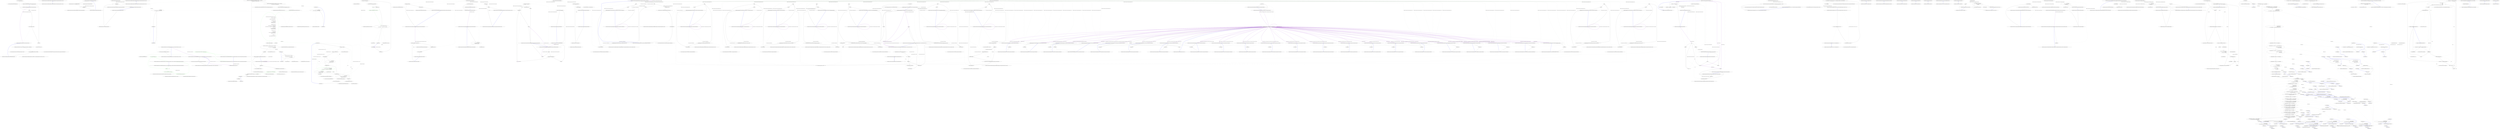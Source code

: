 digraph  {
m0_6 [cluster="System.ArgumentNullException.ArgumentNullException(string)", file="CachedExpressionCompiler.cs", label="Entry System.ArgumentNullException.ArgumentNullException(string)", span="0-0"];
m0_13 [cluster="System.Linq.Expressions.Expression.Lambda<TDelegate>(System.Linq.Expressions.Expression, params System.Linq.Expressions.ParameterExpression[])", file="CachedExpressionCompiler.cs", label="Entry System.Linq.Expressions.Expression.Lambda<TDelegate>(System.Linq.Expressions.Expression, params System.Linq.Expressions.ParameterExpression[])", span="0-0"];
m0_8 [cluster="System.Func<T, TResult>.Invoke(T)", file="CachedExpressionCompiler.cs", label="Entry System.Func<T, TResult>.Invoke(T)", span="0-0"];
m0_14 [cluster="HangFire.Common.ExpressionUtil.CachedExpressionCompiler.Process<TModel, TValue>(System.Linq.Expressions.Expression<System.Func<TModel, TValue>>)", file="CachedExpressionCompiler.cs", label="Entry HangFire.Common.ExpressionUtil.CachedExpressionCompiler.Process<TModel, TValue>(System.Linq.Expressions.Expression<System.Func<TModel, TValue>>)", span="17-17"];
m0_0 [cluster="HangFire.Common.CachedExpressionCompiler.Evaluate(System.Linq.Expressions.Expression)", file="CachedExpressionCompiler.cs", label="Entry HangFire.Common.CachedExpressionCompiler.Evaluate(System.Linq.Expressions.Expression)", span="24-24"];
m0_1 [cluster="HangFire.Common.CachedExpressionCompiler.Evaluate(System.Linq.Expressions.Expression)", file="CachedExpressionCompiler.cs", label="arg == null", span="26-26"];
m0_3 [cluster="HangFire.Common.CachedExpressionCompiler.Evaluate(System.Linq.Expressions.Expression)", file="CachedExpressionCompiler.cs", label="Func<object, object> func = Wrap(arg)", span="31-31"];
m0_2 [cluster="HangFire.Common.CachedExpressionCompiler.Evaluate(System.Linq.Expressions.Expression)", file="CachedExpressionCompiler.cs", label="throw new ArgumentNullException(''arg'');", span="28-28"];
m0_4 [cluster="HangFire.Common.CachedExpressionCompiler.Evaluate(System.Linq.Expressions.Expression)", file="CachedExpressionCompiler.cs", label="return func(null);", span="32-32"];
m0_5 [cluster="HangFire.Common.CachedExpressionCompiler.Evaluate(System.Linq.Expressions.Expression)", file="CachedExpressionCompiler.cs", label="Exit HangFire.Common.CachedExpressionCompiler.Evaluate(System.Linq.Expressions.Expression)", span="24-24"];
m0_7 [cluster="HangFire.Common.CachedExpressionCompiler.Wrap(System.Linq.Expressions.Expression)", file="CachedExpressionCompiler.cs", label="Entry HangFire.Common.CachedExpressionCompiler.Wrap(System.Linq.Expressions.Expression)", span="35-35"];
m0_9 [cluster="HangFire.Common.CachedExpressionCompiler.Wrap(System.Linq.Expressions.Expression)", file="CachedExpressionCompiler.cs", label="var lambdaExpr = Expression.Lambda<Func<object, object>>(Expression.Convert(arg, typeof(object)), UnusedParameterExpr)", span="37-37"];
m0_10 [cluster="HangFire.Common.CachedExpressionCompiler.Wrap(System.Linq.Expressions.Expression)", file="CachedExpressionCompiler.cs", label="return ExpressionUtil.CachedExpressionCompiler.Process(lambdaExpr);", span="38-38"];
m0_11 [cluster="HangFire.Common.CachedExpressionCompiler.Wrap(System.Linq.Expressions.Expression)", file="CachedExpressionCompiler.cs", label="Exit HangFire.Common.CachedExpressionCompiler.Wrap(System.Linq.Expressions.Expression)", span="35-35"];
m0_12 [cluster="System.Linq.Expressions.Expression.Convert(System.Linq.Expressions.Expression, System.Type)", file="CachedExpressionCompiler.cs", label="Entry System.Linq.Expressions.Expression.Convert(System.Linq.Expressions.Expression, System.Type)", span="0-0"];
m2_0 [cluster="HangFire.Common.ExpressionUtil.ConstantExpressionFingerprint.ConstantExpressionFingerprint(System.Linq.Expressions.ExpressionType, System.Type)", file="ConstantExpressionFingerprint.cs", label="Entry HangFire.Common.ExpressionUtil.ConstantExpressionFingerprint.ConstantExpressionFingerprint(System.Linq.Expressions.ExpressionType, System.Type)", span="20-20"];
m2_1 [cluster="HangFire.Common.ExpressionUtil.ConstantExpressionFingerprint.ConstantExpressionFingerprint(System.Linq.Expressions.ExpressionType, System.Type)", file="ConstantExpressionFingerprint.cs", label="Exit HangFire.Common.ExpressionUtil.ConstantExpressionFingerprint.ConstantExpressionFingerprint(System.Linq.Expressions.ExpressionType, System.Type)", span="20-20"];
m2_2 [cluster="HangFire.Common.ExpressionUtil.ConstantExpressionFingerprint.Equals(object)", file="ConstantExpressionFingerprint.cs", label="Entry HangFire.Common.ExpressionUtil.ConstantExpressionFingerprint.Equals(object)", span="27-27"];
m2_3 [cluster="HangFire.Common.ExpressionUtil.ConstantExpressionFingerprint.Equals(object)", file="ConstantExpressionFingerprint.cs", label="ConstantExpressionFingerprint other = obj as ConstantExpressionFingerprint", span="29-29"];
m2_4 [cluster="HangFire.Common.ExpressionUtil.ConstantExpressionFingerprint.Equals(object)", file="ConstantExpressionFingerprint.cs", label="return (other != null)\r\n                   && this.Equals(other);", span="30-31"];
m2_5 [cluster="HangFire.Common.ExpressionUtil.ConstantExpressionFingerprint.Equals(object)", file="ConstantExpressionFingerprint.cs", label="Exit HangFire.Common.ExpressionUtil.ConstantExpressionFingerprint.Equals(object)", span="27-27"];
m2_6 [cluster="HangFire.Common.ExpressionUtil.ExpressionFingerprint.Equals(HangFire.Common.ExpressionUtil.ExpressionFingerprint)", file="ConstantExpressionFingerprint.cs", label="Entry HangFire.Common.ExpressionUtil.ExpressionFingerprint.Equals(HangFire.Common.ExpressionUtil.ExpressionFingerprint)", span="30-30"];
m2_7 [file="ConstantExpressionFingerprint.cs", label="HangFire.Common.ExpressionUtil.ConstantExpressionFingerprint", span=""];
m3_6 [cluster="HangFire.Common.ExpressionUtil.ExpressionFingerprint.Equals(HangFire.Common.ExpressionUtil.ExpressionFingerprint)", file="DefaultExpressionFingerprint.cs", label="Entry HangFire.Common.ExpressionUtil.ExpressionFingerprint.Equals(HangFire.Common.ExpressionUtil.ExpressionFingerprint)", span="30-30"];
m3_2 [cluster="HangFire.Common.ExpressionUtil.DefaultExpressionFingerprint.Equals(object)", file="DefaultExpressionFingerprint.cs", label="Entry HangFire.Common.ExpressionUtil.DefaultExpressionFingerprint.Equals(object)", span="23-23"];
m3_3 [cluster="HangFire.Common.ExpressionUtil.DefaultExpressionFingerprint.Equals(object)", file="DefaultExpressionFingerprint.cs", label="DefaultExpressionFingerprint other = obj as DefaultExpressionFingerprint", span="25-25"];
m3_4 [cluster="HangFire.Common.ExpressionUtil.DefaultExpressionFingerprint.Equals(object)", file="DefaultExpressionFingerprint.cs", label="return (other != null)\r\n                   && this.Equals(other);", span="26-27"];
m3_5 [cluster="HangFire.Common.ExpressionUtil.DefaultExpressionFingerprint.Equals(object)", file="DefaultExpressionFingerprint.cs", label="Exit HangFire.Common.ExpressionUtil.DefaultExpressionFingerprint.Equals(object)", span="23-23"];
m3_0 [cluster="HangFire.Common.ExpressionUtil.DefaultExpressionFingerprint.DefaultExpressionFingerprint(System.Linq.Expressions.ExpressionType, System.Type)", file="DefaultExpressionFingerprint.cs", label="Entry HangFire.Common.ExpressionUtil.DefaultExpressionFingerprint.DefaultExpressionFingerprint(System.Linq.Expressions.ExpressionType, System.Type)", span="16-16"];
m3_1 [cluster="HangFire.Common.ExpressionUtil.DefaultExpressionFingerprint.DefaultExpressionFingerprint(System.Linq.Expressions.ExpressionType, System.Type)", file="DefaultExpressionFingerprint.cs", label="Exit HangFire.Common.ExpressionUtil.DefaultExpressionFingerprint.DefaultExpressionFingerprint(System.Linq.Expressions.ExpressionType, System.Type)", span="16-16"];
m3_7 [file="DefaultExpressionFingerprint.cs", label="HangFire.Common.ExpressionUtil.DefaultExpressionFingerprint", span=""];
m5_15 [cluster="System.ArgumentNullException.ArgumentNullException(string)", file="ElectStateContextFacts.cs", label="Entry System.ArgumentNullException.ArgumentNullException(string)", span="0-0"];
m5_89 [cluster="Hangfire.ContinuationExtensions.ContinueWith(Hangfire.IBackgroundJobClient, string, System.Linq.Expressions.Expression<System.Action>, Hangfire.Continuations.JobContinuationOptions)", file="ElectStateContextFacts.cs", label="Entry Hangfire.ContinuationExtensions.ContinueWith(Hangfire.IBackgroundJobClient, string, System.Linq.Expressions.Expression<System.Action>, Hangfire.Continuations.JobContinuationOptions)", span="130-130"];
m5_90 [cluster="Hangfire.ContinuationExtensions.ContinueWith(Hangfire.IBackgroundJobClient, string, System.Linq.Expressions.Expression<System.Action>, Hangfire.Continuations.JobContinuationOptions)", color=green, community=0, file="ElectStateContextFacts.cs", label="0: return ContinueWith(client, parentId, methodCall, new EnqueuedState(), options);", span="136-136"];
m5_91 [cluster="Hangfire.ContinuationExtensions.ContinueWith(Hangfire.IBackgroundJobClient, string, System.Linq.Expressions.Expression<System.Action>, Hangfire.Continuations.JobContinuationOptions)", file="ElectStateContextFacts.cs", label="Exit Hangfire.ContinuationExtensions.ContinueWith(Hangfire.IBackgroundJobClient, string, System.Linq.Expressions.Expression<System.Action>, Hangfire.Continuations.JobContinuationOptions)", span="130-130"];
m5_19 [cluster="System.Collections.Generic.ICollection<T>.Add(T)", file="ElectStateContextFacts.cs", label="Entry System.Collections.Generic.ICollection<T>.Add(T)", span="0-0"];
m5_30 [cluster="Hangfire.Continuations.AwaitingJobsPage.AwaitingJobsPage()", file="ElectStateContextFacts.cs", label="Entry Hangfire.Continuations.AwaitingJobsPage.AwaitingJobsPage()", span="53-53"];
m5_78 [cluster="Hangfire.JobStorage.GetConnection()", file="ElectStateContextFacts.cs", label="Entry Hangfire.JobStorage.GetConnection()", span="56-56"];
m5_85 [cluster="Hangfire.ContinuationExtensions.ContinueWith(Hangfire.IBackgroundJobClient, string, System.Linq.Expressions.Expression<System.Action>, Hangfire.States.IState)", file="ElectStateContextFacts.cs", label="Entry Hangfire.ContinuationExtensions.ContinueWith(Hangfire.IBackgroundJobClient, string, System.Linq.Expressions.Expression<System.Action>, Hangfire.States.IState)", span="121-121"];
m5_86 [cluster="Hangfire.ContinuationExtensions.ContinueWith(Hangfire.IBackgroundJobClient, string, System.Linq.Expressions.Expression<System.Action>, Hangfire.States.IState)", file="ElectStateContextFacts.cs", label="return ContinueWith(client, parentId, methodCall, nextState, JobContinuationOptions.OnlyOnSucceededState);", span="127-127"];
m5_87 [cluster="Hangfire.ContinuationExtensions.ContinueWith(Hangfire.IBackgroundJobClient, string, System.Linq.Expressions.Expression<System.Action>, Hangfire.States.IState)", file="ElectStateContextFacts.cs", label="Exit Hangfire.ContinuationExtensions.ContinueWith(Hangfire.IBackgroundJobClient, string, System.Linq.Expressions.Expression<System.Action>, Hangfire.States.IState)", span="121-121"];
m5_69 [cluster="string.StartsWith(string)", file="ElectStateContextFacts.cs", label="Entry string.StartsWith(string)", span="0-0"];
m5_80 [cluster="Hangfire.Dashboard.Metric.Metric(string)", file="ElectStateContextFacts.cs", label="Entry Hangfire.Dashboard.Metric.Metric(string)", span="20-20"];
m5_34 [cluster="Hangfire.States.EnqueuedState.EnqueuedState()", file="ElectStateContextFacts.cs", label="Entry Hangfire.States.EnqueuedState.EnqueuedState()", span="31-31"];
m5_54 [cluster="System.Text.StringBuilder.Append(string)", file="ElectStateContextFacts.cs", label="Entry System.Text.StringBuilder.Append(string)", span="0-0"];
m5_24 [cluster="Unk.Register", file="ElectStateContextFacts.cs", label="Entry Unk.Register", span=""];
m5_58 [cluster="JsonSerializerSettings.cstr", file="ElectStateContextFacts.cs", label="Entry JsonSerializerSettings.cstr", span=""];
m5_22 [cluster="Hangfire.Dashboard.JobHistoryRenderer.AddBackgroundStateColor(string, string)", file="ElectStateContextFacts.cs", label="Entry Hangfire.Dashboard.JobHistoryRenderer.AddBackgroundStateColor(string, string)", span="59-59"];
m5_68 [cluster="Hangfire.Dashboard.UrlHelper.To(string)", file="ElectStateContextFacts.cs", label="Entry Hangfire.Dashboard.UrlHelper.To(string)", span="33-33"];
m5_59 [cluster="Unk.>", file="ElectStateContextFacts.cs", label="Entry Unk.>", span=""];
m5_99 [cluster="Hangfire.IBackgroundJobClient.Create(Hangfire.Common.Job, Hangfire.States.IState)", file="ElectStateContextFacts.cs", label="Entry Hangfire.IBackgroundJobClient.Create(Hangfire.Common.Job, Hangfire.States.IState)", span="41-41"];
m5_53 [cluster="System.Text.StringBuilder.StringBuilder()", file="ElectStateContextFacts.cs", label="Entry System.Text.StringBuilder.StringBuilder()", span="0-0"];
m5_18 [cluster="Hangfire.Continuations.AwaitingState.Handler.Handler()", file="ElectStateContextFacts.cs", label="Entry Hangfire.Continuations.AwaitingState.Handler.Handler()", span="86-86"];
m5_61 [cluster="Hangfire.Dashboard.HtmlHelper.HtmlEncode(string)", file="ElectStateContextFacts.cs", label="Entry Hangfire.Dashboard.HtmlHelper.HtmlEncode(string)", span="391-391"];
m5_63 [cluster="System.Text.StringBuilder.ToString()", file="ElectStateContextFacts.cs", label="Entry System.Text.StringBuilder.ToString()", span="0-0"];
m5_21 [cluster="Hangfire.Dashboard.RouteCollection.AddClientBatchCommand(string, System.Action<Hangfire.IBackgroundJobClient, string>)", file="ElectStateContextFacts.cs", label="Entry Hangfire.Dashboard.RouteCollection.AddClientBatchCommand(string, System.Action<Hangfire.IBackgroundJobClient, string>)", span="61-61"];
m5_57 [cluster="System.Text.StringBuilder.AppendFormat(string, object)", file="ElectStateContextFacts.cs", label="Entry System.Text.StringBuilder.AppendFormat(string, object)", span="0-0"];
m5_39 [cluster="Hangfire.States.DeletedState.DeletedState()", file="ElectStateContextFacts.cs", label="Entry Hangfire.States.DeletedState.DeletedState()", span="27-27"];
m5_20 [cluster="Hangfire.Dashboard.RouteCollection.AddRazorPage(string, System.Func<System.Text.RegularExpressions.Match, Hangfire.Dashboard.RazorPage>)", file="ElectStateContextFacts.cs", label="Entry Hangfire.Dashboard.RouteCollection.AddRazorPage(string, System.Func<System.Text.RegularExpressions.Match, Hangfire.Dashboard.RazorPage>)", span="25-25"];
m5_88 [cluster="Hangfire.ContinuationExtensions.ContinueWith(Hangfire.IBackgroundJobClient, string, System.Linq.Expressions.Expression<System.Action>, Hangfire.States.IState, Hangfire.Continuations.JobContinuationOptions)", file="ElectStateContextFacts.cs", label="Entry Hangfire.ContinuationExtensions.ContinueWith(Hangfire.IBackgroundJobClient, string, System.Linq.Expressions.Expression<System.Action>, Hangfire.States.IState, Hangfire.Continuations.JobContinuationOptions)", span="139-139"];
m5_92 [cluster="Hangfire.ContinuationExtensions.ContinueWith(Hangfire.IBackgroundJobClient, string, System.Linq.Expressions.Expression<System.Action>, Hangfire.States.IState, Hangfire.Continuations.JobContinuationOptions)", color=green, community=0, file="ElectStateContextFacts.cs", label="3: client == null", span="146-146"];
m5_93 [cluster="Hangfire.ContinuationExtensions.ContinueWith(Hangfire.IBackgroundJobClient, string, System.Linq.Expressions.Expression<System.Action>, Hangfire.States.IState, Hangfire.Continuations.JobContinuationOptions)", color=green, community=0, file="ElectStateContextFacts.cs", label="6: throw new ArgumentNullException(''client'');", span="146-146"];
m5_94 [cluster="Hangfire.ContinuationExtensions.ContinueWith(Hangfire.IBackgroundJobClient, string, System.Linq.Expressions.Expression<System.Action>, Hangfire.States.IState, Hangfire.Continuations.JobContinuationOptions)", color=green, community=0, file="ElectStateContextFacts.cs", label="9: var state = new AwaitingState(parentId, nextState, options)", span="148-148"];
m5_95 [cluster="Hangfire.ContinuationExtensions.ContinueWith(Hangfire.IBackgroundJobClient, string, System.Linq.Expressions.Expression<System.Action>, Hangfire.States.IState, Hangfire.Continuations.JobContinuationOptions)", color=green, community=0, file="ElectStateContextFacts.cs", label="2: return client.Create(Job.FromExpression(methodCall), state);", span="149-149"];
m5_96 [cluster="Hangfire.ContinuationExtensions.ContinueWith(Hangfire.IBackgroundJobClient, string, System.Linq.Expressions.Expression<System.Action>, Hangfire.States.IState, Hangfire.Continuations.JobContinuationOptions)", file="ElectStateContextFacts.cs", label="Exit Hangfire.ContinuationExtensions.ContinueWith(Hangfire.IBackgroundJobClient, string, System.Linq.Expressions.Expression<System.Action>, Hangfire.States.IState, Hangfire.Continuations.JobContinuationOptions)", span="139-139"];
m5_17 [cluster="Hangfire.Common.GlobalJobFilterCollection.Add(object)", file="ElectStateContextFacts.cs", label="Entry Hangfire.Common.GlobalJobFilterCollection.Add(object)", span="56-56"];
m5_25 [cluster="Hangfire.Dashboard.DashboardMetrics.AddMetric(Hangfire.Dashboard.DashboardMetric)", file="ElectStateContextFacts.cs", label="Entry Hangfire.Dashboard.DashboardMetrics.AddMetric(Hangfire.Dashboard.DashboardMetric)", span="43-43"];
m5_60 [cluster="Unk.StateLabel", file="ElectStateContextFacts.cs", label="Entry Unk.StateLabel", span=""];
m5_16 [cluster="Hangfire.Continuations.ContinuationsSupportAttribute.ContinuationsSupportAttribute()", file="ElectStateContextFacts.cs", label="Entry Hangfire.Continuations.ContinuationsSupportAttribute.ContinuationsSupportAttribute()", span="36-36"];
m5_82 [cluster="Hangfire.ContinuationExtensions.ContinueWith(Hangfire.IBackgroundJobClient, string, System.Linq.Expressions.Expression<System.Action>)", file="ElectStateContextFacts.cs", label="Entry Hangfire.ContinuationExtensions.ContinueWith(Hangfire.IBackgroundJobClient, string, System.Linq.Expressions.Expression<System.Action>)", span="115-115"];
m5_83 [cluster="Hangfire.ContinuationExtensions.ContinueWith(Hangfire.IBackgroundJobClient, string, System.Linq.Expressions.Expression<System.Action>)", file="ElectStateContextFacts.cs", label="return ContinueWith(client, parentId, methodCall, new EnqueuedState());", span="118-118"];
m5_84 [cluster="Hangfire.ContinuationExtensions.ContinueWith(Hangfire.IBackgroundJobClient, string, System.Linq.Expressions.Expression<System.Action>)", file="ElectStateContextFacts.cs", label="Exit Hangfire.ContinuationExtensions.ContinueWith(Hangfire.IBackgroundJobClient, string, System.Linq.Expressions.Expression<System.Action>)", span="115-115"];
m5_0 [cluster="Hangfire.ContinuationExtensions.UseContinuations(Hangfire.IGlobalConfiguration)", file="ElectStateContextFacts.cs", label="Entry Hangfire.ContinuationExtensions.UseContinuations(Hangfire.IGlobalConfiguration)", span="32-32"];
m5_4 [cluster="Hangfire.ContinuationExtensions.UseContinuations(Hangfire.IGlobalConfiguration)", color=green, community=0, file="ElectStateContextFacts.cs", label="2: GlobalStateHandlers.Handlers.Add(new AwaitingState.Handler())", span="37-37"];
m5_3 [cluster="Hangfire.ContinuationExtensions.UseContinuations(Hangfire.IGlobalConfiguration)", file="ElectStateContextFacts.cs", label="GlobalJobFilters.Filters.Add(new ContinuationsSupportAttribute())", span="36-36"];
m5_5 [cluster="Hangfire.ContinuationExtensions.UseContinuations(Hangfire.IGlobalConfiguration)", file="ElectStateContextFacts.cs", label="DashboardRoutes.Routes.AddRazorPage(''/jobs/awaiting'', x => new AwaitingJobsPage())", span="39-39"];
m5_10 [cluster="Hangfire.ContinuationExtensions.UseContinuations(Hangfire.IGlobalConfiguration)", color=green, community=0, file="ElectStateContextFacts.cs", label="9: JobHistoryRenderer.Register(AwaitingState.StateName, (html, data) =>\r\n            {\r\n                var builder = new StringBuilder();\r\n\r\n                builder.Append(''<dl class=\''dl-horizontal\''>'');\r\n\r\n                if (data.ContainsKey(''ParentId''))\r\n                {\r\n                    builder.AppendFormat(\r\n                        ''<dt>Parent</dt><dd>{0}</dd>'',\r\n                        html.JobIdLink(data[''ParentId'']));\r\n                }\r\n\r\n                if (data.ContainsKey(''NextState''))\r\n                {\r\n                    var nextState = JsonConvert.DeserializeObject<IState>(\r\n                        data[''NextState''],\r\n                        new JsonSerializerSettings { TypeNameHandling = TypeNameHandling.All });\r\n\r\n                    builder.AppendFormat(\r\n                        ''<dt>Next State</dt><dd>{0}</dd>'',\r\n                        html.StateLabel(nextState.Name));\r\n                }\r\n\r\n                if (data.ContainsKey(''Options''))\r\n                {\r\n                    builder.AppendFormat(\r\n                        ''<dt>Options</dt><dd><code>{0}</code></dd>'',\r\n                        html.HtmlEncode(data[''Options'']));\r\n                }\r\n\r\n                builder.Append(''</dl>'');\r\n\r\n                return new NonEscapedString(builder.ToString());\r\n            })", span="47-81"];
m5_9 [cluster="Hangfire.ContinuationExtensions.UseContinuations(Hangfire.IGlobalConfiguration)", file="ElectStateContextFacts.cs", label="JobHistoryRenderer.AddForegroundStateColor(AwaitingState.StateName, ''#999'')", span="46-46"];
m5_11 [cluster="Hangfire.ContinuationExtensions.UseContinuations(Hangfire.IGlobalConfiguration)", file="ElectStateContextFacts.cs", label="DashboardMetrics.AddMetric(AwaitingCount)", span="83-83"];
m5_1 [cluster="Hangfire.ContinuationExtensions.UseContinuations(Hangfire.IGlobalConfiguration)", file="ElectStateContextFacts.cs", label="configuration == null", span="34-34"];
m5_6 [cluster="Hangfire.ContinuationExtensions.UseContinuations(Hangfire.IGlobalConfiguration)", file="ElectStateContextFacts.cs", label="DashboardRoutes.Routes.AddClientBatchCommand(''/jobs/awaiting/enqueue'', (client, jobId) => client.ChangeState(\r\n                jobId, new EnqueuedState(), AwaitingState.StateName))", span="40-41"];
m5_8 [cluster="Hangfire.ContinuationExtensions.UseContinuations(Hangfire.IGlobalConfiguration)", file="ElectStateContextFacts.cs", label="JobHistoryRenderer.AddBackgroundStateColor(AwaitingState.StateName, ''#F5F5F5'')", span="45-45"];
m5_12 [cluster="Hangfire.ContinuationExtensions.UseContinuations(Hangfire.IGlobalConfiguration)", file="ElectStateContextFacts.cs", label="JobsSidebarMenu.Items.Add(page => new MenuItem(''Awaiting'', page.Url.To(''/jobs/awaiting''))\r\n            {\r\n                Active = page.RequestPath.StartsWith(''/jobs/awaiting''),\r\n                Metric = AwaitingCount\r\n            })", span="85-89"];
m5_2 [cluster="Hangfire.ContinuationExtensions.UseContinuations(Hangfire.IGlobalConfiguration)", file="ElectStateContextFacts.cs", label="throw new ArgumentNullException(''configuration'');", span="34-34"];
m5_7 [cluster="Hangfire.ContinuationExtensions.UseContinuations(Hangfire.IGlobalConfiguration)", file="ElectStateContextFacts.cs", label="DashboardRoutes.Routes.AddClientBatchCommand(''/jobs/awaiting/delete'', (client, jobId) => client.ChangeState(\r\n                jobId, new DeletedState(), AwaitingState.StateName))", span="42-43"];
m5_13 [cluster="Hangfire.ContinuationExtensions.UseContinuations(Hangfire.IGlobalConfiguration)", file="ElectStateContextFacts.cs", label="return configuration;", span="91-91"];
m5_14 [cluster="Hangfire.ContinuationExtensions.UseContinuations(Hangfire.IGlobalConfiguration)", file="ElectStateContextFacts.cs", label="Exit Hangfire.ContinuationExtensions.UseContinuations(Hangfire.IGlobalConfiguration)", span="32-32"];
m5_55 [cluster="System.Collections.Generic.IDictionary<TKey, TValue>.ContainsKey(TKey)", file="ElectStateContextFacts.cs", label="Entry System.Collections.Generic.IDictionary<TKey, TValue>.ContainsKey(TKey)", span="0-0"];
m5_36 [cluster="lambda expression", file="ElectStateContextFacts.cs", label="Entry lambda expression", span="42-43"];
m5_40 [cluster="lambda expression", file="ElectStateContextFacts.cs", label="Entry lambda expression", span="47-81"];
m5_46 [cluster="lambda expression", color=green, community=0, file="ElectStateContextFacts.cs", label="6: var nextState = JsonConvert.DeserializeObject<IState>(\r\n                        data[''NextState''],\r\n                        new JsonSerializerSettings { TypeNameHandling = TypeNameHandling.All })", span="62-64"];
m5_45 [cluster="lambda expression", file="ElectStateContextFacts.cs", label="data.ContainsKey(''NextState'')", span="60-60"];
m5_47 [cluster="lambda expression", file="ElectStateContextFacts.cs", label="builder.AppendFormat(\r\n                        ''<dt>Next State</dt><dd>{0}</dd>'',\r\n                        html.StateLabel(nextState.Name))", span="66-68"];
m5_75 [cluster="lambda expression", color=green, community=0, file="ElectStateContextFacts.cs", label="3: awaitingCount = storageConnection.GetSetCount(''awaiting'')", span="105-105"];
m5_73 [cluster="lambda expression", file="ElectStateContextFacts.cs", label="var storageConnection = connection as JobStorageConnection", span="102-102"];
m5_74 [cluster="lambda expression", file="ElectStateContextFacts.cs", label="storageConnection != null", span="103-103"];
m5_76 [cluster="lambda expression", file="ElectStateContextFacts.cs", label="return new Metric(awaitingCount.ToString(''N0''))\r\n                {\r\n                    Style = awaitingCount > 0 ? MetricStyle.Info : MetricStyle.Default\r\n                };", span="109-112"];
m5_27 [cluster="lambda expression", file="ElectStateContextFacts.cs", label="Entry lambda expression", span="39-39"];
m5_52 [cluster="lambda expression", file="ElectStateContextFacts.cs", label="Exit lambda expression", span="47-81"];
m5_41 [cluster="lambda expression", file="ElectStateContextFacts.cs", label="var builder = new StringBuilder()", span="49-49"];
m5_43 [cluster="lambda expression", file="ElectStateContextFacts.cs", label="data.ContainsKey(''ParentId'')", span="53-53"];
m5_44 [cluster="lambda expression", file="ElectStateContextFacts.cs", label="builder.AppendFormat(\r\n                        ''<dt>Parent</dt><dd>{0}</dd>'',\r\n                        html.JobIdLink(data[''ParentId'']))", span="55-57"];
m5_48 [cluster="lambda expression", file="ElectStateContextFacts.cs", label="data.ContainsKey(''Options'')", span="71-71"];
m5_49 [cluster="lambda expression", file="ElectStateContextFacts.cs", label="builder.AppendFormat(\r\n                        ''<dt>Options</dt><dd><code>{0}</code></dd>'',\r\n                        html.HtmlEncode(data[''Options'']))", span="73-75"];
m5_72 [cluster="lambda expression", file="ElectStateContextFacts.cs", label="var connection = page.Storage.GetConnection()", span="100-100"];
m5_71 [cluster="lambda expression", file="ElectStateContextFacts.cs", label="long awaitingCount = -1", span="98-98"];
m5_77 [cluster="lambda expression", file="ElectStateContextFacts.cs", label="Exit lambda expression", span="96-113"];
m5_32 [cluster="lambda expression", file="ElectStateContextFacts.cs", label="client.ChangeState(\r\n                jobId, new EnqueuedState(), AwaitingState.StateName)", span="40-41"];
m5_31 [cluster="lambda expression", file="ElectStateContextFacts.cs", label="Entry lambda expression", span="40-41"];
m5_29 [cluster="lambda expression", file="ElectStateContextFacts.cs", label="Exit lambda expression", span="39-39"];
m5_28 [cluster="lambda expression", file="ElectStateContextFacts.cs", label="new AwaitingJobsPage()", span="39-39"];
m5_64 [cluster="lambda expression", file="ElectStateContextFacts.cs", label="Entry lambda expression", span="85-89"];
m5_51 [cluster="lambda expression", file="ElectStateContextFacts.cs", label="return new NonEscapedString(builder.ToString());", span="80-80"];
m5_42 [cluster="lambda expression", file="ElectStateContextFacts.cs", label="builder.Append(''<dl class=\''dl-horizontal\''>'')", span="51-51"];
m5_50 [cluster="lambda expression", file="ElectStateContextFacts.cs", label="builder.Append(''</dl>'')", span="78-78"];
m5_70 [cluster="lambda expression", file="ElectStateContextFacts.cs", label="Entry lambda expression", span="96-113"];
m5_33 [cluster="lambda expression", file="ElectStateContextFacts.cs", label="Exit lambda expression", span="40-41"];
m5_66 [cluster="lambda expression", file="ElectStateContextFacts.cs", label="Exit lambda expression", span="85-89"];
m5_65 [cluster="lambda expression", file="ElectStateContextFacts.cs", label="new MenuItem(''Awaiting'', page.Url.To(''/jobs/awaiting''))\r\n            {\r\n                Active = page.RequestPath.StartsWith(''/jobs/awaiting''),\r\n                Metric = AwaitingCount\r\n            }", span="85-89"];
m5_37 [cluster="lambda expression", file="ElectStateContextFacts.cs", label="client.ChangeState(\r\n                jobId, new DeletedState(), AwaitingState.StateName)", span="42-43"];
m5_38 [cluster="lambda expression", file="ElectStateContextFacts.cs", label="Exit lambda expression", span="42-43"];
m5_62 [cluster="Hangfire.Dashboard.NonEscapedString.NonEscapedString(string)", file="ElectStateContextFacts.cs", label="Entry Hangfire.Dashboard.NonEscapedString.NonEscapedString(string)", span="22-22"];
m5_23 [cluster="Hangfire.Dashboard.JobHistoryRenderer.AddForegroundStateColor(string, string)", file="ElectStateContextFacts.cs", label="Entry Hangfire.Dashboard.JobHistoryRenderer.AddForegroundStateColor(string, string)", span="74-74"];
m5_56 [cluster="Hangfire.Dashboard.HtmlHelper.JobIdLink(string)", file="ElectStateContextFacts.cs", label="Entry Hangfire.Dashboard.HtmlHelper.JobIdLink(string)", span="139-139"];
m5_26 [cluster="System.Collections.Generic.List<T>.Add(T)", file="ElectStateContextFacts.cs", label="Entry System.Collections.Generic.List<T>.Add(T)", span="0-0"];
m5_81 [cluster="long.ToString(string)", file="ElectStateContextFacts.cs", label="Entry long.ToString(string)", span="0-0"];
m5_35 [cluster="Hangfire.IBackgroundJobClient.ChangeState(string, Hangfire.States.IState, string)", file="ElectStateContextFacts.cs", label="Entry Hangfire.IBackgroundJobClient.ChangeState(string, Hangfire.States.IState, string)", span="54-54"];
m5_67 [cluster="Hangfire.Dashboard.MenuItem.MenuItem(string, string)", file="ElectStateContextFacts.cs", label="Entry Hangfire.Dashboard.MenuItem.MenuItem(string, string)", span="23-23"];
m5_98 [cluster="Hangfire.Common.Job.FromExpression(System.Linq.Expressions.Expression<System.Action>)", file="ElectStateContextFacts.cs", label="Entry Hangfire.Common.Job.FromExpression(System.Linq.Expressions.Expression<System.Action>)", span="149-149"];
m5_79 [cluster="Hangfire.Storage.JobStorageConnection.GetSetCount(string)", file="ElectStateContextFacts.cs", label="Entry Hangfire.Storage.JobStorageConnection.GetSetCount(string)", span="53-53"];
m5_97 [cluster="Hangfire.Continuations.AwaitingState.AwaitingState(string, Hangfire.States.IState, Hangfire.Continuations.JobContinuationOptions)", file="ElectStateContextFacts.cs", label="Entry Hangfire.Continuations.AwaitingState.AwaitingState(string, Hangfire.States.IState, Hangfire.Continuations.JobContinuationOptions)", span="41-41"];
m6_8 [cluster="HangFire.Common.ExpressionUtil.HashCodeCombiner.AddInt32(int)", file="ExpressionFingerprint.cs", label="Entry HangFire.Common.ExpressionUtil.HashCodeCombiner.AddInt32(int)", span="46-46"];
m6_9 [cluster="HangFire.Common.ExpressionUtil.HashCodeCombiner.AddObject(object)", file="ExpressionFingerprint.cs", label="Entry HangFire.Common.ExpressionUtil.HashCodeCombiner.AddObject(object)", span="51-51"];
m6_14 [cluster="HangFire.Common.ExpressionUtil.ExpressionFingerprint.Equals(object)", file="ExpressionFingerprint.cs", label="Entry HangFire.Common.ExpressionUtil.ExpressionFingerprint.Equals(object)", span="37-37"];
m6_15 [cluster="HangFire.Common.ExpressionUtil.ExpressionFingerprint.Equals(object)", file="ExpressionFingerprint.cs", label="return Equals(obj as ExpressionFingerprint);", span="39-39"];
m6_16 [cluster="HangFire.Common.ExpressionUtil.ExpressionFingerprint.Equals(object)", file="ExpressionFingerprint.cs", label="Exit HangFire.Common.ExpressionUtil.ExpressionFingerprint.Equals(object)", span="37-37"];
m6_10 [cluster="HangFire.Common.ExpressionUtil.ExpressionFingerprint.Equals(HangFire.Common.ExpressionUtil.ExpressionFingerprint)", file="ExpressionFingerprint.cs", label="Entry HangFire.Common.ExpressionUtil.ExpressionFingerprint.Equals(HangFire.Common.ExpressionUtil.ExpressionFingerprint)", span="30-30"];
m6_11 [cluster="HangFire.Common.ExpressionUtil.ExpressionFingerprint.Equals(HangFire.Common.ExpressionUtil.ExpressionFingerprint)", file="ExpressionFingerprint.cs", label="return (other != null)\r\n                   && (this.NodeType == other.NodeType)\r\n                   && Equals(this.Type, other.Type);", span="32-34"];
m6_12 [cluster="HangFire.Common.ExpressionUtil.ExpressionFingerprint.Equals(HangFire.Common.ExpressionUtil.ExpressionFingerprint)", file="ExpressionFingerprint.cs", label="Exit HangFire.Common.ExpressionUtil.ExpressionFingerprint.Equals(HangFire.Common.ExpressionUtil.ExpressionFingerprint)", span="30-30"];
m6_4 [cluster="HangFire.Common.ExpressionUtil.ExpressionFingerprint.AddToHashCodeCombiner(HangFire.Common.ExpressionUtil.HashCodeCombiner)", file="ExpressionFingerprint.cs", label="Entry HangFire.Common.ExpressionUtil.ExpressionFingerprint.AddToHashCodeCombiner(HangFire.Common.ExpressionUtil.HashCodeCombiner)", span="24-24"];
m6_5 [cluster="HangFire.Common.ExpressionUtil.ExpressionFingerprint.AddToHashCodeCombiner(HangFire.Common.ExpressionUtil.HashCodeCombiner)", file="ExpressionFingerprint.cs", label="combiner.AddInt32((int)NodeType)", span="26-26"];
m6_6 [cluster="HangFire.Common.ExpressionUtil.ExpressionFingerprint.AddToHashCodeCombiner(HangFire.Common.ExpressionUtil.HashCodeCombiner)", file="ExpressionFingerprint.cs", label="combiner.AddObject(Type)", span="27-27"];
m6_7 [cluster="HangFire.Common.ExpressionUtil.ExpressionFingerprint.AddToHashCodeCombiner(HangFire.Common.ExpressionUtil.HashCodeCombiner)", file="ExpressionFingerprint.cs", label="Exit HangFire.Common.ExpressionUtil.ExpressionFingerprint.AddToHashCodeCombiner(HangFire.Common.ExpressionUtil.HashCodeCombiner)", span="24-24"];
m6_0 [cluster="HangFire.Common.ExpressionUtil.ExpressionFingerprint.ExpressionFingerprint(System.Linq.Expressions.ExpressionType, System.Type)", file="ExpressionFingerprint.cs", label="Entry HangFire.Common.ExpressionUtil.ExpressionFingerprint.ExpressionFingerprint(System.Linq.Expressions.ExpressionType, System.Type)", span="12-12"];
m6_1 [cluster="HangFire.Common.ExpressionUtil.ExpressionFingerprint.ExpressionFingerprint(System.Linq.Expressions.ExpressionType, System.Type)", file="ExpressionFingerprint.cs", label="NodeType = nodeType", span="14-14"];
m6_2 [cluster="HangFire.Common.ExpressionUtil.ExpressionFingerprint.ExpressionFingerprint(System.Linq.Expressions.ExpressionType, System.Type)", file="ExpressionFingerprint.cs", label="Type = type", span="15-15"];
m6_3 [cluster="HangFire.Common.ExpressionUtil.ExpressionFingerprint.ExpressionFingerprint(System.Linq.Expressions.ExpressionType, System.Type)", file="ExpressionFingerprint.cs", label="Exit HangFire.Common.ExpressionUtil.ExpressionFingerprint.ExpressionFingerprint(System.Linq.Expressions.ExpressionType, System.Type)", span="12-12"];
m6_13 [cluster="object.Equals(object, object)", file="ExpressionFingerprint.cs", label="Entry object.Equals(object, object)", span="0-0"];
m6_17 [cluster="HangFire.Common.ExpressionUtil.ExpressionFingerprint.GetHashCode()", file="ExpressionFingerprint.cs", label="Entry HangFire.Common.ExpressionUtil.ExpressionFingerprint.GetHashCode()", span="42-42"];
m6_18 [cluster="HangFire.Common.ExpressionUtil.ExpressionFingerprint.GetHashCode()", file="ExpressionFingerprint.cs", label="HashCodeCombiner combiner = new HashCodeCombiner()", span="44-44"];
m6_19 [cluster="HangFire.Common.ExpressionUtil.ExpressionFingerprint.GetHashCode()", file="ExpressionFingerprint.cs", label="AddToHashCodeCombiner(combiner)", span="45-45"];
m6_20 [cluster="HangFire.Common.ExpressionUtil.ExpressionFingerprint.GetHashCode()", file="ExpressionFingerprint.cs", label="return combiner.CombinedHash;", span="46-46"];
m6_21 [cluster="HangFire.Common.ExpressionUtil.ExpressionFingerprint.GetHashCode()", file="ExpressionFingerprint.cs", label="Exit HangFire.Common.ExpressionUtil.ExpressionFingerprint.GetHashCode()", span="42-42"];
m6_22 [cluster="HangFire.Common.ExpressionUtil.HashCodeCombiner.HashCodeCombiner()", file="ExpressionFingerprint.cs", label="Entry HangFire.Common.ExpressionUtil.HashCodeCombiner.HashCodeCombiner()", span="7-7"];
m6_23 [file="ExpressionFingerprint.cs", label="HangFire.Common.ExpressionUtil.ExpressionFingerprint", span=""];
m7_12 [cluster="object.Equals(object, object)", file="ExpressionFingerprintChain.cs", label="Entry object.Equals(object, object)", span="0-0"];
m7_0 [cluster="HangFire.Common.ExpressionUtil.ExpressionFingerprintChain.Equals(HangFire.Common.ExpressionUtil.ExpressionFingerprintChain)", file="ExpressionFingerprintChain.cs", label="Entry HangFire.Common.ExpressionUtil.ExpressionFingerprintChain.Equals(HangFire.Common.ExpressionUtil.ExpressionFingerprintChain)", span="49-49"];
m7_1 [cluster="HangFire.Common.ExpressionUtil.ExpressionFingerprintChain.Equals(HangFire.Common.ExpressionUtil.ExpressionFingerprintChain)", file="ExpressionFingerprintChain.cs", label="other == null", span="54-54"];
m7_3 [cluster="HangFire.Common.ExpressionUtil.ExpressionFingerprintChain.Equals(HangFire.Common.ExpressionUtil.ExpressionFingerprintChain)", file="ExpressionFingerprintChain.cs", label="this.Elements.Count != other.Elements.Count", span="59-59"];
m7_7 [cluster="HangFire.Common.ExpressionUtil.ExpressionFingerprintChain.Equals(HangFire.Common.ExpressionUtil.ExpressionFingerprintChain)", file="ExpressionFingerprintChain.cs", label="!Equals(this.Elements[i], other.Elements[i])", span="66-66"];
m7_2 [cluster="HangFire.Common.ExpressionUtil.ExpressionFingerprintChain.Equals(HangFire.Common.ExpressionUtil.ExpressionFingerprintChain)", file="ExpressionFingerprintChain.cs", label="return false;", span="56-56"];
m7_4 [cluster="HangFire.Common.ExpressionUtil.ExpressionFingerprintChain.Equals(HangFire.Common.ExpressionUtil.ExpressionFingerprintChain)", file="ExpressionFingerprintChain.cs", label="return false;", span="61-61"];
m7_5 [cluster="HangFire.Common.ExpressionUtil.ExpressionFingerprintChain.Equals(HangFire.Common.ExpressionUtil.ExpressionFingerprintChain)", file="ExpressionFingerprintChain.cs", label="int i = 0", span="64-64"];
m7_6 [cluster="HangFire.Common.ExpressionUtil.ExpressionFingerprintChain.Equals(HangFire.Common.ExpressionUtil.ExpressionFingerprintChain)", file="ExpressionFingerprintChain.cs", label="i < this.Elements.Count", span="64-64"];
m7_9 [cluster="HangFire.Common.ExpressionUtil.ExpressionFingerprintChain.Equals(HangFire.Common.ExpressionUtil.ExpressionFingerprintChain)", file="ExpressionFingerprintChain.cs", label="i++", span="64-64"];
m7_10 [cluster="HangFire.Common.ExpressionUtil.ExpressionFingerprintChain.Equals(HangFire.Common.ExpressionUtil.ExpressionFingerprintChain)", file="ExpressionFingerprintChain.cs", label="return true;", span="72-72"];
m7_8 [cluster="HangFire.Common.ExpressionUtil.ExpressionFingerprintChain.Equals(HangFire.Common.ExpressionUtil.ExpressionFingerprintChain)", file="ExpressionFingerprintChain.cs", label="return false;", span="68-68"];
m7_11 [cluster="HangFire.Common.ExpressionUtil.ExpressionFingerprintChain.Equals(HangFire.Common.ExpressionUtil.ExpressionFingerprintChain)", file="ExpressionFingerprintChain.cs", label="Exit HangFire.Common.ExpressionUtil.ExpressionFingerprintChain.Equals(HangFire.Common.ExpressionUtil.ExpressionFingerprintChain)", span="49-49"];
m7_22 [cluster="System.Collections.Generic.List<T>.ForEach(System.Action<T>)", file="ExpressionFingerprintChain.cs", label="Entry System.Collections.Generic.List<T>.ForEach(System.Action<T>)", span="0-0"];
m7_16 [cluster="HangFire.Common.ExpressionUtil.ExpressionFingerprintChain.GetHashCode()", file="ExpressionFingerprintChain.cs", label="Entry HangFire.Common.ExpressionUtil.ExpressionFingerprintChain.GetHashCode()", span="80-80"];
m7_17 [cluster="HangFire.Common.ExpressionUtil.ExpressionFingerprintChain.GetHashCode()", file="ExpressionFingerprintChain.cs", label="HashCodeCombiner combiner = new HashCodeCombiner()", span="82-82"];
m7_18 [cluster="HangFire.Common.ExpressionUtil.ExpressionFingerprintChain.GetHashCode()", file="ExpressionFingerprintChain.cs", label="Elements.ForEach(combiner.AddFingerprint)", span="83-83"];
m7_19 [cluster="HangFire.Common.ExpressionUtil.ExpressionFingerprintChain.GetHashCode()", file="ExpressionFingerprintChain.cs", label="return combiner.CombinedHash;", span="84-84"];
m7_20 [cluster="HangFire.Common.ExpressionUtil.ExpressionFingerprintChain.GetHashCode()", file="ExpressionFingerprintChain.cs", label="Exit HangFire.Common.ExpressionUtil.ExpressionFingerprintChain.GetHashCode()", span="80-80"];
m7_13 [cluster="HangFire.Common.ExpressionUtil.ExpressionFingerprintChain.Equals(object)", file="ExpressionFingerprintChain.cs", label="Entry HangFire.Common.ExpressionUtil.ExpressionFingerprintChain.Equals(object)", span="75-75"];
m7_14 [cluster="HangFire.Common.ExpressionUtil.ExpressionFingerprintChain.Equals(object)", file="ExpressionFingerprintChain.cs", label="return Equals(obj as ExpressionFingerprintChain);", span="77-77"];
m7_15 [cluster="HangFire.Common.ExpressionUtil.ExpressionFingerprintChain.Equals(object)", file="ExpressionFingerprintChain.cs", label="Exit HangFire.Common.ExpressionUtil.ExpressionFingerprintChain.Equals(object)", span="75-75"];
m7_21 [cluster="HangFire.Common.ExpressionUtil.HashCodeCombiner.HashCodeCombiner()", file="ExpressionFingerprintChain.cs", label="Entry HangFire.Common.ExpressionUtil.HashCodeCombiner.HashCodeCombiner()", span="7-7"];
m7_23 [file="ExpressionFingerprintChain.cs", label="HangFire.Common.ExpressionUtil.ExpressionFingerprintChain", span=""];
m8_45 [cluster="HangFire.Common.ExpressionUtil.FingerprintingExpressionVisitor.VisitConstant(System.Linq.Expressions.ConstantExpression)", file="FingerprintingExpressionVisitor.cs", label="Entry HangFire.Common.ExpressionUtil.FingerprintingExpressionVisitor.VisitConstant(System.Linq.Expressions.ConstantExpression)", span="91-91"];
m8_46 [cluster="HangFire.Common.ExpressionUtil.FingerprintingExpressionVisitor.VisitConstant(System.Linq.Expressions.ConstantExpression)", file="FingerprintingExpressionVisitor.cs", label=_gaveUp, span="93-93"];
m8_47 [cluster="HangFire.Common.ExpressionUtil.FingerprintingExpressionVisitor.VisitConstant(System.Linq.Expressions.ConstantExpression)", file="FingerprintingExpressionVisitor.cs", label="return node;", span="95-95"];
m8_48 [cluster="HangFire.Common.ExpressionUtil.FingerprintingExpressionVisitor.VisitConstant(System.Linq.Expressions.ConstantExpression)", file="FingerprintingExpressionVisitor.cs", label="_seenConstants.Add(node.Value)", span="98-98"];
m8_49 [cluster="HangFire.Common.ExpressionUtil.FingerprintingExpressionVisitor.VisitConstant(System.Linq.Expressions.ConstantExpression)", file="FingerprintingExpressionVisitor.cs", label="_currentChain.Elements.Add(new ConstantExpressionFingerprint(node.NodeType, node.Type))", span="99-99"];
m8_50 [cluster="HangFire.Common.ExpressionUtil.FingerprintingExpressionVisitor.VisitConstant(System.Linq.Expressions.ConstantExpression)", file="FingerprintingExpressionVisitor.cs", label="return base.VisitConstant(node);", span="100-100"];
m8_51 [cluster="HangFire.Common.ExpressionUtil.FingerprintingExpressionVisitor.VisitConstant(System.Linq.Expressions.ConstantExpression)", file="FingerprintingExpressionVisitor.cs", label="Exit HangFire.Common.ExpressionUtil.FingerprintingExpressionVisitor.VisitConstant(System.Linq.Expressions.ConstantExpression)", span="91-91"];
m8_68 [cluster="HangFire.Common.ExpressionUtil.FingerprintingExpressionVisitor.VisitElementInit(System.Linq.Expressions.ElementInit)", file="FingerprintingExpressionVisitor.cs", label="Entry HangFire.Common.ExpressionUtil.FingerprintingExpressionVisitor.VisitElementInit(System.Linq.Expressions.ElementInit)", span="123-123"];
m8_69 [cluster="HangFire.Common.ExpressionUtil.FingerprintingExpressionVisitor.VisitElementInit(System.Linq.Expressions.ElementInit)", file="FingerprintingExpressionVisitor.cs", label="return GiveUp(node);", span="125-125"];
m8_70 [cluster="HangFire.Common.ExpressionUtil.FingerprintingExpressionVisitor.VisitElementInit(System.Linq.Expressions.ElementInit)", file="FingerprintingExpressionVisitor.cs", label="Exit HangFire.Common.ExpressionUtil.FingerprintingExpressionVisitor.VisitElementInit(System.Linq.Expressions.ElementInit)", span="123-123"];
m8_30 [cluster="System.Linq.Expressions.ExpressionVisitor.VisitBinary(System.Linq.Expressions.BinaryExpression)", file="FingerprintingExpressionVisitor.cs", label="Entry System.Linq.Expressions.ExpressionVisitor.VisitBinary(System.Linq.Expressions.BinaryExpression)", span="0-0"];
m8_108 [cluster="HangFire.Common.ExpressionUtil.FingerprintingExpressionVisitor.VisitMember(System.Linq.Expressions.MemberExpression)", file="FingerprintingExpressionVisitor.cs", label="Entry HangFire.Common.ExpressionUtil.FingerprintingExpressionVisitor.VisitMember(System.Linq.Expressions.MemberExpression)", span="183-183"];
m8_109 [cluster="HangFire.Common.ExpressionUtil.FingerprintingExpressionVisitor.VisitMember(System.Linq.Expressions.MemberExpression)", file="FingerprintingExpressionVisitor.cs", label=_gaveUp, span="185-185"];
m8_110 [cluster="HangFire.Common.ExpressionUtil.FingerprintingExpressionVisitor.VisitMember(System.Linq.Expressions.MemberExpression)", file="FingerprintingExpressionVisitor.cs", label="return node;", span="187-187"];
m8_111 [cluster="HangFire.Common.ExpressionUtil.FingerprintingExpressionVisitor.VisitMember(System.Linq.Expressions.MemberExpression)", file="FingerprintingExpressionVisitor.cs", label="_currentChain.Elements.Add(new MemberExpressionFingerprint(node.NodeType, node.Type, node.Member))", span="189-189"];
m8_112 [cluster="HangFire.Common.ExpressionUtil.FingerprintingExpressionVisitor.VisitMember(System.Linq.Expressions.MemberExpression)", file="FingerprintingExpressionVisitor.cs", label="return base.VisitMember(node);", span="190-190"];
m8_113 [cluster="HangFire.Common.ExpressionUtil.FingerprintingExpressionVisitor.VisitMember(System.Linq.Expressions.MemberExpression)", file="FingerprintingExpressionVisitor.cs", label="Exit HangFire.Common.ExpressionUtil.FingerprintingExpressionVisitor.VisitMember(System.Linq.Expressions.MemberExpression)", span="183-183"];
m8_37 [cluster="HangFire.Common.ExpressionUtil.FingerprintingExpressionVisitor.VisitConditional(System.Linq.Expressions.ConditionalExpression)", file="FingerprintingExpressionVisitor.cs", label="Entry HangFire.Common.ExpressionUtil.FingerprintingExpressionVisitor.VisitConditional(System.Linq.Expressions.ConditionalExpression)", span="81-81"];
m8_38 [cluster="HangFire.Common.ExpressionUtil.FingerprintingExpressionVisitor.VisitConditional(System.Linq.Expressions.ConditionalExpression)", file="FingerprintingExpressionVisitor.cs", label=_gaveUp, span="83-83"];
m8_39 [cluster="HangFire.Common.ExpressionUtil.FingerprintingExpressionVisitor.VisitConditional(System.Linq.Expressions.ConditionalExpression)", file="FingerprintingExpressionVisitor.cs", label="return node;", span="85-85"];
m8_40 [cluster="HangFire.Common.ExpressionUtil.FingerprintingExpressionVisitor.VisitConditional(System.Linq.Expressions.ConditionalExpression)", file="FingerprintingExpressionVisitor.cs", label="_currentChain.Elements.Add(new ConditionalExpressionFingerprint(node.NodeType, node.Type))", span="87-87"];
m8_41 [cluster="HangFire.Common.ExpressionUtil.FingerprintingExpressionVisitor.VisitConditional(System.Linq.Expressions.ConditionalExpression)", file="FingerprintingExpressionVisitor.cs", label="return base.VisitConditional(node);", span="88-88"];
m8_42 [cluster="HangFire.Common.ExpressionUtil.FingerprintingExpressionVisitor.VisitConditional(System.Linq.Expressions.ConditionalExpression)", file="FingerprintingExpressionVisitor.cs", label="Exit HangFire.Common.ExpressionUtil.FingerprintingExpressionVisitor.VisitConditional(System.Linq.Expressions.ConditionalExpression)", span="81-81"];
m8_64 [cluster="System.Linq.Expressions.ExpressionVisitor.VisitDefault(System.Linq.Expressions.DefaultExpression)", file="FingerprintingExpressionVisitor.cs", label="Entry System.Linq.Expressions.ExpressionVisitor.VisitDefault(System.Linq.Expressions.DefaultExpression)", span="0-0"];
m8_131 [cluster="HangFire.Common.ExpressionUtil.FingerprintingExpressionVisitor.VisitMethodCall(System.Linq.Expressions.MethodCallExpression)", file="FingerprintingExpressionVisitor.cs", label="Entry HangFire.Common.ExpressionUtil.FingerprintingExpressionVisitor.VisitMethodCall(System.Linq.Expressions.MethodCallExpression)", span="218-218"];
m8_132 [cluster="HangFire.Common.ExpressionUtil.FingerprintingExpressionVisitor.VisitMethodCall(System.Linq.Expressions.MethodCallExpression)", file="FingerprintingExpressionVisitor.cs", label=_gaveUp, span="220-220"];
m8_133 [cluster="HangFire.Common.ExpressionUtil.FingerprintingExpressionVisitor.VisitMethodCall(System.Linq.Expressions.MethodCallExpression)", file="FingerprintingExpressionVisitor.cs", label="return node;", span="222-222"];
m8_134 [cluster="HangFire.Common.ExpressionUtil.FingerprintingExpressionVisitor.VisitMethodCall(System.Linq.Expressions.MethodCallExpression)", file="FingerprintingExpressionVisitor.cs", label="_currentChain.Elements.Add(new MethodCallExpressionFingerprint(node.NodeType, node.Type, node.Method))", span="224-224"];
m8_135 [cluster="HangFire.Common.ExpressionUtil.FingerprintingExpressionVisitor.VisitMethodCall(System.Linq.Expressions.MethodCallExpression)", file="FingerprintingExpressionVisitor.cs", label="return base.VisitMethodCall(node);", span="225-225"];
m8_136 [cluster="HangFire.Common.ExpressionUtil.FingerprintingExpressionVisitor.VisitMethodCall(System.Linq.Expressions.MethodCallExpression)", file="FingerprintingExpressionVisitor.cs", label="Exit HangFire.Common.ExpressionUtil.FingerprintingExpressionVisitor.VisitMethodCall(System.Linq.Expressions.MethodCallExpression)", span="218-218"];
m8_74 [cluster="HangFire.Common.ExpressionUtil.FingerprintingExpressionVisitor.VisitGoto(System.Linq.Expressions.GotoExpression)", file="FingerprintingExpressionVisitor.cs", label="Entry HangFire.Common.ExpressionUtil.FingerprintingExpressionVisitor.VisitGoto(System.Linq.Expressions.GotoExpression)", span="133-133"];
m8_75 [cluster="HangFire.Common.ExpressionUtil.FingerprintingExpressionVisitor.VisitGoto(System.Linq.Expressions.GotoExpression)", file="FingerprintingExpressionVisitor.cs", label="return GiveUp(node);", span="135-135"];
m8_76 [cluster="HangFire.Common.ExpressionUtil.FingerprintingExpressionVisitor.VisitGoto(System.Linq.Expressions.GotoExpression)", file="FingerprintingExpressionVisitor.cs", label="Exit HangFire.Common.ExpressionUtil.FingerprintingExpressionVisitor.VisitGoto(System.Linq.Expressions.GotoExpression)", span="133-133"];
m8_57 [cluster="HangFire.Common.ExpressionUtil.FingerprintingExpressionVisitor.VisitDefault(System.Linq.Expressions.DefaultExpression)", file="FingerprintingExpressionVisitor.cs", label="Entry HangFire.Common.ExpressionUtil.FingerprintingExpressionVisitor.VisitDefault(System.Linq.Expressions.DefaultExpression)", span="108-108"];
m8_58 [cluster="HangFire.Common.ExpressionUtil.FingerprintingExpressionVisitor.VisitDefault(System.Linq.Expressions.DefaultExpression)", file="FingerprintingExpressionVisitor.cs", label=_gaveUp, span="110-110"];
m8_59 [cluster="HangFire.Common.ExpressionUtil.FingerprintingExpressionVisitor.VisitDefault(System.Linq.Expressions.DefaultExpression)", file="FingerprintingExpressionVisitor.cs", label="return node;", span="112-112"];
m8_60 [cluster="HangFire.Common.ExpressionUtil.FingerprintingExpressionVisitor.VisitDefault(System.Linq.Expressions.DefaultExpression)", file="FingerprintingExpressionVisitor.cs", label="_currentChain.Elements.Add(new DefaultExpressionFingerprint(node.NodeType, node.Type))", span="114-114"];
m8_61 [cluster="HangFire.Common.ExpressionUtil.FingerprintingExpressionVisitor.VisitDefault(System.Linq.Expressions.DefaultExpression)", file="FingerprintingExpressionVisitor.cs", label="return base.VisitDefault(node);", span="115-115"];
m8_62 [cluster="HangFire.Common.ExpressionUtil.FingerprintingExpressionVisitor.VisitDefault(System.Linq.Expressions.DefaultExpression)", file="FingerprintingExpressionVisitor.cs", label="Exit HangFire.Common.ExpressionUtil.FingerprintingExpressionVisitor.VisitDefault(System.Linq.Expressions.DefaultExpression)", span="108-108"];
m8_116 [cluster="HangFire.Common.ExpressionUtil.FingerprintingExpressionVisitor.VisitMemberAssignment(System.Linq.Expressions.MemberAssignment)", file="FingerprintingExpressionVisitor.cs", label="Entry HangFire.Common.ExpressionUtil.FingerprintingExpressionVisitor.VisitMemberAssignment(System.Linq.Expressions.MemberAssignment)", span="193-193"];
m8_117 [cluster="HangFire.Common.ExpressionUtil.FingerprintingExpressionVisitor.VisitMemberAssignment(System.Linq.Expressions.MemberAssignment)", file="FingerprintingExpressionVisitor.cs", label="return GiveUp(node);", span="195-195"];
m8_118 [cluster="HangFire.Common.ExpressionUtil.FingerprintingExpressionVisitor.VisitMemberAssignment(System.Linq.Expressions.MemberAssignment)", file="FingerprintingExpressionVisitor.cs", label="Exit HangFire.Common.ExpressionUtil.FingerprintingExpressionVisitor.VisitMemberAssignment(System.Linq.Expressions.MemberAssignment)", span="193-193"];
m8_94 [cluster="HangFire.Common.ExpressionUtil.FingerprintingExpressionVisitor.VisitLambda<T>(System.Linq.Expressions.Expression<T>)", file="FingerprintingExpressionVisitor.cs", label="Entry HangFire.Common.ExpressionUtil.FingerprintingExpressionVisitor.VisitLambda<T>(System.Linq.Expressions.Expression<T>)", span="163-163"];
m8_95 [cluster="HangFire.Common.ExpressionUtil.FingerprintingExpressionVisitor.VisitLambda<T>(System.Linq.Expressions.Expression<T>)", file="FingerprintingExpressionVisitor.cs", label=_gaveUp, span="165-165"];
m8_96 [cluster="HangFire.Common.ExpressionUtil.FingerprintingExpressionVisitor.VisitLambda<T>(System.Linq.Expressions.Expression<T>)", file="FingerprintingExpressionVisitor.cs", label="return node;", span="167-167"];
m8_97 [cluster="HangFire.Common.ExpressionUtil.FingerprintingExpressionVisitor.VisitLambda<T>(System.Linq.Expressions.Expression<T>)", file="FingerprintingExpressionVisitor.cs", label="_currentChain.Elements.Add(new LambdaExpressionFingerprint(node.NodeType, node.Type))", span="169-169"];
m8_98 [cluster="HangFire.Common.ExpressionUtil.FingerprintingExpressionVisitor.VisitLambda<T>(System.Linq.Expressions.Expression<T>)", file="FingerprintingExpressionVisitor.cs", label="return base.VisitLambda(node);", span="170-170"];
m8_99 [cluster="HangFire.Common.ExpressionUtil.FingerprintingExpressionVisitor.VisitLambda<T>(System.Linq.Expressions.Expression<T>)", file="FingerprintingExpressionVisitor.cs", label="Exit HangFire.Common.ExpressionUtil.FingerprintingExpressionVisitor.VisitLambda<T>(System.Linq.Expressions.Expression<T>)", span="163-163"];
m8_157 [cluster="System.Linq.Expressions.ExpressionVisitor.VisitParameter(System.Linq.Expressions.ParameterExpression)", file="FingerprintingExpressionVisitor.cs", label="Entry System.Linq.Expressions.ExpressionVisitor.VisitParameter(System.Linq.Expressions.ParameterExpression)", span="0-0"];
m8_22 [cluster="System.Linq.Expressions.ExpressionVisitor.Visit(System.Linq.Expressions.Expression)", file="FingerprintingExpressionVisitor.cs", label="Entry System.Linq.Expressions.ExpressionVisitor.Visit(System.Linq.Expressions.Expression)", span="0-0"];
m8_84 [cluster="System.Linq.Expressions.ExpressionVisitor.VisitIndex(System.Linq.Expressions.IndexExpression)", file="FingerprintingExpressionVisitor.cs", label="Entry System.Linq.Expressions.ExpressionVisitor.VisitIndex(System.Linq.Expressions.IndexExpression)", span="0-0"];
m8_115 [cluster="System.Linq.Expressions.ExpressionVisitor.VisitMember(System.Linq.Expressions.MemberExpression)", file="FingerprintingExpressionVisitor.cs", label="Entry System.Linq.Expressions.ExpressionVisitor.VisitMember(System.Linq.Expressions.MemberExpression)", span="0-0"];
m8_156 [cluster="HangFire.Common.ExpressionUtil.ParameterExpressionFingerprint.ParameterExpressionFingerprint(System.Linq.Expressions.ExpressionType, System.Type, int)", file="FingerprintingExpressionVisitor.cs", label="Entry HangFire.Common.ExpressionUtil.ParameterExpressionFingerprint.ParameterExpressionFingerprint(System.Linq.Expressions.ExpressionType, System.Type, int)", span="16-16"];
m8_102 [cluster="HangFire.Common.ExpressionUtil.FingerprintingExpressionVisitor.VisitListInit(System.Linq.Expressions.ListInitExpression)", file="FingerprintingExpressionVisitor.cs", label="Entry HangFire.Common.ExpressionUtil.FingerprintingExpressionVisitor.VisitListInit(System.Linq.Expressions.ListInitExpression)", span="173-173"];
m8_103 [cluster="HangFire.Common.ExpressionUtil.FingerprintingExpressionVisitor.VisitListInit(System.Linq.Expressions.ListInitExpression)", file="FingerprintingExpressionVisitor.cs", label="return GiveUp(node);", span="175-175"];
m8_104 [cluster="HangFire.Common.ExpressionUtil.FingerprintingExpressionVisitor.VisitListInit(System.Linq.Expressions.ListInitExpression)", file="FingerprintingExpressionVisitor.cs", label="Exit HangFire.Common.ExpressionUtil.FingerprintingExpressionVisitor.VisitListInit(System.Linq.Expressions.ListInitExpression)", span="173-173"];
m8_100 [cluster="HangFire.Common.ExpressionUtil.LambdaExpressionFingerprint.LambdaExpressionFingerprint(System.Linq.Expressions.ExpressionType, System.Type)", file="FingerprintingExpressionVisitor.cs", label="Entry HangFire.Common.ExpressionUtil.LambdaExpressionFingerprint.LambdaExpressionFingerprint(System.Linq.Expressions.ExpressionType, System.Type)", span="16-16"];
m8_29 [cluster="HangFire.Common.ExpressionUtil.BinaryExpressionFingerprint.BinaryExpressionFingerprint(System.Linq.Expressions.ExpressionType, System.Type, System.Reflection.MethodInfo)", file="FingerprintingExpressionVisitor.cs", label="Entry HangFire.Common.ExpressionUtil.BinaryExpressionFingerprint.BinaryExpressionFingerprint(System.Linq.Expressions.ExpressionType, System.Type, System.Reflection.MethodInfo)", span="17-17"];
m8_54 [cluster="HangFire.Common.ExpressionUtil.FingerprintingExpressionVisitor.VisitDebugInfo(System.Linq.Expressions.DebugInfoExpression)", file="FingerprintingExpressionVisitor.cs", label="Entry HangFire.Common.ExpressionUtil.FingerprintingExpressionVisitor.VisitDebugInfo(System.Linq.Expressions.DebugInfoExpression)", span="103-103"];
m8_55 [cluster="HangFire.Common.ExpressionUtil.FingerprintingExpressionVisitor.VisitDebugInfo(System.Linq.Expressions.DebugInfoExpression)", file="FingerprintingExpressionVisitor.cs", label="return GiveUp(node);", span="105-105"];
m8_56 [cluster="HangFire.Common.ExpressionUtil.FingerprintingExpressionVisitor.VisitDebugInfo(System.Linq.Expressions.DebugInfoExpression)", file="FingerprintingExpressionVisitor.cs", label="Exit HangFire.Common.ExpressionUtil.FingerprintingExpressionVisitor.VisitDebugInfo(System.Linq.Expressions.DebugInfoExpression)", span="103-103"];
m8_65 [cluster="HangFire.Common.ExpressionUtil.FingerprintingExpressionVisitor.VisitDynamic(System.Linq.Expressions.DynamicExpression)", file="FingerprintingExpressionVisitor.cs", label="Entry HangFire.Common.ExpressionUtil.FingerprintingExpressionVisitor.VisitDynamic(System.Linq.Expressions.DynamicExpression)", span="118-118"];
m8_66 [cluster="HangFire.Common.ExpressionUtil.FingerprintingExpressionVisitor.VisitDynamic(System.Linq.Expressions.DynamicExpression)", file="FingerprintingExpressionVisitor.cs", label="return GiveUp(node);", span="120-120"];
m8_67 [cluster="HangFire.Common.ExpressionUtil.FingerprintingExpressionVisitor.VisitDynamic(System.Linq.Expressions.DynamicExpression)", file="FingerprintingExpressionVisitor.cs", label="Exit HangFire.Common.ExpressionUtil.FingerprintingExpressionVisitor.VisitDynamic(System.Linq.Expressions.DynamicExpression)", span="118-118"];
m8_142 [cluster="HangFire.Common.ExpressionUtil.FingerprintingExpressionVisitor.VisitNewArray(System.Linq.Expressions.NewArrayExpression)", file="FingerprintingExpressionVisitor.cs", label="Entry HangFire.Common.ExpressionUtil.FingerprintingExpressionVisitor.VisitNewArray(System.Linq.Expressions.NewArrayExpression)", span="233-233"];
m8_143 [cluster="HangFire.Common.ExpressionUtil.FingerprintingExpressionVisitor.VisitNewArray(System.Linq.Expressions.NewArrayExpression)", file="FingerprintingExpressionVisitor.cs", label="return GiveUp(node);", span="235-235"];
m8_144 [cluster="HangFire.Common.ExpressionUtil.FingerprintingExpressionVisitor.VisitNewArray(System.Linq.Expressions.NewArrayExpression)", file="FingerprintingExpressionVisitor.cs", label="Exit HangFire.Common.ExpressionUtil.FingerprintingExpressionVisitor.VisitNewArray(System.Linq.Expressions.NewArrayExpression)", span="233-233"];
m8_63 [cluster="HangFire.Common.ExpressionUtil.DefaultExpressionFingerprint.DefaultExpressionFingerprint(System.Linq.Expressions.ExpressionType, System.Type)", file="FingerprintingExpressionVisitor.cs", label="Entry HangFire.Common.ExpressionUtil.DefaultExpressionFingerprint.DefaultExpressionFingerprint(System.Linq.Expressions.ExpressionType, System.Type)", span="16-16"];
m8_44 [cluster="System.Linq.Expressions.ExpressionVisitor.VisitConditional(System.Linq.Expressions.ConditionalExpression)", file="FingerprintingExpressionVisitor.cs", label="Entry System.Linq.Expressions.ExpressionVisitor.VisitConditional(System.Linq.Expressions.ConditionalExpression)", span="0-0"];
m8_23 [cluster="HangFire.Common.ExpressionUtil.FingerprintingExpressionVisitor.VisitBinary(System.Linq.Expressions.BinaryExpression)", file="FingerprintingExpressionVisitor.cs", label="Entry HangFire.Common.ExpressionUtil.FingerprintingExpressionVisitor.VisitBinary(System.Linq.Expressions.BinaryExpression)", span="61-61"];
m8_24 [cluster="HangFire.Common.ExpressionUtil.FingerprintingExpressionVisitor.VisitBinary(System.Linq.Expressions.BinaryExpression)", file="FingerprintingExpressionVisitor.cs", label=_gaveUp, span="63-63"];
m8_25 [cluster="HangFire.Common.ExpressionUtil.FingerprintingExpressionVisitor.VisitBinary(System.Linq.Expressions.BinaryExpression)", file="FingerprintingExpressionVisitor.cs", label="return node;", span="65-65"];
m8_26 [cluster="HangFire.Common.ExpressionUtil.FingerprintingExpressionVisitor.VisitBinary(System.Linq.Expressions.BinaryExpression)", file="FingerprintingExpressionVisitor.cs", label="_currentChain.Elements.Add(new BinaryExpressionFingerprint(node.NodeType, node.Type, node.Method))", span="67-67"];
m8_27 [cluster="HangFire.Common.ExpressionUtil.FingerprintingExpressionVisitor.VisitBinary(System.Linq.Expressions.BinaryExpression)", file="FingerprintingExpressionVisitor.cs", label="return base.VisitBinary(node);", span="68-68"];
m8_28 [cluster="HangFire.Common.ExpressionUtil.FingerprintingExpressionVisitor.VisitBinary(System.Linq.Expressions.BinaryExpression)", file="FingerprintingExpressionVisitor.cs", label="Exit HangFire.Common.ExpressionUtil.FingerprintingExpressionVisitor.VisitBinary(System.Linq.Expressions.BinaryExpression)", span="61-61"];
m8_34 [cluster="HangFire.Common.ExpressionUtil.FingerprintingExpressionVisitor.VisitCatchBlock(System.Linq.Expressions.CatchBlock)", file="FingerprintingExpressionVisitor.cs", label="Entry HangFire.Common.ExpressionUtil.FingerprintingExpressionVisitor.VisitCatchBlock(System.Linq.Expressions.CatchBlock)", span="76-76"];
m8_35 [cluster="HangFire.Common.ExpressionUtil.FingerprintingExpressionVisitor.VisitCatchBlock(System.Linq.Expressions.CatchBlock)", file="FingerprintingExpressionVisitor.cs", label="return GiveUp(node);", span="78-78"];
m8_36 [cluster="HangFire.Common.ExpressionUtil.FingerprintingExpressionVisitor.VisitCatchBlock(System.Linq.Expressions.CatchBlock)", file="FingerprintingExpressionVisitor.cs", label="Exit HangFire.Common.ExpressionUtil.FingerprintingExpressionVisitor.VisitCatchBlock(System.Linq.Expressions.CatchBlock)", span="76-76"];
m8_161 [cluster="HangFire.Common.ExpressionUtil.FingerprintingExpressionVisitor.VisitSwitch(System.Linq.Expressions.SwitchExpression)", file="FingerprintingExpressionVisitor.cs", label="Entry HangFire.Common.ExpressionUtil.FingerprintingExpressionVisitor.VisitSwitch(System.Linq.Expressions.SwitchExpression)", span="262-262"];
m8_162 [cluster="HangFire.Common.ExpressionUtil.FingerprintingExpressionVisitor.VisitSwitch(System.Linq.Expressions.SwitchExpression)", file="FingerprintingExpressionVisitor.cs", label="return GiveUp(node);", span="264-264"];
m8_163 [cluster="HangFire.Common.ExpressionUtil.FingerprintingExpressionVisitor.VisitSwitch(System.Linq.Expressions.SwitchExpression)", file="FingerprintingExpressionVisitor.cs", label="Exit HangFire.Common.ExpressionUtil.FingerprintingExpressionVisitor.VisitSwitch(System.Linq.Expressions.SwitchExpression)", span="262-262"];
m8_71 [cluster="HangFire.Common.ExpressionUtil.FingerprintingExpressionVisitor.VisitExtension(System.Linq.Expressions.Expression)", file="FingerprintingExpressionVisitor.cs", label="Entry HangFire.Common.ExpressionUtil.FingerprintingExpressionVisitor.VisitExtension(System.Linq.Expressions.Expression)", span="128-128"];
m8_72 [cluster="HangFire.Common.ExpressionUtil.FingerprintingExpressionVisitor.VisitExtension(System.Linq.Expressions.Expression)", file="FingerprintingExpressionVisitor.cs", label="return GiveUp(node);", span="130-130"];
m8_73 [cluster="HangFire.Common.ExpressionUtil.FingerprintingExpressionVisitor.VisitExtension(System.Linq.Expressions.Expression)", file="FingerprintingExpressionVisitor.cs", label="Exit HangFire.Common.ExpressionUtil.FingerprintingExpressionVisitor.VisitExtension(System.Linq.Expressions.Expression)", span="128-128"];
m8_101 [cluster="System.Linq.Expressions.ExpressionVisitor.VisitLambda<T>(System.Linq.Expressions.Expression<T>)", file="FingerprintingExpressionVisitor.cs", label="Entry System.Linq.Expressions.ExpressionVisitor.VisitLambda<T>(System.Linq.Expressions.Expression<T>)", span="0-0"];
m8_114 [cluster="HangFire.Common.ExpressionUtil.MemberExpressionFingerprint.MemberExpressionFingerprint(System.Linq.Expressions.ExpressionType, System.Type, System.Reflection.MemberInfo)", file="FingerprintingExpressionVisitor.cs", label="Entry HangFire.Common.ExpressionUtil.MemberExpressionFingerprint.MemberExpressionFingerprint(System.Linq.Expressions.ExpressionType, System.Type, System.Reflection.MemberInfo)", span="17-17"];
m8_139 [cluster="HangFire.Common.ExpressionUtil.FingerprintingExpressionVisitor.VisitNew(System.Linq.Expressions.NewExpression)", file="FingerprintingExpressionVisitor.cs", label="Entry HangFire.Common.ExpressionUtil.FingerprintingExpressionVisitor.VisitNew(System.Linq.Expressions.NewExpression)", span="228-228"];
m8_140 [cluster="HangFire.Common.ExpressionUtil.FingerprintingExpressionVisitor.VisitNew(System.Linq.Expressions.NewExpression)", file="FingerprintingExpressionVisitor.cs", label="return GiveUp(node);", span="230-230"];
m8_141 [cluster="HangFire.Common.ExpressionUtil.FingerprintingExpressionVisitor.VisitNew(System.Linq.Expressions.NewExpression)", file="FingerprintingExpressionVisitor.cs", label="Exit HangFire.Common.ExpressionUtil.FingerprintingExpressionVisitor.VisitNew(System.Linq.Expressions.NewExpression)", span="228-228"];
m8_2 [cluster="HangFire.Common.ExpressionUtil.FingerprintingExpressionVisitor.GiveUp<T>(T)", file="FingerprintingExpressionVisitor.cs", label="Entry HangFire.Common.ExpressionUtil.FingerprintingExpressionVisitor.GiveUp<T>(T)", span="21-21"];
m8_3 [cluster="HangFire.Common.ExpressionUtil.FingerprintingExpressionVisitor.GiveUp<T>(T)", file="FingerprintingExpressionVisitor.cs", label="_gaveUp = true", span="25-25"];
m8_4 [cluster="HangFire.Common.ExpressionUtil.FingerprintingExpressionVisitor.GiveUp<T>(T)", file="FingerprintingExpressionVisitor.cs", label="return node;", span="26-26"];
m8_5 [cluster="HangFire.Common.ExpressionUtil.FingerprintingExpressionVisitor.GiveUp<T>(T)", file="FingerprintingExpressionVisitor.cs", label="Exit HangFire.Common.ExpressionUtil.FingerprintingExpressionVisitor.GiveUp<T>(T)", span="21-21"];
m8_185 [cluster="System.Linq.Expressions.ExpressionVisitor.VisitUnary(System.Linq.Expressions.UnaryExpression)", file="FingerprintingExpressionVisitor.cs", label="Entry System.Linq.Expressions.ExpressionVisitor.VisitUnary(System.Linq.Expressions.UnaryExpression)", span="0-0"];
m8_52 [cluster="HangFire.Common.ExpressionUtil.ConstantExpressionFingerprint.ConstantExpressionFingerprint(System.Linq.Expressions.ExpressionType, System.Type)", file="FingerprintingExpressionVisitor.cs", label="Entry HangFire.Common.ExpressionUtil.ConstantExpressionFingerprint.ConstantExpressionFingerprint(System.Linq.Expressions.ExpressionType, System.Type)", span="20-20"];
m8_77 [cluster="HangFire.Common.ExpressionUtil.FingerprintingExpressionVisitor.VisitIndex(System.Linq.Expressions.IndexExpression)", file="FingerprintingExpressionVisitor.cs", label="Entry HangFire.Common.ExpressionUtil.FingerprintingExpressionVisitor.VisitIndex(System.Linq.Expressions.IndexExpression)", span="138-138"];
m8_78 [cluster="HangFire.Common.ExpressionUtil.FingerprintingExpressionVisitor.VisitIndex(System.Linq.Expressions.IndexExpression)", file="FingerprintingExpressionVisitor.cs", label=_gaveUp, span="140-140"];
m8_79 [cluster="HangFire.Common.ExpressionUtil.FingerprintingExpressionVisitor.VisitIndex(System.Linq.Expressions.IndexExpression)", file="FingerprintingExpressionVisitor.cs", label="return node;", span="142-142"];
m8_80 [cluster="HangFire.Common.ExpressionUtil.FingerprintingExpressionVisitor.VisitIndex(System.Linq.Expressions.IndexExpression)", file="FingerprintingExpressionVisitor.cs", label="_currentChain.Elements.Add(new IndexExpressionFingerprint(node.NodeType, node.Type, node.Indexer))", span="144-144"];
m8_81 [cluster="HangFire.Common.ExpressionUtil.FingerprintingExpressionVisitor.VisitIndex(System.Linq.Expressions.IndexExpression)", file="FingerprintingExpressionVisitor.cs", label="return base.VisitIndex(node);", span="145-145"];
m8_82 [cluster="HangFire.Common.ExpressionUtil.FingerprintingExpressionVisitor.VisitIndex(System.Linq.Expressions.IndexExpression)", file="FingerprintingExpressionVisitor.cs", label="Exit HangFire.Common.ExpressionUtil.FingerprintingExpressionVisitor.VisitIndex(System.Linq.Expressions.IndexExpression)", span="138-138"];
m8_85 [cluster="HangFire.Common.ExpressionUtil.FingerprintingExpressionVisitor.VisitInvocation(System.Linq.Expressions.InvocationExpression)", file="FingerprintingExpressionVisitor.cs", label="Entry HangFire.Common.ExpressionUtil.FingerprintingExpressionVisitor.VisitInvocation(System.Linq.Expressions.InvocationExpression)", span="148-148"];
m8_86 [cluster="HangFire.Common.ExpressionUtil.FingerprintingExpressionVisitor.VisitInvocation(System.Linq.Expressions.InvocationExpression)", file="FingerprintingExpressionVisitor.cs", label="return GiveUp(node);", span="150-150"];
m8_87 [cluster="HangFire.Common.ExpressionUtil.FingerprintingExpressionVisitor.VisitInvocation(System.Linq.Expressions.InvocationExpression)", file="FingerprintingExpressionVisitor.cs", label="Exit HangFire.Common.ExpressionUtil.FingerprintingExpressionVisitor.VisitInvocation(System.Linq.Expressions.InvocationExpression)", span="148-148"];
m8_128 [cluster="HangFire.Common.ExpressionUtil.FingerprintingExpressionVisitor.VisitMemberMemberBinding(System.Linq.Expressions.MemberMemberBinding)", file="FingerprintingExpressionVisitor.cs", label="Entry HangFire.Common.ExpressionUtil.FingerprintingExpressionVisitor.VisitMemberMemberBinding(System.Linq.Expressions.MemberMemberBinding)", span="213-213"];
m8_129 [cluster="HangFire.Common.ExpressionUtil.FingerprintingExpressionVisitor.VisitMemberMemberBinding(System.Linq.Expressions.MemberMemberBinding)", file="FingerprintingExpressionVisitor.cs", label="return GiveUp(node);", span="215-215"];
m8_130 [cluster="HangFire.Common.ExpressionUtil.FingerprintingExpressionVisitor.VisitMemberMemberBinding(System.Linq.Expressions.MemberMemberBinding)", file="FingerprintingExpressionVisitor.cs", label="Exit HangFire.Common.ExpressionUtil.FingerprintingExpressionVisitor.VisitMemberMemberBinding(System.Linq.Expressions.MemberMemberBinding)", span="213-213"];
m8_176 [cluster="HangFire.Common.ExpressionUtil.TypeBinaryExpressionFingerprint.TypeBinaryExpressionFingerprint(System.Linq.Expressions.ExpressionType, System.Type, System.Type)", file="FingerprintingExpressionVisitor.cs", label="Entry HangFire.Common.ExpressionUtil.TypeBinaryExpressionFingerprint.TypeBinaryExpressionFingerprint(System.Linq.Expressions.ExpressionType, System.Type, System.Type)", span="16-16"];
m8_167 [cluster="HangFire.Common.ExpressionUtil.FingerprintingExpressionVisitor.VisitTry(System.Linq.Expressions.TryExpression)", file="FingerprintingExpressionVisitor.cs", label="Entry HangFire.Common.ExpressionUtil.FingerprintingExpressionVisitor.VisitTry(System.Linq.Expressions.TryExpression)", span="272-272"];
m8_168 [cluster="HangFire.Common.ExpressionUtil.FingerprintingExpressionVisitor.VisitTry(System.Linq.Expressions.TryExpression)", file="FingerprintingExpressionVisitor.cs", label="return GiveUp(node);", span="274-274"];
m8_169 [cluster="HangFire.Common.ExpressionUtil.FingerprintingExpressionVisitor.VisitTry(System.Linq.Expressions.TryExpression)", file="FingerprintingExpressionVisitor.cs", label="Exit HangFire.Common.ExpressionUtil.FingerprintingExpressionVisitor.VisitTry(System.Linq.Expressions.TryExpression)", span="272-272"];
m8_137 [cluster="HangFire.Common.ExpressionUtil.MethodCallExpressionFingerprint.MethodCallExpressionFingerprint(System.Linq.Expressions.ExpressionType, System.Type, System.Reflection.MethodInfo)", file="FingerprintingExpressionVisitor.cs", label="Entry HangFire.Common.ExpressionUtil.MethodCallExpressionFingerprint.MethodCallExpressionFingerprint(System.Linq.Expressions.ExpressionType, System.Type, System.Reflection.MethodInfo)", span="17-17"];
m8_170 [cluster="HangFire.Common.ExpressionUtil.FingerprintingExpressionVisitor.VisitTypeBinary(System.Linq.Expressions.TypeBinaryExpression)", file="FingerprintingExpressionVisitor.cs", label="Entry HangFire.Common.ExpressionUtil.FingerprintingExpressionVisitor.VisitTypeBinary(System.Linq.Expressions.TypeBinaryExpression)", span="277-277"];
m8_171 [cluster="HangFire.Common.ExpressionUtil.FingerprintingExpressionVisitor.VisitTypeBinary(System.Linq.Expressions.TypeBinaryExpression)", file="FingerprintingExpressionVisitor.cs", label=_gaveUp, span="279-279"];
m8_172 [cluster="HangFire.Common.ExpressionUtil.FingerprintingExpressionVisitor.VisitTypeBinary(System.Linq.Expressions.TypeBinaryExpression)", file="FingerprintingExpressionVisitor.cs", label="return node;", span="281-281"];
m8_173 [cluster="HangFire.Common.ExpressionUtil.FingerprintingExpressionVisitor.VisitTypeBinary(System.Linq.Expressions.TypeBinaryExpression)", file="FingerprintingExpressionVisitor.cs", label="_currentChain.Elements.Add(new TypeBinaryExpressionFingerprint(node.NodeType, node.Type, node.TypeOperand))", span="283-283"];
m8_174 [cluster="HangFire.Common.ExpressionUtil.FingerprintingExpressionVisitor.VisitTypeBinary(System.Linq.Expressions.TypeBinaryExpression)", file="FingerprintingExpressionVisitor.cs", label="return base.VisitTypeBinary(node);", span="284-284"];
m8_175 [cluster="HangFire.Common.ExpressionUtil.FingerprintingExpressionVisitor.VisitTypeBinary(System.Linq.Expressions.TypeBinaryExpression)", file="FingerprintingExpressionVisitor.cs", label="Exit HangFire.Common.ExpressionUtil.FingerprintingExpressionVisitor.VisitTypeBinary(System.Linq.Expressions.TypeBinaryExpression)", span="277-277"];
m8_15 [cluster="HangFire.Common.ExpressionUtil.FingerprintingExpressionVisitor.Visit(System.Linq.Expressions.Expression)", file="FingerprintingExpressionVisitor.cs", label="Entry HangFire.Common.ExpressionUtil.FingerprintingExpressionVisitor.Visit(System.Linq.Expressions.Expression)", span="48-48"];
m8_16 [cluster="HangFire.Common.ExpressionUtil.FingerprintingExpressionVisitor.Visit(System.Linq.Expressions.Expression)", file="FingerprintingExpressionVisitor.cs", label="node == null", span="50-50"];
m8_19 [cluster="HangFire.Common.ExpressionUtil.FingerprintingExpressionVisitor.Visit(System.Linq.Expressions.Expression)", file="FingerprintingExpressionVisitor.cs", label="return base.Visit(node);", span="57-57"];
m8_17 [cluster="HangFire.Common.ExpressionUtil.FingerprintingExpressionVisitor.Visit(System.Linq.Expressions.Expression)", file="FingerprintingExpressionVisitor.cs", label="_currentChain.Elements.Add(null)", span="52-52"];
m8_18 [cluster="HangFire.Common.ExpressionUtil.FingerprintingExpressionVisitor.Visit(System.Linq.Expressions.Expression)", file="FingerprintingExpressionVisitor.cs", label="return null;", span="53-53"];
m8_20 [cluster="HangFire.Common.ExpressionUtil.FingerprintingExpressionVisitor.Visit(System.Linq.Expressions.Expression)", file="FingerprintingExpressionVisitor.cs", label="Exit HangFire.Common.ExpressionUtil.FingerprintingExpressionVisitor.Visit(System.Linq.Expressions.Expression)", span="48-48"];
m8_105 [cluster="HangFire.Common.ExpressionUtil.FingerprintingExpressionVisitor.VisitLoop(System.Linq.Expressions.LoopExpression)", file="FingerprintingExpressionVisitor.cs", label="Entry HangFire.Common.ExpressionUtil.FingerprintingExpressionVisitor.VisitLoop(System.Linq.Expressions.LoopExpression)", span="178-178"];
m8_106 [cluster="HangFire.Common.ExpressionUtil.FingerprintingExpressionVisitor.VisitLoop(System.Linq.Expressions.LoopExpression)", file="FingerprintingExpressionVisitor.cs", label="return GiveUp(node);", span="180-180"];
m8_107 [cluster="HangFire.Common.ExpressionUtil.FingerprintingExpressionVisitor.VisitLoop(System.Linq.Expressions.LoopExpression)", file="FingerprintingExpressionVisitor.cs", label="Exit HangFire.Common.ExpressionUtil.FingerprintingExpressionVisitor.VisitLoop(System.Linq.Expressions.LoopExpression)", span="178-178"];
m8_119 [cluster="HangFire.Common.ExpressionUtil.FingerprintingExpressionVisitor.VisitMemberBinding(System.Linq.Expressions.MemberBinding)", file="FingerprintingExpressionVisitor.cs", label="Entry HangFire.Common.ExpressionUtil.FingerprintingExpressionVisitor.VisitMemberBinding(System.Linq.Expressions.MemberBinding)", span="198-198"];
m8_120 [cluster="HangFire.Common.ExpressionUtil.FingerprintingExpressionVisitor.VisitMemberBinding(System.Linq.Expressions.MemberBinding)", file="FingerprintingExpressionVisitor.cs", label="return GiveUp(node);", span="200-200"];
m8_121 [cluster="HangFire.Common.ExpressionUtil.FingerprintingExpressionVisitor.VisitMemberBinding(System.Linq.Expressions.MemberBinding)", file="FingerprintingExpressionVisitor.cs", label="Exit HangFire.Common.ExpressionUtil.FingerprintingExpressionVisitor.VisitMemberBinding(System.Linq.Expressions.MemberBinding)", span="198-198"];
m8_184 [cluster="HangFire.Common.ExpressionUtil.UnaryExpressionFingerprint.UnaryExpressionFingerprint(System.Linq.Expressions.ExpressionType, System.Type, System.Reflection.MethodInfo)", file="FingerprintingExpressionVisitor.cs", label="Entry HangFire.Common.ExpressionUtil.UnaryExpressionFingerprint.UnaryExpressionFingerprint(System.Linq.Expressions.ExpressionType, System.Type, System.Reflection.MethodInfo)", span="17-17"];
m8_91 [cluster="HangFire.Common.ExpressionUtil.FingerprintingExpressionVisitor.VisitLabelTarget(System.Linq.Expressions.LabelTarget)", file="FingerprintingExpressionVisitor.cs", label="Entry HangFire.Common.ExpressionUtil.FingerprintingExpressionVisitor.VisitLabelTarget(System.Linq.Expressions.LabelTarget)", span="158-158"];
m8_92 [cluster="HangFire.Common.ExpressionUtil.FingerprintingExpressionVisitor.VisitLabelTarget(System.Linq.Expressions.LabelTarget)", file="FingerprintingExpressionVisitor.cs", label="return GiveUp(node);", span="160-160"];
m8_93 [cluster="HangFire.Common.ExpressionUtil.FingerprintingExpressionVisitor.VisitLabelTarget(System.Linq.Expressions.LabelTarget)", file="FingerprintingExpressionVisitor.cs", label="Exit HangFire.Common.ExpressionUtil.FingerprintingExpressionVisitor.VisitLabelTarget(System.Linq.Expressions.LabelTarget)", span="158-158"];
m8_43 [cluster="HangFire.Common.ExpressionUtil.ConditionalExpressionFingerprint.ConditionalExpressionFingerprint(System.Linq.Expressions.ExpressionType, System.Type)", file="FingerprintingExpressionVisitor.cs", label="Entry HangFire.Common.ExpressionUtil.ConditionalExpressionFingerprint.ConditionalExpressionFingerprint(System.Linq.Expressions.ExpressionType, System.Type)", span="16-16"];
m8_122 [cluster="HangFire.Common.ExpressionUtil.FingerprintingExpressionVisitor.VisitMemberInit(System.Linq.Expressions.MemberInitExpression)", file="FingerprintingExpressionVisitor.cs", label="Entry HangFire.Common.ExpressionUtil.FingerprintingExpressionVisitor.VisitMemberInit(System.Linq.Expressions.MemberInitExpression)", span="203-203"];
m8_123 [cluster="HangFire.Common.ExpressionUtil.FingerprintingExpressionVisitor.VisitMemberInit(System.Linq.Expressions.MemberInitExpression)", file="FingerprintingExpressionVisitor.cs", label="return GiveUp(node);", span="205-205"];
m8_124 [cluster="HangFire.Common.ExpressionUtil.FingerprintingExpressionVisitor.VisitMemberInit(System.Linq.Expressions.MemberInitExpression)", file="FingerprintingExpressionVisitor.cs", label="Exit HangFire.Common.ExpressionUtil.FingerprintingExpressionVisitor.VisitMemberInit(System.Linq.Expressions.MemberInitExpression)", span="203-203"];
m8_138 [cluster="System.Linq.Expressions.ExpressionVisitor.VisitMethodCall(System.Linq.Expressions.MethodCallExpression)", file="FingerprintingExpressionVisitor.cs", label="Entry System.Linq.Expressions.ExpressionVisitor.VisitMethodCall(System.Linq.Expressions.MethodCallExpression)", span="0-0"];
m8_158 [cluster="HangFire.Common.ExpressionUtil.FingerprintingExpressionVisitor.VisitRuntimeVariables(System.Linq.Expressions.RuntimeVariablesExpression)", file="FingerprintingExpressionVisitor.cs", label="Entry HangFire.Common.ExpressionUtil.FingerprintingExpressionVisitor.VisitRuntimeVariables(System.Linq.Expressions.RuntimeVariablesExpression)", span="257-257"];
m8_159 [cluster="HangFire.Common.ExpressionUtil.FingerprintingExpressionVisitor.VisitRuntimeVariables(System.Linq.Expressions.RuntimeVariablesExpression)", file="FingerprintingExpressionVisitor.cs", label="return GiveUp(node);", span="259-259"];
m8_160 [cluster="HangFire.Common.ExpressionUtil.FingerprintingExpressionVisitor.VisitRuntimeVariables(System.Linq.Expressions.RuntimeVariablesExpression)", file="FingerprintingExpressionVisitor.cs", label="Exit HangFire.Common.ExpressionUtil.FingerprintingExpressionVisitor.VisitRuntimeVariables(System.Linq.Expressions.RuntimeVariablesExpression)", span="257-257"];
m8_178 [cluster="HangFire.Common.ExpressionUtil.FingerprintingExpressionVisitor.VisitUnary(System.Linq.Expressions.UnaryExpression)", file="FingerprintingExpressionVisitor.cs", label="Entry HangFire.Common.ExpressionUtil.FingerprintingExpressionVisitor.VisitUnary(System.Linq.Expressions.UnaryExpression)", span="287-287"];
m8_179 [cluster="HangFire.Common.ExpressionUtil.FingerprintingExpressionVisitor.VisitUnary(System.Linq.Expressions.UnaryExpression)", file="FingerprintingExpressionVisitor.cs", label=_gaveUp, span="289-289"];
m8_180 [cluster="HangFire.Common.ExpressionUtil.FingerprintingExpressionVisitor.VisitUnary(System.Linq.Expressions.UnaryExpression)", file="FingerprintingExpressionVisitor.cs", label="return node;", span="291-291"];
m8_181 [cluster="HangFire.Common.ExpressionUtil.FingerprintingExpressionVisitor.VisitUnary(System.Linq.Expressions.UnaryExpression)", file="FingerprintingExpressionVisitor.cs", label="_currentChain.Elements.Add(new UnaryExpressionFingerprint(node.NodeType, node.Type, node.Method))", span="293-293"];
m8_182 [cluster="HangFire.Common.ExpressionUtil.FingerprintingExpressionVisitor.VisitUnary(System.Linq.Expressions.UnaryExpression)", file="FingerprintingExpressionVisitor.cs", label="return base.VisitUnary(node);", span="294-294"];
m8_183 [cluster="HangFire.Common.ExpressionUtil.FingerprintingExpressionVisitor.VisitUnary(System.Linq.Expressions.UnaryExpression)", file="FingerprintingExpressionVisitor.cs", label="Exit HangFire.Common.ExpressionUtil.FingerprintingExpressionVisitor.VisitUnary(System.Linq.Expressions.UnaryExpression)", span="287-287"];
m8_0 [cluster="HangFire.Common.ExpressionUtil.FingerprintingExpressionVisitor.FingerprintingExpressionVisitor()", file="FingerprintingExpressionVisitor.cs", label="Entry HangFire.Common.ExpressionUtil.FingerprintingExpressionVisitor.FingerprintingExpressionVisitor()", span="17-17"];
m8_1 [cluster="HangFire.Common.ExpressionUtil.FingerprintingExpressionVisitor.FingerprintingExpressionVisitor()", file="FingerprintingExpressionVisitor.cs", label="Exit HangFire.Common.ExpressionUtil.FingerprintingExpressionVisitor.FingerprintingExpressionVisitor()", span="17-17"];
m8_164 [cluster="HangFire.Common.ExpressionUtil.FingerprintingExpressionVisitor.VisitSwitchCase(System.Linq.Expressions.SwitchCase)", file="FingerprintingExpressionVisitor.cs", label="Entry HangFire.Common.ExpressionUtil.FingerprintingExpressionVisitor.VisitSwitchCase(System.Linq.Expressions.SwitchCase)", span="267-267"];
m8_165 [cluster="HangFire.Common.ExpressionUtil.FingerprintingExpressionVisitor.VisitSwitchCase(System.Linq.Expressions.SwitchCase)", file="FingerprintingExpressionVisitor.cs", label="return GiveUp(node);", span="269-269"];
m8_166 [cluster="HangFire.Common.ExpressionUtil.FingerprintingExpressionVisitor.VisitSwitchCase(System.Linq.Expressions.SwitchCase)", file="FingerprintingExpressionVisitor.cs", label="Exit HangFire.Common.ExpressionUtil.FingerprintingExpressionVisitor.VisitSwitchCase(System.Linq.Expressions.SwitchCase)", span="267-267"];
m8_21 [cluster="System.Collections.Generic.List<T>.Add(T)", file="FingerprintingExpressionVisitor.cs", label="Entry System.Collections.Generic.List<T>.Add(T)", span="0-0"];
m8_145 [cluster="HangFire.Common.ExpressionUtil.FingerprintingExpressionVisitor.VisitParameter(System.Linq.Expressions.ParameterExpression)", file="FingerprintingExpressionVisitor.cs", label="Entry HangFire.Common.ExpressionUtil.FingerprintingExpressionVisitor.VisitParameter(System.Linq.Expressions.ParameterExpression)", span="238-238"];
m8_146 [cluster="HangFire.Common.ExpressionUtil.FingerprintingExpressionVisitor.VisitParameter(System.Linq.Expressions.ParameterExpression)", file="FingerprintingExpressionVisitor.cs", label=_gaveUp, span="240-240"];
m8_147 [cluster="HangFire.Common.ExpressionUtil.FingerprintingExpressionVisitor.VisitParameter(System.Linq.Expressions.ParameterExpression)", file="FingerprintingExpressionVisitor.cs", label="return node;", span="242-242"];
m8_148 [cluster="HangFire.Common.ExpressionUtil.FingerprintingExpressionVisitor.VisitParameter(System.Linq.Expressions.ParameterExpression)", file="FingerprintingExpressionVisitor.cs", label="int parameterIndex = _seenParameters.IndexOf(node)", span="245-245"];
m8_151 [cluster="HangFire.Common.ExpressionUtil.FingerprintingExpressionVisitor.VisitParameter(System.Linq.Expressions.ParameterExpression)", file="FingerprintingExpressionVisitor.cs", label="_seenParameters.Add(node)", span="250-250"];
m8_152 [cluster="HangFire.Common.ExpressionUtil.FingerprintingExpressionVisitor.VisitParameter(System.Linq.Expressions.ParameterExpression)", file="FingerprintingExpressionVisitor.cs", label="_currentChain.Elements.Add(new ParameterExpressionFingerprint(node.NodeType, node.Type, parameterIndex))", span="253-253"];
m8_153 [cluster="HangFire.Common.ExpressionUtil.FingerprintingExpressionVisitor.VisitParameter(System.Linq.Expressions.ParameterExpression)", file="FingerprintingExpressionVisitor.cs", label="return base.VisitParameter(node);", span="254-254"];
m8_149 [cluster="HangFire.Common.ExpressionUtil.FingerprintingExpressionVisitor.VisitParameter(System.Linq.Expressions.ParameterExpression)", file="FingerprintingExpressionVisitor.cs", label="parameterIndex < 0", span="246-246"];
m8_150 [cluster="HangFire.Common.ExpressionUtil.FingerprintingExpressionVisitor.VisitParameter(System.Linq.Expressions.ParameterExpression)", file="FingerprintingExpressionVisitor.cs", label="parameterIndex = _seenParameters.Count", span="249-249"];
m8_154 [cluster="HangFire.Common.ExpressionUtil.FingerprintingExpressionVisitor.VisitParameter(System.Linq.Expressions.ParameterExpression)", file="FingerprintingExpressionVisitor.cs", label="Exit HangFire.Common.ExpressionUtil.FingerprintingExpressionVisitor.VisitParameter(System.Linq.Expressions.ParameterExpression)", span="238-238"];
m8_125 [cluster="HangFire.Common.ExpressionUtil.FingerprintingExpressionVisitor.VisitMemberListBinding(System.Linq.Expressions.MemberListBinding)", file="FingerprintingExpressionVisitor.cs", label="Entry HangFire.Common.ExpressionUtil.FingerprintingExpressionVisitor.VisitMemberListBinding(System.Linq.Expressions.MemberListBinding)", span="208-208"];
m8_126 [cluster="HangFire.Common.ExpressionUtil.FingerprintingExpressionVisitor.VisitMemberListBinding(System.Linq.Expressions.MemberListBinding)", file="FingerprintingExpressionVisitor.cs", label="return GiveUp(node);", span="210-210"];
m8_127 [cluster="HangFire.Common.ExpressionUtil.FingerprintingExpressionVisitor.VisitMemberListBinding(System.Linq.Expressions.MemberListBinding)", file="FingerprintingExpressionVisitor.cs", label="Exit HangFire.Common.ExpressionUtil.FingerprintingExpressionVisitor.VisitMemberListBinding(System.Linq.Expressions.MemberListBinding)", span="208-208"];
m8_6 [cluster="HangFire.Common.ExpressionUtil.FingerprintingExpressionVisitor.GetFingerprintChain(System.Linq.Expressions.Expression, out System.Collections.Generic.List<object>)", file="FingerprintingExpressionVisitor.cs", label="Entry HangFire.Common.ExpressionUtil.FingerprintingExpressionVisitor.GetFingerprintChain(System.Linq.Expressions.Expression, out System.Collections.Generic.List<object>)", span="31-31"];
m8_7 [cluster="HangFire.Common.ExpressionUtil.FingerprintingExpressionVisitor.GetFingerprintChain(System.Linq.Expressions.Expression, out System.Collections.Generic.List<object>)", file="FingerprintingExpressionVisitor.cs", label="FingerprintingExpressionVisitor visitor = new FingerprintingExpressionVisitor()", span="33-33"];
m8_8 [cluster="HangFire.Common.ExpressionUtil.FingerprintingExpressionVisitor.GetFingerprintChain(System.Linq.Expressions.Expression, out System.Collections.Generic.List<object>)", file="FingerprintingExpressionVisitor.cs", label="visitor.Visit(expr)", span="34-34"];
m8_9 [cluster="HangFire.Common.ExpressionUtil.FingerprintingExpressionVisitor.GetFingerprintChain(System.Linq.Expressions.Expression, out System.Collections.Generic.List<object>)", file="FingerprintingExpressionVisitor.cs", label="visitor._gaveUp", span="36-36"];
m8_12 [cluster="HangFire.Common.ExpressionUtil.FingerprintingExpressionVisitor.GetFingerprintChain(System.Linq.Expressions.Expression, out System.Collections.Generic.List<object>)", file="FingerprintingExpressionVisitor.cs", label="capturedConstants = visitor._seenConstants", span="43-43"];
m8_13 [cluster="HangFire.Common.ExpressionUtil.FingerprintingExpressionVisitor.GetFingerprintChain(System.Linq.Expressions.Expression, out System.Collections.Generic.List<object>)", file="FingerprintingExpressionVisitor.cs", label="return visitor._currentChain;", span="44-44"];
m8_10 [cluster="HangFire.Common.ExpressionUtil.FingerprintingExpressionVisitor.GetFingerprintChain(System.Linq.Expressions.Expression, out System.Collections.Generic.List<object>)", file="FingerprintingExpressionVisitor.cs", label="capturedConstants = null", span="38-38"];
m8_11 [cluster="HangFire.Common.ExpressionUtil.FingerprintingExpressionVisitor.GetFingerprintChain(System.Linq.Expressions.Expression, out System.Collections.Generic.List<object>)", file="FingerprintingExpressionVisitor.cs", label="return null;", span="39-39"];
m8_14 [cluster="HangFire.Common.ExpressionUtil.FingerprintingExpressionVisitor.GetFingerprintChain(System.Linq.Expressions.Expression, out System.Collections.Generic.List<object>)", file="FingerprintingExpressionVisitor.cs", label="Exit HangFire.Common.ExpressionUtil.FingerprintingExpressionVisitor.GetFingerprintChain(System.Linq.Expressions.Expression, out System.Collections.Generic.List<object>)", span="31-31"];
m8_53 [cluster="System.Linq.Expressions.ExpressionVisitor.VisitConstant(System.Linq.Expressions.ConstantExpression)", file="FingerprintingExpressionVisitor.cs", label="Entry System.Linq.Expressions.ExpressionVisitor.VisitConstant(System.Linq.Expressions.ConstantExpression)", span="0-0"];
m8_83 [cluster="HangFire.Common.ExpressionUtil.IndexExpressionFingerprint.IndexExpressionFingerprint(System.Linq.Expressions.ExpressionType, System.Type, System.Reflection.PropertyInfo)", file="FingerprintingExpressionVisitor.cs", label="Entry HangFire.Common.ExpressionUtil.IndexExpressionFingerprint.IndexExpressionFingerprint(System.Linq.Expressions.ExpressionType, System.Type, System.Reflection.PropertyInfo)", span="17-17"];
m8_88 [cluster="HangFire.Common.ExpressionUtil.FingerprintingExpressionVisitor.VisitLabel(System.Linq.Expressions.LabelExpression)", file="FingerprintingExpressionVisitor.cs", label="Entry HangFire.Common.ExpressionUtil.FingerprintingExpressionVisitor.VisitLabel(System.Linq.Expressions.LabelExpression)", span="153-153"];
m8_89 [cluster="HangFire.Common.ExpressionUtil.FingerprintingExpressionVisitor.VisitLabel(System.Linq.Expressions.LabelExpression)", file="FingerprintingExpressionVisitor.cs", label="return GiveUp(node);", span="155-155"];
m8_90 [cluster="HangFire.Common.ExpressionUtil.FingerprintingExpressionVisitor.VisitLabel(System.Linq.Expressions.LabelExpression)", file="FingerprintingExpressionVisitor.cs", label="Exit HangFire.Common.ExpressionUtil.FingerprintingExpressionVisitor.VisitLabel(System.Linq.Expressions.LabelExpression)", span="153-153"];
m8_31 [cluster="HangFire.Common.ExpressionUtil.FingerprintingExpressionVisitor.VisitBlock(System.Linq.Expressions.BlockExpression)", file="FingerprintingExpressionVisitor.cs", label="Entry HangFire.Common.ExpressionUtil.FingerprintingExpressionVisitor.VisitBlock(System.Linq.Expressions.BlockExpression)", span="71-71"];
m8_32 [cluster="HangFire.Common.ExpressionUtil.FingerprintingExpressionVisitor.VisitBlock(System.Linq.Expressions.BlockExpression)", file="FingerprintingExpressionVisitor.cs", label="return GiveUp(node);", span="73-73"];
m8_33 [cluster="HangFire.Common.ExpressionUtil.FingerprintingExpressionVisitor.VisitBlock(System.Linq.Expressions.BlockExpression)", file="FingerprintingExpressionVisitor.cs", label="Exit HangFire.Common.ExpressionUtil.FingerprintingExpressionVisitor.VisitBlock(System.Linq.Expressions.BlockExpression)", span="71-71"];
m8_177 [cluster="System.Linq.Expressions.ExpressionVisitor.VisitTypeBinary(System.Linq.Expressions.TypeBinaryExpression)", file="FingerprintingExpressionVisitor.cs", label="Entry System.Linq.Expressions.ExpressionVisitor.VisitTypeBinary(System.Linq.Expressions.TypeBinaryExpression)", span="0-0"];
m8_155 [cluster="System.Collections.Generic.List<T>.IndexOf(T)", file="FingerprintingExpressionVisitor.cs", label="Entry System.Collections.Generic.List<T>.IndexOf(T)", span="0-0"];
m8_186 [file="FingerprintingExpressionVisitor.cs", label="HangFire.Common.ExpressionUtil.FingerprintingExpressionVisitor", span=""];
m9_6 [cluster="HangFire.Common.ExpressionUtil.HashCodeCombiner.AddInt32(int)", file="HashCodeCombiner.cs", label="Entry HangFire.Common.ExpressionUtil.HashCodeCombiner.AddInt32(int)", span="46-46"];
m9_17 [cluster="HangFire.Common.ExpressionUtil.HashCodeCombiner.AddInt32(int)", file="HashCodeCombiner.cs", label="_combinedHash64 = ((_combinedHash64 << 5) + _combinedHash64) ^ i", span="48-48"];
m9_18 [cluster="HangFire.Common.ExpressionUtil.HashCodeCombiner.AddInt32(int)", file="HashCodeCombiner.cs", label="Exit HangFire.Common.ExpressionUtil.HashCodeCombiner.AddInt32(int)", span="46-46"];
m9_16 [cluster="HangFire.Common.ExpressionUtil.HashCodeCombiner.AddObject(object)", file="HashCodeCombiner.cs", label="Entry HangFire.Common.ExpressionUtil.HashCodeCombiner.AddObject(object)", span="51-51"];
m9_19 [cluster="HangFire.Common.ExpressionUtil.HashCodeCombiner.AddObject(object)", file="HashCodeCombiner.cs", label="int hashCode = (o != null) ? o.GetHashCode() : 0", span="53-53"];
m9_20 [cluster="HangFire.Common.ExpressionUtil.HashCodeCombiner.AddObject(object)", file="HashCodeCombiner.cs", label="AddInt32(hashCode)", span="54-54"];
m9_21 [cluster="HangFire.Common.ExpressionUtil.HashCodeCombiner.AddObject(object)", file="HashCodeCombiner.cs", label="Exit HangFire.Common.ExpressionUtil.HashCodeCombiner.AddObject(object)", span="51-51"];
m9_22 [cluster="object.GetHashCode()", file="HashCodeCombiner.cs", label="Entry object.GetHashCode()", span="0-0"];
m9_5 [cluster="HangFire.Common.ExpressionUtil.ExpressionFingerprint.AddToHashCodeCombiner(HangFire.Common.ExpressionUtil.HashCodeCombiner)", file="HashCodeCombiner.cs", label="Entry HangFire.Common.ExpressionUtil.ExpressionFingerprint.AddToHashCodeCombiner(HangFire.Common.ExpressionUtil.HashCodeCombiner)", span="24-24"];
m9_0 [cluster="HangFire.Common.ExpressionUtil.HashCodeCombiner.AddFingerprint(HangFire.Common.ExpressionUtil.ExpressionFingerprint)", file="HashCodeCombiner.cs", label="Entry HangFire.Common.ExpressionUtil.HashCodeCombiner.AddFingerprint(HangFire.Common.ExpressionUtil.ExpressionFingerprint)", span="16-16"];
m9_1 [cluster="HangFire.Common.ExpressionUtil.HashCodeCombiner.AddFingerprint(HangFire.Common.ExpressionUtil.ExpressionFingerprint)", file="HashCodeCombiner.cs", label="fingerprint != null", span="18-18"];
m9_2 [cluster="HangFire.Common.ExpressionUtil.HashCodeCombiner.AddFingerprint(HangFire.Common.ExpressionUtil.ExpressionFingerprint)", file="HashCodeCombiner.cs", label="fingerprint.AddToHashCodeCombiner(this)", span="20-20"];
m9_3 [cluster="HangFire.Common.ExpressionUtil.HashCodeCombiner.AddFingerprint(HangFire.Common.ExpressionUtil.ExpressionFingerprint)", file="HashCodeCombiner.cs", label="AddInt32(0)", span="24-24"];
m9_4 [cluster="HangFire.Common.ExpressionUtil.HashCodeCombiner.AddFingerprint(HangFire.Common.ExpressionUtil.ExpressionFingerprint)", file="HashCodeCombiner.cs", label="Exit HangFire.Common.ExpressionUtil.HashCodeCombiner.AddFingerprint(HangFire.Common.ExpressionUtil.ExpressionFingerprint)", span="16-16"];
m9_7 [cluster="HangFire.Common.ExpressionUtil.HashCodeCombiner.AddEnumerable(System.Collections.IEnumerable)", file="HashCodeCombiner.cs", label="Entry HangFire.Common.ExpressionUtil.HashCodeCombiner.AddEnumerable(System.Collections.IEnumerable)", span="28-28"];
m9_8 [cluster="HangFire.Common.ExpressionUtil.HashCodeCombiner.AddEnumerable(System.Collections.IEnumerable)", file="HashCodeCombiner.cs", label="e == null", span="30-30"];
m9_11 [cluster="HangFire.Common.ExpressionUtil.HashCodeCombiner.AddEnumerable(System.Collections.IEnumerable)", file="HashCodeCombiner.cs", label=e, span="37-37"];
m9_9 [cluster="HangFire.Common.ExpressionUtil.HashCodeCombiner.AddEnumerable(System.Collections.IEnumerable)", file="HashCodeCombiner.cs", label="AddInt32(0)", span="32-32"];
m9_10 [cluster="HangFire.Common.ExpressionUtil.HashCodeCombiner.AddEnumerable(System.Collections.IEnumerable)", file="HashCodeCombiner.cs", label="int count = 0", span="36-36"];
m9_13 [cluster="HangFire.Common.ExpressionUtil.HashCodeCombiner.AddEnumerable(System.Collections.IEnumerable)", file="HashCodeCombiner.cs", label="count++", span="40-40"];
m9_14 [cluster="HangFire.Common.ExpressionUtil.HashCodeCombiner.AddEnumerable(System.Collections.IEnumerable)", file="HashCodeCombiner.cs", label="AddInt32(count)", span="42-42"];
m9_12 [cluster="HangFire.Common.ExpressionUtil.HashCodeCombiner.AddEnumerable(System.Collections.IEnumerable)", file="HashCodeCombiner.cs", label="AddObject(o)", span="39-39"];
m9_15 [cluster="HangFire.Common.ExpressionUtil.HashCodeCombiner.AddEnumerable(System.Collections.IEnumerable)", file="HashCodeCombiner.cs", label="Exit HangFire.Common.ExpressionUtil.HashCodeCombiner.AddEnumerable(System.Collections.IEnumerable)", span="28-28"];
m9_23 [file="HashCodeCombiner.cs", label="HangFire.Common.ExpressionUtil.HashCodeCombiner", span=""];
m11_14 [cluster="System.Linq.Expressions.Expression.Property(System.Linq.Expressions.Expression, string, params System.Linq.Expressions.Expression[])", file="HoistingExpressionVisitor.cs", label="Entry System.Linq.Expressions.Expression.Property(System.Linq.Expressions.Expression, string, params System.Linq.Expressions.Expression[])", span="0-0"];
m11_9 [cluster="System.Linq.Expressions.Expression.Lambda<TDelegate>(System.Linq.Expressions.Expression, params System.Linq.Expressions.ParameterExpression[])", file="HoistingExpressionVisitor.cs", label="Entry System.Linq.Expressions.Expression.Lambda<TDelegate>(System.Linq.Expressions.Expression, params System.Linq.Expressions.ParameterExpression[])", span="0-0"];
m11_0 [cluster="HangFire.Common.ExpressionUtil.HoistingExpressionVisitor<TIn, TOut>.HoistingExpressionVisitor()", file="HoistingExpressionVisitor.cs", label="Entry HangFire.Common.ExpressionUtil.HoistingExpressionVisitor<TIn, TOut>.HoistingExpressionVisitor()", span="17-17"];
m11_1 [cluster="HangFire.Common.ExpressionUtil.HoistingExpressionVisitor<TIn, TOut>.HoistingExpressionVisitor()", file="HoistingExpressionVisitor.cs", label="Exit HangFire.Common.ExpressionUtil.HoistingExpressionVisitor<TIn, TOut>.HoistingExpressionVisitor()", span="17-17"];
m11_13 [cluster="System.Linq.Expressions.Expression.Constant(object)", file="HoistingExpressionVisitor.cs", label="Entry System.Linq.Expressions.Expression.Constant(object)", span="0-0"];
m11_2 [cluster="HangFire.Common.ExpressionUtil.HoistingExpressionVisitor<TIn, TOut>.Hoist(System.Linq.Expressions.Expression<System.Func<TIn, TOut>>)", file="HoistingExpressionVisitor.cs", label="Entry HangFire.Common.ExpressionUtil.HoistingExpressionVisitor<TIn, TOut>.Hoist(System.Linq.Expressions.Expression<System.Func<TIn, TOut>>)", span="21-21"];
m11_3 [cluster="HangFire.Common.ExpressionUtil.HoistingExpressionVisitor<TIn, TOut>.Hoist(System.Linq.Expressions.Expression<System.Func<TIn, TOut>>)", file="HoistingExpressionVisitor.cs", label="var visitor = new HoistingExpressionVisitor<TIn, TOut>()", span="25-25"];
m11_4 [cluster="HangFire.Common.ExpressionUtil.HoistingExpressionVisitor<TIn, TOut>.Hoist(System.Linq.Expressions.Expression<System.Func<TIn, TOut>>)", file="HoistingExpressionVisitor.cs", label="var rewrittenBodyExpr = visitor.Visit(expr.Body)", span="26-26"];
m11_5 [cluster="HangFire.Common.ExpressionUtil.HoistingExpressionVisitor<TIn, TOut>.Hoist(System.Linq.Expressions.Expression<System.Func<TIn, TOut>>)", file="HoistingExpressionVisitor.cs", label="var rewrittenLambdaExpr = Expression.Lambda<Hoisted<TIn, TOut>>(rewrittenBodyExpr, expr.Parameters[0], _hoistedConstantsParamExpr)", span="27-27"];
m11_6 [cluster="HangFire.Common.ExpressionUtil.HoistingExpressionVisitor<TIn, TOut>.Hoist(System.Linq.Expressions.Expression<System.Func<TIn, TOut>>)", file="HoistingExpressionVisitor.cs", label="return rewrittenLambdaExpr;", span="28-28"];
m11_7 [cluster="HangFire.Common.ExpressionUtil.HoistingExpressionVisitor<TIn, TOut>.Hoist(System.Linq.Expressions.Expression<System.Func<TIn, TOut>>)", file="HoistingExpressionVisitor.cs", label="Exit HangFire.Common.ExpressionUtil.HoistingExpressionVisitor<TIn, TOut>.Hoist(System.Linq.Expressions.Expression<System.Func<TIn, TOut>>)", span="21-21"];
m11_10 [cluster="HangFire.Common.ExpressionUtil.HoistingExpressionVisitor<TIn, TOut>.VisitConstant(System.Linq.Expressions.ConstantExpression)", file="HoistingExpressionVisitor.cs", label="Entry HangFire.Common.ExpressionUtil.HoistingExpressionVisitor<TIn, TOut>.VisitConstant(System.Linq.Expressions.ConstantExpression)", span="31-31"];
m11_11 [cluster="HangFire.Common.ExpressionUtil.HoistingExpressionVisitor<TIn, TOut>.VisitConstant(System.Linq.Expressions.ConstantExpression)", file="HoistingExpressionVisitor.cs", label="return Expression.Convert(Expression.Property(_hoistedConstantsParamExpr, ''Item'', Expression.Constant(_numConstantsProcessed++)), node.Type);", span="34-34"];
m11_12 [cluster="HangFire.Common.ExpressionUtil.HoistingExpressionVisitor<TIn, TOut>.VisitConstant(System.Linq.Expressions.ConstantExpression)", file="HoistingExpressionVisitor.cs", label="Exit HangFire.Common.ExpressionUtil.HoistingExpressionVisitor<TIn, TOut>.VisitConstant(System.Linq.Expressions.ConstantExpression)", span="31-31"];
m11_15 [cluster="System.Linq.Expressions.Expression.Convert(System.Linq.Expressions.Expression, System.Type)", file="HoistingExpressionVisitor.cs", label="Entry System.Linq.Expressions.Expression.Convert(System.Linq.Expressions.Expression, System.Type)", span="0-0"];
m11_8 [cluster="System.Linq.Expressions.ExpressionVisitor.Visit(System.Linq.Expressions.Expression)", file="HoistingExpressionVisitor.cs", label="Entry System.Linq.Expressions.ExpressionVisitor.Visit(System.Linq.Expressions.Expression)", span="0-0"];
m11_16 [file="HoistingExpressionVisitor.cs", label="HangFire.Common.ExpressionUtil.HoistingExpressionVisitor<TIn, TOut>", span=""];
m12_8 [cluster="Hangfire.IBootstrapperConfiguration.UseStorage(Hangfire.JobStorage)", file="IndexExpressionFingerprint.cs", label="Entry Hangfire.IBootstrapperConfiguration.UseStorage(Hangfire.JobStorage)", span="66-66"];
m12_9 [cluster="Hangfire.IBootstrapperConfiguration.UseStorage(Hangfire.JobStorage)", file="IndexExpressionFingerprint.cs", label="Exit Hangfire.IBootstrapperConfiguration.UseStorage(Hangfire.JobStorage)", span="66-66"];
m12_0 [cluster="Hangfire.IBootstrapperConfiguration.UseAuthorizationFilters(params Hangfire.Dashboard.IAuthorizationFilter[])", file="IndexExpressionFingerprint.cs", label="Entry Hangfire.IBootstrapperConfiguration.UseAuthorizationFilters(params Hangfire.Dashboard.IAuthorizationFilter[])", span="36-36"];
m12_1 [cluster="Hangfire.IBootstrapperConfiguration.UseAuthorizationFilters(params Hangfire.Dashboard.IAuthorizationFilter[])", file="IndexExpressionFingerprint.cs", label="Exit Hangfire.IBootstrapperConfiguration.UseAuthorizationFilters(params Hangfire.Dashboard.IAuthorizationFilter[])", span="36-36"];
m12_10 [cluster="Hangfire.IBootstrapperConfiguration.UseActivator(Hangfire.JobActivator)", file="IndexExpressionFingerprint.cs", label="Entry Hangfire.IBootstrapperConfiguration.UseActivator(Hangfire.JobActivator)", span="74-74"];
m12_11 [cluster="Hangfire.IBootstrapperConfiguration.UseActivator(Hangfire.JobActivator)", file="IndexExpressionFingerprint.cs", label="Exit Hangfire.IBootstrapperConfiguration.UseActivator(Hangfire.JobActivator)", span="74-74"];
m12_4 [cluster="Hangfire.IBootstrapperConfiguration.UseDashboardPath(string)", file="IndexExpressionFingerprint.cs", label="Entry Hangfire.IBootstrapperConfiguration.UseDashboardPath(string)", span="51-51"];
m12_5 [cluster="Hangfire.IBootstrapperConfiguration.UseDashboardPath(string)", file="IndexExpressionFingerprint.cs", label="Exit Hangfire.IBootstrapperConfiguration.UseDashboardPath(string)", span="51-51"];
m12_2 [cluster="Hangfire.IBootstrapperConfiguration.UseFilter(object)", file="IndexExpressionFingerprint.cs", label="Entry Hangfire.IBootstrapperConfiguration.UseFilter(object)", span="43-43"];
m12_3 [cluster="Hangfire.IBootstrapperConfiguration.UseFilter(object)", file="IndexExpressionFingerprint.cs", label="Exit Hangfire.IBootstrapperConfiguration.UseFilter(object)", span="43-43"];
m12_12 [cluster="Hangfire.IBootstrapperConfiguration.UseServer(System.Func<Hangfire.BackgroundJobServer>)", file="IndexExpressionFingerprint.cs", label="Entry Hangfire.IBootstrapperConfiguration.UseServer(System.Func<Hangfire.BackgroundJobServer>)", span="82-82"];
m12_13 [cluster="Hangfire.IBootstrapperConfiguration.UseServer(System.Func<Hangfire.BackgroundJobServer>)", file="IndexExpressionFingerprint.cs", label="Exit Hangfire.IBootstrapperConfiguration.UseServer(System.Func<Hangfire.BackgroundJobServer>)", span="82-82"];
m12_6 [cluster="Hangfire.IBootstrapperConfiguration.UseAppPath(string)", file="IndexExpressionFingerprint.cs", label="Entry Hangfire.IBootstrapperConfiguration.UseAppPath(string)", span="58-58"];
m12_7 [cluster="Hangfire.IBootstrapperConfiguration.UseAppPath(string)", file="IndexExpressionFingerprint.cs", label="Exit Hangfire.IBootstrapperConfiguration.UseAppPath(string)", span="58-58"];
m13_6 [cluster="Unk.GetRangeFromSortedSetByLowestScore", file="LambdaExpressionFingerprint.cs", label="Entry Unk.GetRangeFromSortedSetByLowestScore", span=""];
m13_0 [cluster="HangFire.Redis.RedisStoredSets.RedisStoredSets(IRedisClient)", file="LambdaExpressionFingerprint.cs", label="Entry HangFire.Redis.RedisStoredSets.RedisStoredSets(IRedisClient)", span="11-11"];
m13_1 [cluster="HangFire.Redis.RedisStoredSets.RedisStoredSets(IRedisClient)", file="LambdaExpressionFingerprint.cs", label="_redis = redis", span="13-13"];
m13_2 [cluster="HangFire.Redis.RedisStoredSets.RedisStoredSets(IRedisClient)", file="LambdaExpressionFingerprint.cs", label="Exit HangFire.Redis.RedisStoredSets.RedisStoredSets(IRedisClient)", span="11-11"];
m13_7 [cluster="Unk.FirstOrDefault", file="LambdaExpressionFingerprint.cs", label="Entry Unk.FirstOrDefault", span=""];
m13_3 [cluster="HangFire.Redis.RedisStoredSets.GetFirstByLowestScore(string, long, long)", file="LambdaExpressionFingerprint.cs", label="Entry HangFire.Redis.RedisStoredSets.GetFirstByLowestScore(string, long, long)", span="16-16"];
m13_4 [cluster="HangFire.Redis.RedisStoredSets.GetFirstByLowestScore(string, long, long)", file="LambdaExpressionFingerprint.cs", label="return _redis.GetRangeFromSortedSetByLowestScore(\r\n                Prefix + key, fromScore, toScore, 0, 1)\r\n                .FirstOrDefault();", span="18-20"];
m13_5 [cluster="HangFire.Redis.RedisStoredSets.GetFirstByLowestScore(string, long, long)", file="LambdaExpressionFingerprint.cs", label="Exit HangFire.Redis.RedisStoredSets.GetFirstByLowestScore(string, long, long)", span="16-16"];
m13_8 [file="LambdaExpressionFingerprint.cs", label="HangFire.Redis.RedisStoredSets", span=""];
m14_13 [cluster="HangFire.Common.ExpressionUtil.HashCodeCombiner.AddObject(object)", file="MemberExpressionFingerprint.cs", label="Entry HangFire.Common.ExpressionUtil.HashCodeCombiner.AddObject(object)", span="51-51"];
m14_9 [cluster="HangFire.Common.ExpressionUtil.MemberExpressionFingerprint.AddToHashCodeCombiner(HangFire.Common.ExpressionUtil.HashCodeCombiner)", file="MemberExpressionFingerprint.cs", label="Entry HangFire.Common.ExpressionUtil.MemberExpressionFingerprint.AddToHashCodeCombiner(HangFire.Common.ExpressionUtil.HashCodeCombiner)", span="34-34"];
m14_10 [cluster="HangFire.Common.ExpressionUtil.MemberExpressionFingerprint.AddToHashCodeCombiner(HangFire.Common.ExpressionUtil.HashCodeCombiner)", file="MemberExpressionFingerprint.cs", label="combiner.AddObject(Member)", span="36-36"];
m14_11 [cluster="HangFire.Common.ExpressionUtil.MemberExpressionFingerprint.AddToHashCodeCombiner(HangFire.Common.ExpressionUtil.HashCodeCombiner)", file="MemberExpressionFingerprint.cs", label="base.AddToHashCodeCombiner(combiner)", span="37-37"];
m14_12 [cluster="HangFire.Common.ExpressionUtil.MemberExpressionFingerprint.AddToHashCodeCombiner(HangFire.Common.ExpressionUtil.HashCodeCombiner)", file="MemberExpressionFingerprint.cs", label="Exit HangFire.Common.ExpressionUtil.MemberExpressionFingerprint.AddToHashCodeCombiner(HangFire.Common.ExpressionUtil.HashCodeCombiner)", span="34-34"];
m14_8 [cluster="HangFire.Common.ExpressionUtil.ExpressionFingerprint.Equals(HangFire.Common.ExpressionUtil.ExpressionFingerprint)", file="MemberExpressionFingerprint.cs", label="Entry HangFire.Common.ExpressionUtil.ExpressionFingerprint.Equals(HangFire.Common.ExpressionUtil.ExpressionFingerprint)", span="30-30"];
m14_7 [cluster="object.Equals(object, object)", file="MemberExpressionFingerprint.cs", label="Entry object.Equals(object, object)", span="0-0"];
m14_14 [cluster="HangFire.Common.ExpressionUtil.ExpressionFingerprint.AddToHashCodeCombiner(HangFire.Common.ExpressionUtil.HashCodeCombiner)", file="MemberExpressionFingerprint.cs", label="Entry HangFire.Common.ExpressionUtil.ExpressionFingerprint.AddToHashCodeCombiner(HangFire.Common.ExpressionUtil.HashCodeCombiner)", span="24-24"];
m14_3 [cluster="HangFire.Common.ExpressionUtil.MemberExpressionFingerprint.Equals(object)", file="MemberExpressionFingerprint.cs", label="Entry HangFire.Common.ExpressionUtil.MemberExpressionFingerprint.Equals(object)", span="26-26"];
m14_4 [cluster="HangFire.Common.ExpressionUtil.MemberExpressionFingerprint.Equals(object)", file="MemberExpressionFingerprint.cs", label="MemberExpressionFingerprint other = obj as MemberExpressionFingerprint", span="28-28"];
m14_5 [cluster="HangFire.Common.ExpressionUtil.MemberExpressionFingerprint.Equals(object)", file="MemberExpressionFingerprint.cs", label="return (other != null)\r\n                   && Equals(this.Member, other.Member)\r\n                   && this.Equals(other);", span="29-31"];
m14_6 [cluster="HangFire.Common.ExpressionUtil.MemberExpressionFingerprint.Equals(object)", file="MemberExpressionFingerprint.cs", label="Exit HangFire.Common.ExpressionUtil.MemberExpressionFingerprint.Equals(object)", span="26-26"];
m14_0 [cluster="HangFire.Common.ExpressionUtil.MemberExpressionFingerprint.MemberExpressionFingerprint(System.Linq.Expressions.ExpressionType, System.Type, System.Reflection.MemberInfo)", file="MemberExpressionFingerprint.cs", label="Entry HangFire.Common.ExpressionUtil.MemberExpressionFingerprint.MemberExpressionFingerprint(System.Linq.Expressions.ExpressionType, System.Type, System.Reflection.MemberInfo)", span="17-17"];
m14_1 [cluster="HangFire.Common.ExpressionUtil.MemberExpressionFingerprint.MemberExpressionFingerprint(System.Linq.Expressions.ExpressionType, System.Type, System.Reflection.MemberInfo)", file="MemberExpressionFingerprint.cs", label="Member = member", span="20-20"];
m14_2 [cluster="HangFire.Common.ExpressionUtil.MemberExpressionFingerprint.MemberExpressionFingerprint(System.Linq.Expressions.ExpressionType, System.Type, System.Reflection.MemberInfo)", file="MemberExpressionFingerprint.cs", label="Exit HangFire.Common.ExpressionUtil.MemberExpressionFingerprint.MemberExpressionFingerprint(System.Linq.Expressions.ExpressionType, System.Type, System.Reflection.MemberInfo)", span="17-17"];
m14_15 [file="MemberExpressionFingerprint.cs", label="HangFire.Common.ExpressionUtil.MemberExpressionFingerprint", span=""];
m15_9 [cluster="HangFire.Common.ExpressionUtil.MethodCallExpressionFingerprint.AddToHashCodeCombiner(HangFire.Common.ExpressionUtil.HashCodeCombiner)", file="MethodCallExpressionFingerprint.cs", label="Entry HangFire.Common.ExpressionUtil.MethodCallExpressionFingerprint.AddToHashCodeCombiner(HangFire.Common.ExpressionUtil.HashCodeCombiner)", span="37-37"];
m15_10 [cluster="HangFire.Common.ExpressionUtil.MethodCallExpressionFingerprint.AddToHashCodeCombiner(HangFire.Common.ExpressionUtil.HashCodeCombiner)", file="MethodCallExpressionFingerprint.cs", label="combiner.AddObject(Method)", span="39-39"];
m15_11 [cluster="HangFire.Common.ExpressionUtil.MethodCallExpressionFingerprint.AddToHashCodeCombiner(HangFire.Common.ExpressionUtil.HashCodeCombiner)", file="MethodCallExpressionFingerprint.cs", label="base.AddToHashCodeCombiner(combiner)", span="40-40"];
m15_12 [cluster="HangFire.Common.ExpressionUtil.MethodCallExpressionFingerprint.AddToHashCodeCombiner(HangFire.Common.ExpressionUtil.HashCodeCombiner)", file="MethodCallExpressionFingerprint.cs", label="Exit HangFire.Common.ExpressionUtil.MethodCallExpressionFingerprint.AddToHashCodeCombiner(HangFire.Common.ExpressionUtil.HashCodeCombiner)", span="37-37"];
m15_13 [cluster="HangFire.Common.ExpressionUtil.HashCodeCombiner.AddObject(object)", file="MethodCallExpressionFingerprint.cs", label="Entry HangFire.Common.ExpressionUtil.HashCodeCombiner.AddObject(object)", span="51-51"];
m15_8 [cluster="HangFire.Common.ExpressionUtil.ExpressionFingerprint.Equals(HangFire.Common.ExpressionUtil.ExpressionFingerprint)", file="MethodCallExpressionFingerprint.cs", label="Entry HangFire.Common.ExpressionUtil.ExpressionFingerprint.Equals(HangFire.Common.ExpressionUtil.ExpressionFingerprint)", span="30-30"];
m15_3 [cluster="HangFire.Common.ExpressionUtil.MethodCallExpressionFingerprint.Equals(object)", file="MethodCallExpressionFingerprint.cs", label="Entry HangFire.Common.ExpressionUtil.MethodCallExpressionFingerprint.Equals(object)", span="29-29"];
m15_4 [cluster="HangFire.Common.ExpressionUtil.MethodCallExpressionFingerprint.Equals(object)", file="MethodCallExpressionFingerprint.cs", label="MethodCallExpressionFingerprint other = obj as MethodCallExpressionFingerprint", span="31-31"];
m15_5 [cluster="HangFire.Common.ExpressionUtil.MethodCallExpressionFingerprint.Equals(object)", file="MethodCallExpressionFingerprint.cs", label="return (other != null)\r\n                   && Equals(this.Method, other.Method)\r\n                   && this.Equals(other);", span="32-34"];
m15_6 [cluster="HangFire.Common.ExpressionUtil.MethodCallExpressionFingerprint.Equals(object)", file="MethodCallExpressionFingerprint.cs", label="Exit HangFire.Common.ExpressionUtil.MethodCallExpressionFingerprint.Equals(object)", span="29-29"];
m15_7 [cluster="object.Equals(object, object)", file="MethodCallExpressionFingerprint.cs", label="Entry object.Equals(object, object)", span="0-0"];
m15_14 [cluster="HangFire.Common.ExpressionUtil.ExpressionFingerprint.AddToHashCodeCombiner(HangFire.Common.ExpressionUtil.HashCodeCombiner)", file="MethodCallExpressionFingerprint.cs", label="Entry HangFire.Common.ExpressionUtil.ExpressionFingerprint.AddToHashCodeCombiner(HangFire.Common.ExpressionUtil.HashCodeCombiner)", span="24-24"];
m15_0 [cluster="HangFire.Common.ExpressionUtil.MethodCallExpressionFingerprint.MethodCallExpressionFingerprint(System.Linq.Expressions.ExpressionType, System.Type, System.Reflection.MethodInfo)", file="MethodCallExpressionFingerprint.cs", label="Entry HangFire.Common.ExpressionUtil.MethodCallExpressionFingerprint.MethodCallExpressionFingerprint(System.Linq.Expressions.ExpressionType, System.Type, System.Reflection.MethodInfo)", span="17-17"];
m15_1 [cluster="HangFire.Common.ExpressionUtil.MethodCallExpressionFingerprint.MethodCallExpressionFingerprint(System.Linq.Expressions.ExpressionType, System.Type, System.Reflection.MethodInfo)", file="MethodCallExpressionFingerprint.cs", label="Method = method", span="23-23"];
m15_2 [cluster="HangFire.Common.ExpressionUtil.MethodCallExpressionFingerprint.MethodCallExpressionFingerprint(System.Linq.Expressions.ExpressionType, System.Type, System.Reflection.MethodInfo)", file="MethodCallExpressionFingerprint.cs", label="Exit HangFire.Common.ExpressionUtil.MethodCallExpressionFingerprint.MethodCallExpressionFingerprint(System.Linq.Expressions.ExpressionType, System.Type, System.Reflection.MethodInfo)", span="17-17"];
m15_15 [file="MethodCallExpressionFingerprint.cs", label="HangFire.Common.ExpressionUtil.MethodCallExpressionFingerprint", span=""];
m16_219 [cluster="System.ArgumentNullException.ArgumentNullException(string)", file="ParameterExpressionFingerprint.cs", label="Entry System.ArgumentNullException.ArgumentNullException(string)", span="0-0"];
m16_141 [cluster="HangFire.Web.Pages.DeletedJobsPage.DeletedJobsPage()", file="ParameterExpressionFingerprint.cs", label="Entry HangFire.Web.Pages.DeletedJobsPage.DeletedJobsPage()", span="49-49"];
m16_34 [cluster="Unk.RegisterPathHandlerFactory", file="ParameterExpressionFingerprint.cs", label="Entry Unk.RegisterPathHandlerFactory", span=""];
m16_220 [cluster="HangFire.Web.HttpStatusHandler.Process(HttpContext, System.Net.HttpStatusCode)", file="ParameterExpressionFingerprint.cs", label="Entry HangFire.Web.HttpStatusHandler.Process(HttpContext, System.Net.HttpStatusCode)", span="7-7"];
m16_247 [cluster="string.Format(string, object, object)", file="ParameterExpressionFingerprint.cs", label="Entry string.Format(string, object, object)", span="0-0"];
m16_198 [cluster="HangFire.Web.HangFirePageFactory.RegisterPathHandlerFactory(string, System.Func<System.Text.RegularExpressions.Match, IHttpHandler>)", file="ParameterExpressionFingerprint.cs", label="Entry HangFire.Web.HangFirePageFactory.RegisterPathHandlerFactory(string, System.Func<System.Text.RegularExpressions.Match, IHttpHandler>)", span="124-124"];
m16_199 [cluster="HangFire.Web.HangFirePageFactory.RegisterPathHandlerFactory(string, System.Func<System.Text.RegularExpressions.Match, IHttpHandler>)", file="ParameterExpressionFingerprint.cs", label="PathHandlerFactories.Add(new Tuple<string, Func<Match, IHttpHandler>>(\r\n                pathPattern, handlerFactory))", span="127-128"];
m16_200 [cluster="HangFire.Web.HangFirePageFactory.RegisterPathHandlerFactory(string, System.Func<System.Text.RegularExpressions.Match, IHttpHandler>)", file="ParameterExpressionFingerprint.cs", label="Exit HangFire.Web.HangFirePageFactory.RegisterPathHandlerFactory(string, System.Func<System.Text.RegularExpressions.Match, IHttpHandler>)", span="124-124"];
m16_54 [cluster="HangFire.Web.Pages.FetchedJobsPage.FetchedJobsPage(string)", file="ParameterExpressionFingerprint.cs", label="Entry HangFire.Web.Pages.FetchedJobsPage.FetchedJobsPage(string)", span="4-4"];
m16_50 [cluster="HangFire.Web.Pages.QueuesPage.QueuesPage()", file="ParameterExpressionFingerprint.cs", label="Entry HangFire.Web.Pages.QueuesPage.QueuesPage()", span="53-53"];
m16_0 [cluster="HangFire.Web.HangFirePageFactory.HangFirePageFactory()", file="ParameterExpressionFingerprint.cs", label="Entry HangFire.Web.HangFirePageFactory.HangFirePageFactory()", span="35-35"];
m16_1 [cluster="HangFire.Web.HangFirePageFactory.HangFirePageFactory()", file="ParameterExpressionFingerprint.cs", label="RazorPage.ExceptionHandler = ex => new ErrorPage(ex)", span="37-37"];
m16_2 [cluster="HangFire.Web.HangFirePageFactory.HangFirePageFactory()", file="ParameterExpressionFingerprint.cs", label="RegisterDefaultPathHandlerFactory(() => new DashboardPage())", span="39-39"];
m16_3 [cluster="HangFire.Web.HangFirePageFactory.HangFirePageFactory()", file="ParameterExpressionFingerprint.cs", label="RegisterPathHandlerFactory(\r\n                ''/job/(?<JobId>.+)'',\r\n                x => new JobDetailsPage(x.Groups[''JobId''].Value))", span="41-43"];
m16_4 [cluster="HangFire.Web.HangFirePageFactory.HangFirePageFactory()", file="ParameterExpressionFingerprint.cs", label="RegisterPathHandlerFactory(''/queues'', x => new QueuesPage())", span="45-45"];
m16_5 [cluster="HangFire.Web.HangFirePageFactory.HangFirePageFactory()", file="ParameterExpressionFingerprint.cs", label="RegisterPathHandlerFactory(\r\n                ''/queues/fetched/(?<Queue>.+)'',\r\n                x => new FetchedJobsPage(x.Groups[''Queue''].Value))", span="46-48"];
m16_6 [cluster="HangFire.Web.HangFirePageFactory.HangFirePageFactory()", file="ParameterExpressionFingerprint.cs", label="RegisterPathHandlerFactory(\r\n                ''/queues/(?<Queue>.+)'',\r\n                x => new EnqueuedJobsPage(x.Groups[''Queue''].Value))", span="49-51"];
m16_7 [cluster="HangFire.Web.HangFirePageFactory.HangFirePageFactory()", file="ParameterExpressionFingerprint.cs", label="RegisterPathHandlerFactory(''/enqueued/delete'', x => new BatchCommandHandler(\r\n                jobId => BackgroundJob.Delete(jobId)))", span="53-54"];
m16_8 [cluster="HangFire.Web.HangFirePageFactory.HangFirePageFactory()", file="ParameterExpressionFingerprint.cs", label="RegisterPathHandlerFactory(''/enqueued/requeue'', x => new BatchCommandHandler(\r\n                jobId => BackgroundJob.Requeue(jobId)))", span="56-57"];
m16_9 [cluster="HangFire.Web.HangFirePageFactory.HangFirePageFactory()", file="ParameterExpressionFingerprint.cs", label="RegisterPathHandlerFactory(''/processing'', x => new ProcessingJobsPage())", span="59-59"];
m16_10 [cluster="HangFire.Web.HangFirePageFactory.HangFirePageFactory()", file="ParameterExpressionFingerprint.cs", label="RegisterPathHandlerFactory(''/processing/delete'', x => new BatchCommandHandler(\r\n                jobId => BackgroundJob.Delete(jobId, ProcessingState.StateName)))", span="60-61"];
m16_11 [cluster="HangFire.Web.HangFirePageFactory.HangFirePageFactory()", file="ParameterExpressionFingerprint.cs", label="RegisterPathHandlerFactory(''/processing/requeue'', x => new BatchCommandHandler(\r\n                jobId => BackgroundJob.Requeue(jobId, ProcessingState.StateName)))", span="63-64"];
m16_12 [cluster="HangFire.Web.HangFirePageFactory.HangFirePageFactory()", file="ParameterExpressionFingerprint.cs", label="RegisterPathHandlerFactory(''/scheduled'', x => new ScheduledJobsPage())", span="66-66"];
m16_13 [cluster="HangFire.Web.HangFirePageFactory.HangFirePageFactory()", file="ParameterExpressionFingerprint.cs", label="RegisterPathHandlerFactory(''/scheduled/enqueue'', x => new BatchCommandHandler(\r\n                jobId => BackgroundJob.Requeue(jobId, ScheduledState.StateName)))", span="68-69"];
m16_14 [cluster="HangFire.Web.HangFirePageFactory.HangFirePageFactory()", file="ParameterExpressionFingerprint.cs", label="RegisterPathHandlerFactory(''/scheduled/delete'', x => new BatchCommandHandler(\r\n                jobId => BackgroundJob.Delete(jobId, ScheduledState.StateName)))", span="71-72"];
m16_15 [cluster="HangFire.Web.HangFirePageFactory.HangFirePageFactory()", file="ParameterExpressionFingerprint.cs", label="RegisterPathHandlerFactory(''/servers'', x => new ServersPage())", span="74-74"];
m16_16 [cluster="HangFire.Web.HangFirePageFactory.HangFirePageFactory()", file="ParameterExpressionFingerprint.cs", label="RegisterPathHandlerFactory(''/succeeded'', x => new SucceededJobs())", span="75-75"];
m16_17 [cluster="HangFire.Web.HangFirePageFactory.HangFirePageFactory()", file="ParameterExpressionFingerprint.cs", label="RegisterPathHandlerFactory(''/succeeded/requeue'', x => new BatchCommandHandler(\r\n                jobId => BackgroundJob.Requeue(jobId, SucceededState.StateName)))", span="76-77"];
m16_18 [cluster="HangFire.Web.HangFirePageFactory.HangFirePageFactory()", file="ParameterExpressionFingerprint.cs", label="RegisterPathHandlerFactory(''/failed'', x => new FailedJobsPage())", span="79-79"];
m16_19 [cluster="HangFire.Web.HangFirePageFactory.HangFirePageFactory()", file="ParameterExpressionFingerprint.cs", label="RegisterPathHandlerFactory(''/failed/requeue'', x => new BatchCommandHandler(\r\n                jobId => BackgroundJob.Requeue(jobId, FailedState.StateName)))", span="81-82"];
m16_20 [cluster="HangFire.Web.HangFirePageFactory.HangFirePageFactory()", file="ParameterExpressionFingerprint.cs", label="RegisterPathHandlerFactory(''/failed/delete'', x => new BatchCommandHandler(\r\n                jobId => BackgroundJob.Delete(jobId, FailedState.StateName)))", span="84-85"];
m16_21 [cluster="HangFire.Web.HangFirePageFactory.HangFirePageFactory()", file="ParameterExpressionFingerprint.cs", label="RegisterPathHandlerFactory(''/deleted'', x => new DeletedJobsPage())", span="87-87"];
m16_22 [cluster="HangFire.Web.HangFirePageFactory.HangFirePageFactory()", file="ParameterExpressionFingerprint.cs", label="RegisterPathHandlerFactory(''/deleted/requeue'', x => new BatchCommandHandler(\r\n                jobId => BackgroundJob.Requeue(jobId, DeletedState.StateName)))", span="89-90"];
m16_23 [cluster="HangFire.Web.HangFirePageFactory.HangFirePageFactory()", file="ParameterExpressionFingerprint.cs", label="RegisterPathHandlerFactory(\r\n                ''/actions/requeue/(?<JobId>.+)'',\r\n                x => new CommandHandler(() => BackgroundJob.Requeue(x.Groups[''JobId''].Value)))", span="92-94"];
m16_24 [cluster="HangFire.Web.HangFirePageFactory.HangFirePageFactory()", file="ParameterExpressionFingerprint.cs", label="RegisterPathHandlerFactory(\r\n                ''/actions/delete/(?<JobId>.+)'',\r\n                x => new CommandHandler(() => BackgroundJob.Delete(x.Groups[''JobId''].Value)))", span="96-98"];
m16_25 [cluster="HangFire.Web.HangFirePageFactory.HangFirePageFactory()", file="ParameterExpressionFingerprint.cs", label="RegisterPathHandlerFactory(''/recurring'', x => new RecurringJobsPage())", span="100-100"];
m16_26 [cluster="HangFire.Web.HangFirePageFactory.HangFirePageFactory()", file="ParameterExpressionFingerprint.cs", label="RegisterPathHandlerFactory(''/recurring/remove'', x => new BatchCommandHandler(jobId =>\r\n            {\r\n                var manager = new RecurringJobManager();\r\n                manager.RemoveIfExists(jobId);\r\n            }))", span="101-105"];
m16_27 [cluster="HangFire.Web.HangFirePageFactory.HangFirePageFactory()", file="ParameterExpressionFingerprint.cs", label="RegisterPathHandlerFactory(''/recurring/trigger'', x => new BatchCommandHandler(jobId =>\r\n            {\r\n                var manager = new RecurringJobManager();\r\n                manager.Trigger(jobId);\r\n            }))", span="106-110"];
m16_28 [cluster="HangFire.Web.HangFirePageFactory.HangFirePageFactory()", file="ParameterExpressionFingerprint.cs", label="RegisterPathHandlerFactory(''/js/scripts.js'',  x => new JavaScriptHandler())", span="112-112"];
m16_29 [cluster="HangFire.Web.HangFirePageFactory.HangFirePageFactory()", file="ParameterExpressionFingerprint.cs", label="RegisterPathHandlerFactory(''/css/styles.css'', x => new StyleSheetHandler())", span="113-113"];
m16_30 [cluster="HangFire.Web.HangFirePageFactory.HangFirePageFactory()", file="ParameterExpressionFingerprint.cs", label="RegisterPathHandlerFactory(\r\n                ''/fonts/(?<File>.+)'',\r\n                x => new FontsHandler(x.Groups[''File''].Value))", span="115-117"];
m16_31 [cluster="HangFire.Web.HangFirePageFactory.HangFirePageFactory()", file="ParameterExpressionFingerprint.cs", label="RegisterPathHandlerFactory(\r\n                ''/stats'',\r\n                x => new JsonStats())", span="119-121"];
m16_32 [cluster="HangFire.Web.HangFirePageFactory.HangFirePageFactory()", file="ParameterExpressionFingerprint.cs", label="Exit HangFire.Web.HangFirePageFactory.HangFirePageFactory()", span="35-35"];
m16_46 [cluster="HangFire.Web.Pages.JobDetailsPage.JobDetailsPage(string)", file="ParameterExpressionFingerprint.cs", label="Entry HangFire.Web.Pages.JobDetailsPage.JobDetailsPage(string)", span="6-6"];
m16_115 [cluster="HangFire.Web.Pages.SucceededJobs.SucceededJobs()", file="ParameterExpressionFingerprint.cs", label="Entry HangFire.Web.Pages.SucceededJobs.SucceededJobs()", span="54-54"];
m16_189 [cluster="HangFire.Web.StyleSheetHandler.StyleSheetHandler()", file="ParameterExpressionFingerprint.cs", label="Entry HangFire.Web.StyleSheetHandler.StyleSheetHandler()", span="29-29"];
m16_241 [cluster="string.EndsWith(string, System.StringComparison)", file="ParameterExpressionFingerprint.cs", label="Entry string.EndsWith(string, System.StringComparison)", span="0-0"];
m16_77 [cluster="HangFire.Web.Pages.ProcessingJobsPage.ProcessingJobsPage()", file="ParameterExpressionFingerprint.cs", label="Entry HangFire.Web.Pages.ProcessingJobsPage.ProcessingJobsPage()", span="43-43"];
m16_203 [cluster="HangFire.Web.HangFirePageFactory.RegisterDefaultPathHandlerFactory(System.Func<IHttpHandler>)", file="ParameterExpressionFingerprint.cs", label="Entry HangFire.Web.HangFirePageFactory.RegisterDefaultPathHandlerFactory(System.Func<IHttpHandler>)", span="131-131"];
m16_204 [cluster="HangFire.Web.HangFirePageFactory.RegisterDefaultPathHandlerFactory(System.Func<IHttpHandler>)", file="ParameterExpressionFingerprint.cs", label="_defaultHandlerFactory = handlerFactory", span="133-133"];
m16_205 [cluster="HangFire.Web.HangFirePageFactory.RegisterDefaultPathHandlerFactory(System.Func<IHttpHandler>)", file="ParameterExpressionFingerprint.cs", label="Exit HangFire.Web.HangFirePageFactory.RegisterDefaultPathHandlerFactory(System.Func<IHttpHandler>)", span="131-131"];
m16_243 [cluster="System.Func<T, TResult>.Invoke(T)", file="ParameterExpressionFingerprint.cs", label="Entry System.Func<T, TResult>.Invoke(T)", span="0-0"];
m16_244 [cluster="HangFire.Web.HangFirePageFactory.GetContentFolderNamespace(string)", file="ParameterExpressionFingerprint.cs", label="Entry HangFire.Web.HangFirePageFactory.GetContentFolderNamespace(string)", span="191-191"];
m16_245 [cluster="HangFire.Web.HangFirePageFactory.GetContentFolderNamespace(string)", file="ParameterExpressionFingerprint.cs", label="return String.Format(''{0}.Content.{1}'', typeof (HangFirePageFactory).Namespace, contentFolder);", span="193-193"];
m16_246 [cluster="HangFire.Web.HangFirePageFactory.GetContentFolderNamespace(string)", file="ParameterExpressionFingerprint.cs", label="Exit HangFire.Web.HangFirePageFactory.GetContentFolderNamespace(string)", span="191-191"];
m16_224 [cluster="HangFire.Web.HangFirePageFactory.FindHandler(string)", file="ParameterExpressionFingerprint.cs", label="Entry HangFire.Web.HangFirePageFactory.FindHandler(string)", span="161-161"];
m16_225 [cluster="HangFire.Web.HangFirePageFactory.FindHandler(string)", file="ParameterExpressionFingerprint.cs", label="resource.Length == 0 || resource.Equals(''/'', StringComparison.OrdinalIgnoreCase)", span="163-163"];
m16_233 [cluster="HangFire.Web.HangFirePageFactory.FindHandler(string)", file="ParameterExpressionFingerprint.cs", label="var match = Regex.Match(\r\n                    resource,\r\n                    pattern, \r\n                    RegexOptions.CultureInvariant | RegexOptions.IgnoreCase | RegexOptions.Singleline)", span="177-180"];
m16_226 [cluster="HangFire.Web.HangFirePageFactory.FindHandler(string)", file="ParameterExpressionFingerprint.cs", label="return _defaultHandlerFactory();", span="165-165"];
m16_227 [cluster="HangFire.Web.HangFirePageFactory.FindHandler(string)", file="ParameterExpressionFingerprint.cs", label=PathHandlerFactories, span="168-168"];
m16_228 [cluster="HangFire.Web.HangFirePageFactory.FindHandler(string)", file="ParameterExpressionFingerprint.cs", label="var pattern = pathHandlerFactory.Item1", span="170-170"];
m16_236 [cluster="HangFire.Web.HangFirePageFactory.FindHandler(string)", file="ParameterExpressionFingerprint.cs", label="return null;", span="188-188"];
m16_235 [cluster="HangFire.Web.HangFirePageFactory.FindHandler(string)", file="ParameterExpressionFingerprint.cs", label="return pathHandlerFactory.Item2(match);", span="184-184"];
m16_229 [cluster="HangFire.Web.HangFirePageFactory.FindHandler(string)", file="ParameterExpressionFingerprint.cs", label="!pattern.StartsWith(''^'', StringComparison.OrdinalIgnoreCase)", span="172-172"];
m16_230 [cluster="HangFire.Web.HangFirePageFactory.FindHandler(string)", file="ParameterExpressionFingerprint.cs", label="pattern = ''^'' + pattern", span="173-173"];
m16_231 [cluster="HangFire.Web.HangFirePageFactory.FindHandler(string)", file="ParameterExpressionFingerprint.cs", label="!pattern.EndsWith(''$'', StringComparison.OrdinalIgnoreCase)", span="174-174"];
m16_232 [cluster="HangFire.Web.HangFirePageFactory.FindHandler(string)", file="ParameterExpressionFingerprint.cs", label="pattern += ''$''", span="175-175"];
m16_234 [cluster="HangFire.Web.HangFirePageFactory.FindHandler(string)", file="ParameterExpressionFingerprint.cs", label="match.Success", span="182-182"];
m16_237 [cluster="HangFire.Web.HangFirePageFactory.FindHandler(string)", file="ParameterExpressionFingerprint.cs", label="Exit HangFire.Web.HangFirePageFactory.FindHandler(string)", span="161-161"];
m16_95 [cluster="HangFire.Web.Pages.ScheduledJobsPage.ScheduledJobsPage()", file="ParameterExpressionFingerprint.cs", label="Entry HangFire.Web.Pages.ScheduledJobsPage.ScheduledJobsPage()", span="43-43"];
m16_66 [cluster="HangFire.BackgroundJob.Delete(string)", file="ParameterExpressionFingerprint.cs", label="Entry HangFire.BackgroundJob.Delete(string)", span="164-164"];
m16_193 [cluster="HangFire.Web.FontsHandler.FontsHandler(string)", file="ParameterExpressionFingerprint.cs", label="Entry HangFire.Web.FontsHandler.FontsHandler(string)", span="22-22"];
m16_42 [cluster="HangFire.Web.Pages.DashboardPage.DashboardPage()", file="ParameterExpressionFingerprint.cs", label="Entry HangFire.Web.Pages.DashboardPage.DashboardPage()", span="47-47"];
m16_164 [cluster="HangFire.Web.Pages.RecurringJobsPage.RecurringJobsPage()", file="ParameterExpressionFingerprint.cs", label="Entry HangFire.Web.Pages.RecurringJobsPage.RecurringJobsPage()", span="9-9"];
m16_221 [cluster="Unk.Add", file="ParameterExpressionFingerprint.cs", label="Entry Unk.Add", span=""];
m16_151 [cluster="HangFire.Web.CommandHandler.CommandHandler(System.Func<bool>)", file="ParameterExpressionFingerprint.cs", label="Entry HangFire.Web.CommandHandler.CommandHandler(System.Func<bool>)", span="26-26"];
m16_240 [cluster="string.StartsWith(string, System.StringComparison)", file="ParameterExpressionFingerprint.cs", label="Entry string.StartsWith(string, System.StringComparison)", span="0-0"];
m16_239 [cluster="System.Func<TResult>.Invoke()", file="ParameterExpressionFingerprint.cs", label="Entry System.Func<TResult>.Invoke()", span="0-0"];
m16_201 [cluster="System.Tuple<T1, T2>.Tuple(T1, T2)", file="ParameterExpressionFingerprint.cs", label="Entry System.Tuple<T1, T2>.Tuple(T1, T2)", span="0-0"];
m16_62 [cluster="HangFire.Web.BatchCommandHandler.BatchCommandHandler(System.Action<string>)", file="ParameterExpressionFingerprint.cs", label="Entry HangFire.Web.BatchCommandHandler.BatchCommandHandler(System.Action<string>)", span="26-26"];
m16_73 [cluster="HangFire.BackgroundJob.Requeue(string)", file="ParameterExpressionFingerprint.cs", label="Entry HangFire.BackgroundJob.Requeue(string)", span="197-197"];
m16_197 [cluster="HangFire.Web.JsonStats.JsonStats()", file="ParameterExpressionFingerprint.cs", label="Entry HangFire.Web.JsonStats.JsonStats()", span="22-22"];
m16_181 [cluster="HangFire.RecurringJobManager.Trigger(string)", file="ParameterExpressionFingerprint.cs", label="Entry HangFire.RecurringJobManager.Trigger(string)", span="86-86"];
m16_242 [cluster="System.Text.RegularExpressions.Regex.Match(string, string, System.Text.RegularExpressions.RegexOptions)", file="ParameterExpressionFingerprint.cs", label="Entry System.Text.RegularExpressions.Regex.Match(string, string, System.Text.RegularExpressions.RegexOptions)", span="0-0"];
m16_125 [cluster="HangFire.Web.Pages.FailedJobsPage.FailedJobsPage()", file="ParameterExpressionFingerprint.cs", label="Entry HangFire.Web.Pages.FailedJobsPage.FailedJobsPage()", span="48-48"];
m16_177 [cluster="lambda expression", file="ParameterExpressionFingerprint.cs", label="Entry lambda expression", span="106-110"];
m16_36 [cluster="lambda expression", file="ParameterExpressionFingerprint.cs", label="new ErrorPage(ex)", span="37-37"];
m16_39 [cluster="lambda expression", file="ParameterExpressionFingerprint.cs", label="Entry lambda expression", span="39-39"];
m16_43 [cluster="lambda expression", file="ParameterExpressionFingerprint.cs", label="Entry lambda expression", span="43-43"];
m16_47 [cluster="lambda expression", file="ParameterExpressionFingerprint.cs", label="Entry lambda expression", span="45-45"];
m16_51 [cluster="lambda expression", file="ParameterExpressionFingerprint.cs", label="Entry lambda expression", span="48-48"];
m16_55 [cluster="lambda expression", file="ParameterExpressionFingerprint.cs", label="Entry lambda expression", span="51-51"];
m16_59 [cluster="lambda expression", file="ParameterExpressionFingerprint.cs", label="Entry lambda expression", span="53-54"];
m16_67 [cluster="lambda expression", file="ParameterExpressionFingerprint.cs", label="Entry lambda expression", span="56-57"];
m16_74 [cluster="lambda expression", file="ParameterExpressionFingerprint.cs", label="Entry lambda expression", span="59-59"];
m16_78 [cluster="lambda expression", file="ParameterExpressionFingerprint.cs", label="Entry lambda expression", span="60-61"];
m16_85 [cluster="lambda expression", file="ParameterExpressionFingerprint.cs", label="Entry lambda expression", span="63-64"];
m16_92 [cluster="lambda expression", file="ParameterExpressionFingerprint.cs", label="Entry lambda expression", span="66-66"];
m16_96 [cluster="lambda expression", file="ParameterExpressionFingerprint.cs", label="Entry lambda expression", span="68-69"];
m16_102 [cluster="lambda expression", file="ParameterExpressionFingerprint.cs", label="Entry lambda expression", span="71-72"];
m16_108 [cluster="lambda expression", file="ParameterExpressionFingerprint.cs", label="Entry lambda expression", span="74-74"];
m16_112 [cluster="lambda expression", file="ParameterExpressionFingerprint.cs", label="Entry lambda expression", span="75-75"];
m16_116 [cluster="lambda expression", file="ParameterExpressionFingerprint.cs", label="Entry lambda expression", span="76-77"];
m16_122 [cluster="lambda expression", file="ParameterExpressionFingerprint.cs", label="Entry lambda expression", span="79-79"];
m16_126 [cluster="lambda expression", file="ParameterExpressionFingerprint.cs", label="Entry lambda expression", span="81-82"];
m16_132 [cluster="lambda expression", file="ParameterExpressionFingerprint.cs", label="Entry lambda expression", span="84-85"];
m16_138 [cluster="lambda expression", file="ParameterExpressionFingerprint.cs", label="Entry lambda expression", span="87-87"];
m16_142 [cluster="lambda expression", file="ParameterExpressionFingerprint.cs", label="Entry lambda expression", span="89-90"];
m16_148 [cluster="lambda expression", file="ParameterExpressionFingerprint.cs", label="Entry lambda expression", span="94-94"];
m16_155 [cluster="lambda expression", file="ParameterExpressionFingerprint.cs", label="Entry lambda expression", span="98-98"];
m16_161 [cluster="lambda expression", file="ParameterExpressionFingerprint.cs", label="Entry lambda expression", span="100-100"];
m16_165 [cluster="lambda expression", file="ParameterExpressionFingerprint.cs", label="Entry lambda expression", span="101-105"];
m16_174 [cluster="lambda expression", file="ParameterExpressionFingerprint.cs", label="Entry lambda expression", span="106-110"];
m16_182 [cluster="lambda expression", file="ParameterExpressionFingerprint.cs", label="Entry lambda expression", span="112-112"];
m16_186 [cluster="lambda expression", file="ParameterExpressionFingerprint.cs", label="Entry lambda expression", span="113-113"];
m16_190 [cluster="lambda expression", file="ParameterExpressionFingerprint.cs", label="Entry lambda expression", span="117-117"];
m16_194 [cluster="lambda expression", file="ParameterExpressionFingerprint.cs", label="Entry lambda expression", span="121-121"];
m16_35 [cluster="lambda expression", file="ParameterExpressionFingerprint.cs", label="Entry lambda expression", span="37-37"];
m16_37 [cluster="lambda expression", file="ParameterExpressionFingerprint.cs", label="Exit lambda expression", span="37-37"];
m16_40 [cluster="lambda expression", file="ParameterExpressionFingerprint.cs", label="new DashboardPage()", span="39-39"];
m16_41 [cluster="lambda expression", file="ParameterExpressionFingerprint.cs", label="Exit lambda expression", span="39-39"];
m16_44 [cluster="lambda expression", file="ParameterExpressionFingerprint.cs", label="new JobDetailsPage(x.Groups[''JobId''].Value)", span="43-43"];
m16_45 [cluster="lambda expression", file="ParameterExpressionFingerprint.cs", label="Exit lambda expression", span="43-43"];
m16_48 [cluster="lambda expression", file="ParameterExpressionFingerprint.cs", label="new QueuesPage()", span="45-45"];
m16_49 [cluster="lambda expression", file="ParameterExpressionFingerprint.cs", label="Exit lambda expression", span="45-45"];
m16_52 [cluster="lambda expression", file="ParameterExpressionFingerprint.cs", label="new FetchedJobsPage(x.Groups[''Queue''].Value)", span="48-48"];
m16_53 [cluster="lambda expression", file="ParameterExpressionFingerprint.cs", label="Exit lambda expression", span="48-48"];
m16_56 [cluster="lambda expression", file="ParameterExpressionFingerprint.cs", label="new EnqueuedJobsPage(x.Groups[''Queue''].Value)", span="51-51"];
m16_57 [cluster="lambda expression", file="ParameterExpressionFingerprint.cs", label="Exit lambda expression", span="51-51"];
m16_60 [cluster="lambda expression", file="ParameterExpressionFingerprint.cs", label="new BatchCommandHandler(\r\n                jobId => BackgroundJob.Delete(jobId))", span="53-54"];
m16_61 [cluster="lambda expression", file="ParameterExpressionFingerprint.cs", label="Exit lambda expression", span="53-54"];
m16_64 [cluster="lambda expression", file="ParameterExpressionFingerprint.cs", label="BackgroundJob.Delete(jobId)", span="54-54"];
m16_63 [cluster="lambda expression", file="ParameterExpressionFingerprint.cs", label="Entry lambda expression", span="54-54"];
m16_65 [cluster="lambda expression", file="ParameterExpressionFingerprint.cs", label="Exit lambda expression", span="54-54"];
m16_68 [cluster="lambda expression", file="ParameterExpressionFingerprint.cs", label="new BatchCommandHandler(\r\n                jobId => BackgroundJob.Requeue(jobId))", span="56-57"];
m16_69 [cluster="lambda expression", file="ParameterExpressionFingerprint.cs", label="Exit lambda expression", span="56-57"];
m16_71 [cluster="lambda expression", file="ParameterExpressionFingerprint.cs", label="BackgroundJob.Requeue(jobId)", span="57-57"];
m16_70 [cluster="lambda expression", file="ParameterExpressionFingerprint.cs", label="Entry lambda expression", span="57-57"];
m16_72 [cluster="lambda expression", file="ParameterExpressionFingerprint.cs", label="Exit lambda expression", span="57-57"];
m16_75 [cluster="lambda expression", file="ParameterExpressionFingerprint.cs", label="new ProcessingJobsPage()", span="59-59"];
m16_76 [cluster="lambda expression", file="ParameterExpressionFingerprint.cs", label="Exit lambda expression", span="59-59"];
m16_79 [cluster="lambda expression", file="ParameterExpressionFingerprint.cs", label="new BatchCommandHandler(\r\n                jobId => BackgroundJob.Delete(jobId, ProcessingState.StateName))", span="60-61"];
m16_80 [cluster="lambda expression", file="ParameterExpressionFingerprint.cs", label="Exit lambda expression", span="60-61"];
m16_82 [cluster="lambda expression", file="ParameterExpressionFingerprint.cs", label="BackgroundJob.Delete(jobId, ProcessingState.StateName)", span="61-61"];
m16_81 [cluster="lambda expression", file="ParameterExpressionFingerprint.cs", label="Entry lambda expression", span="61-61"];
m16_83 [cluster="lambda expression", file="ParameterExpressionFingerprint.cs", label="Exit lambda expression", span="61-61"];
m16_86 [cluster="lambda expression", file="ParameterExpressionFingerprint.cs", label="new BatchCommandHandler(\r\n                jobId => BackgroundJob.Requeue(jobId, ProcessingState.StateName))", span="63-64"];
m16_87 [cluster="lambda expression", file="ParameterExpressionFingerprint.cs", label="Exit lambda expression", span="63-64"];
m16_89 [cluster="lambda expression", file="ParameterExpressionFingerprint.cs", label="BackgroundJob.Requeue(jobId, ProcessingState.StateName)", span="64-64"];
m16_88 [cluster="lambda expression", file="ParameterExpressionFingerprint.cs", label="Entry lambda expression", span="64-64"];
m16_90 [cluster="lambda expression", file="ParameterExpressionFingerprint.cs", label="Exit lambda expression", span="64-64"];
m16_93 [cluster="lambda expression", file="ParameterExpressionFingerprint.cs", label="new ScheduledJobsPage()", span="66-66"];
m16_94 [cluster="lambda expression", file="ParameterExpressionFingerprint.cs", label="Exit lambda expression", span="66-66"];
m16_97 [cluster="lambda expression", file="ParameterExpressionFingerprint.cs", label="new BatchCommandHandler(\r\n                jobId => BackgroundJob.Requeue(jobId, ScheduledState.StateName))", span="68-69"];
m16_98 [cluster="lambda expression", file="ParameterExpressionFingerprint.cs", label="Exit lambda expression", span="68-69"];
m16_100 [cluster="lambda expression", file="ParameterExpressionFingerprint.cs", label="BackgroundJob.Requeue(jobId, ScheduledState.StateName)", span="69-69"];
m16_99 [cluster="lambda expression", file="ParameterExpressionFingerprint.cs", label="Entry lambda expression", span="69-69"];
m16_101 [cluster="lambda expression", file="ParameterExpressionFingerprint.cs", label="Exit lambda expression", span="69-69"];
m16_103 [cluster="lambda expression", file="ParameterExpressionFingerprint.cs", label="new BatchCommandHandler(\r\n                jobId => BackgroundJob.Delete(jobId, ScheduledState.StateName))", span="71-72"];
m16_104 [cluster="lambda expression", file="ParameterExpressionFingerprint.cs", label="Exit lambda expression", span="71-72"];
m16_106 [cluster="lambda expression", file="ParameterExpressionFingerprint.cs", label="BackgroundJob.Delete(jobId, ScheduledState.StateName)", span="72-72"];
m16_105 [cluster="lambda expression", file="ParameterExpressionFingerprint.cs", label="Entry lambda expression", span="72-72"];
m16_107 [cluster="lambda expression", file="ParameterExpressionFingerprint.cs", label="Exit lambda expression", span="72-72"];
m16_109 [cluster="lambda expression", file="ParameterExpressionFingerprint.cs", label="new ServersPage()", span="74-74"];
m16_110 [cluster="lambda expression", file="ParameterExpressionFingerprint.cs", label="Exit lambda expression", span="74-74"];
m16_113 [cluster="lambda expression", file="ParameterExpressionFingerprint.cs", label="new SucceededJobs()", span="75-75"];
m16_114 [cluster="lambda expression", file="ParameterExpressionFingerprint.cs", label="Exit lambda expression", span="75-75"];
m16_117 [cluster="lambda expression", file="ParameterExpressionFingerprint.cs", label="new BatchCommandHandler(\r\n                jobId => BackgroundJob.Requeue(jobId, SucceededState.StateName))", span="76-77"];
m16_118 [cluster="lambda expression", file="ParameterExpressionFingerprint.cs", label="Exit lambda expression", span="76-77"];
m16_120 [cluster="lambda expression", file="ParameterExpressionFingerprint.cs", label="BackgroundJob.Requeue(jobId, SucceededState.StateName)", span="77-77"];
m16_119 [cluster="lambda expression", file="ParameterExpressionFingerprint.cs", label="Entry lambda expression", span="77-77"];
m16_121 [cluster="lambda expression", file="ParameterExpressionFingerprint.cs", label="Exit lambda expression", span="77-77"];
m16_123 [cluster="lambda expression", file="ParameterExpressionFingerprint.cs", label="new FailedJobsPage()", span="79-79"];
m16_124 [cluster="lambda expression", file="ParameterExpressionFingerprint.cs", label="Exit lambda expression", span="79-79"];
m16_127 [cluster="lambda expression", file="ParameterExpressionFingerprint.cs", label="new BatchCommandHandler(\r\n                jobId => BackgroundJob.Requeue(jobId, FailedState.StateName))", span="81-82"];
m16_128 [cluster="lambda expression", file="ParameterExpressionFingerprint.cs", label="Exit lambda expression", span="81-82"];
m16_130 [cluster="lambda expression", file="ParameterExpressionFingerprint.cs", label="BackgroundJob.Requeue(jobId, FailedState.StateName)", span="82-82"];
m16_129 [cluster="lambda expression", file="ParameterExpressionFingerprint.cs", label="Entry lambda expression", span="82-82"];
m16_131 [cluster="lambda expression", file="ParameterExpressionFingerprint.cs", label="Exit lambda expression", span="82-82"];
m16_133 [cluster="lambda expression", file="ParameterExpressionFingerprint.cs", label="new BatchCommandHandler(\r\n                jobId => BackgroundJob.Delete(jobId, FailedState.StateName))", span="84-85"];
m16_134 [cluster="lambda expression", file="ParameterExpressionFingerprint.cs", label="Exit lambda expression", span="84-85"];
m16_136 [cluster="lambda expression", file="ParameterExpressionFingerprint.cs", label="BackgroundJob.Delete(jobId, FailedState.StateName)", span="85-85"];
m16_135 [cluster="lambda expression", file="ParameterExpressionFingerprint.cs", label="Entry lambda expression", span="85-85"];
m16_137 [cluster="lambda expression", file="ParameterExpressionFingerprint.cs", label="Exit lambda expression", span="85-85"];
m16_139 [cluster="lambda expression", file="ParameterExpressionFingerprint.cs", label="new DeletedJobsPage()", span="87-87"];
m16_140 [cluster="lambda expression", file="ParameterExpressionFingerprint.cs", label="Exit lambda expression", span="87-87"];
m16_143 [cluster="lambda expression", file="ParameterExpressionFingerprint.cs", label="new BatchCommandHandler(\r\n                jobId => BackgroundJob.Requeue(jobId, DeletedState.StateName))", span="89-90"];
m16_144 [cluster="lambda expression", file="ParameterExpressionFingerprint.cs", label="Exit lambda expression", span="89-90"];
m16_146 [cluster="lambda expression", file="ParameterExpressionFingerprint.cs", label="BackgroundJob.Requeue(jobId, DeletedState.StateName)", span="90-90"];
m16_145 [cluster="lambda expression", file="ParameterExpressionFingerprint.cs", label="Entry lambda expression", span="90-90"];
m16_147 [cluster="lambda expression", file="ParameterExpressionFingerprint.cs", label="Exit lambda expression", span="90-90"];
m16_149 [cluster="lambda expression", file="ParameterExpressionFingerprint.cs", label="new CommandHandler(() => BackgroundJob.Requeue(x.Groups[''JobId''].Value))", span="94-94"];
m16_153 [cluster="lambda expression", file="ParameterExpressionFingerprint.cs", label="BackgroundJob.Requeue(x.Groups[''JobId''].Value)", span="94-94"];
m16_150 [cluster="lambda expression", file="ParameterExpressionFingerprint.cs", label="Exit lambda expression", span="94-94"];
m16_152 [cluster="lambda expression", file="ParameterExpressionFingerprint.cs", label="Entry lambda expression", span="94-94"];
m16_154 [cluster="lambda expression", file="ParameterExpressionFingerprint.cs", label="Exit lambda expression", span="94-94"];
m16_156 [cluster="lambda expression", file="ParameterExpressionFingerprint.cs", label="new CommandHandler(() => BackgroundJob.Delete(x.Groups[''JobId''].Value))", span="98-98"];
m16_159 [cluster="lambda expression", file="ParameterExpressionFingerprint.cs", label="BackgroundJob.Delete(x.Groups[''JobId''].Value)", span="98-98"];
m16_157 [cluster="lambda expression", file="ParameterExpressionFingerprint.cs", label="Exit lambda expression", span="98-98"];
m16_158 [cluster="lambda expression", file="ParameterExpressionFingerprint.cs", label="Entry lambda expression", span="98-98"];
m16_160 [cluster="lambda expression", file="ParameterExpressionFingerprint.cs", label="Exit lambda expression", span="98-98"];
m16_162 [cluster="lambda expression", file="ParameterExpressionFingerprint.cs", label="new RecurringJobsPage()", span="100-100"];
m16_163 [cluster="lambda expression", file="ParameterExpressionFingerprint.cs", label="Exit lambda expression", span="100-100"];
m16_166 [cluster="lambda expression", file="ParameterExpressionFingerprint.cs", label="new BatchCommandHandler(jobId =>\r\n            {\r\n                var manager = new RecurringJobManager();\r\n                manager.RemoveIfExists(jobId);\r\n            })", span="101-105"];
m16_167 [cluster="lambda expression", file="ParameterExpressionFingerprint.cs", label="Exit lambda expression", span="101-105"];
m16_170 [cluster="lambda expression", file="ParameterExpressionFingerprint.cs", label="manager.RemoveIfExists(jobId)", span="104-104"];
m16_168 [cluster="lambda expression", file="ParameterExpressionFingerprint.cs", label="Entry lambda expression", span="101-105"];
m16_169 [cluster="lambda expression", file="ParameterExpressionFingerprint.cs", label="var manager = new RecurringJobManager()", span="103-103"];
m16_171 [cluster="lambda expression", file="ParameterExpressionFingerprint.cs", label="Exit lambda expression", span="101-105"];
m16_175 [cluster="lambda expression", file="ParameterExpressionFingerprint.cs", label="new BatchCommandHandler(jobId =>\r\n            {\r\n                var manager = new RecurringJobManager();\r\n                manager.Trigger(jobId);\r\n            })", span="106-110"];
m16_176 [cluster="lambda expression", file="ParameterExpressionFingerprint.cs", label="Exit lambda expression", span="106-110"];
m16_179 [cluster="lambda expression", file="ParameterExpressionFingerprint.cs", label="manager.Trigger(jobId)", span="109-109"];
m16_178 [cluster="lambda expression", file="ParameterExpressionFingerprint.cs", label="var manager = new RecurringJobManager()", span="108-108"];
m16_180 [cluster="lambda expression", file="ParameterExpressionFingerprint.cs", label="Exit lambda expression", span="106-110"];
m16_183 [cluster="lambda expression", file="ParameterExpressionFingerprint.cs", label="new JavaScriptHandler()", span="112-112"];
m16_184 [cluster="lambda expression", file="ParameterExpressionFingerprint.cs", label="Exit lambda expression", span="112-112"];
m16_187 [cluster="lambda expression", file="ParameterExpressionFingerprint.cs", label="new StyleSheetHandler()", span="113-113"];
m16_188 [cluster="lambda expression", file="ParameterExpressionFingerprint.cs", label="Exit lambda expression", span="113-113"];
m16_191 [cluster="lambda expression", file="ParameterExpressionFingerprint.cs", label="new FontsHandler(x.Groups[''File''].Value)", span="117-117"];
m16_192 [cluster="lambda expression", file="ParameterExpressionFingerprint.cs", label="Exit lambda expression", span="117-117"];
m16_195 [cluster="lambda expression", file="ParameterExpressionFingerprint.cs", label="new JsonStats()", span="121-121"];
m16_196 [cluster="lambda expression", file="ParameterExpressionFingerprint.cs", label="Exit lambda expression", span="121-121"];
m16_185 [cluster="HangFire.Web.JavaScriptHandler.JavaScriptHandler()", file="ParameterExpressionFingerprint.cs", label="Entry HangFire.Web.JavaScriptHandler.JavaScriptHandler()", span="33-33"];
m16_238 [cluster="string.Equals(string, System.StringComparison)", file="ParameterExpressionFingerprint.cs", label="Entry string.Equals(string, System.StringComparison)", span="0-0"];
m16_58 [cluster="HangFire.Web.Pages.EnqueuedJobsPage.EnqueuedJobsPage(string)", file="ParameterExpressionFingerprint.cs", label="Entry HangFire.Web.Pages.EnqueuedJobsPage.EnqueuedJobsPage(string)", span="4-4"];
m16_206 [cluster="HangFire.Web.HangFirePageFactory.GetHandler(HttpContext, string, string, string)", file="ParameterExpressionFingerprint.cs", label="Entry HangFire.Web.HangFirePageFactory.GetHandler(HttpContext, string, string, string)", span="136-136"];
m16_207 [cluster="HangFire.Web.HangFirePageFactory.GetHandler(HttpContext, string, string, string)", file="ParameterExpressionFingerprint.cs", label="context == null", span="138-138"];
m16_209 [cluster="HangFire.Web.HangFirePageFactory.GetHandler(HttpContext, string, string, string)", file="ParameterExpressionFingerprint.cs", label="!HangFireConfiguration.EnableRemoteMonitorAccess && !context.Request.IsLocal", span="140-140"];
m16_210 [cluster="HangFire.Web.HangFirePageFactory.GetHandler(HttpContext, string, string, string)", file="ParameterExpressionFingerprint.cs", label="return HttpStatusHandler.Process(context, HttpStatusCode.Unauthorized);", span="142-142"];
m16_211 [cluster="HangFire.Web.HangFirePageFactory.GetHandler(HttpContext, string, string, string)", file="ParameterExpressionFingerprint.cs", label="context.Items.Add(''GenerationStartedAt'', DateTime.UtcNow)", span="145-145"];
m16_212 [cluster="HangFire.Web.HangFirePageFactory.GetHandler(HttpContext, string, string, string)", file="ParameterExpressionFingerprint.cs", label="var request = context.Request", span="147-147"];
m16_216 [cluster="HangFire.Web.HangFirePageFactory.GetHandler(HttpContext, string, string, string)", file="ParameterExpressionFingerprint.cs", label="return HttpStatusHandler.Process(context, HttpStatusCode.NotFound);", span="155-155"];
m16_208 [cluster="HangFire.Web.HangFirePageFactory.GetHandler(HttpContext, string, string, string)", file="ParameterExpressionFingerprint.cs", label="throw new ArgumentNullException(''context'');", span="138-138"];
m16_213 [cluster="HangFire.Web.HangFirePageFactory.GetHandler(HttpContext, string, string, string)", file="ParameterExpressionFingerprint.cs", label="var resource = request.PathInfo.Length == 0\r\n                ? String.Empty\r\n                : request.PathInfo.ToLowerInvariant()", span="148-150"];
m16_214 [cluster="HangFire.Web.HangFirePageFactory.GetHandler(HttpContext, string, string, string)", file="ParameterExpressionFingerprint.cs", label="var handler = FindHandler(resource)", span="152-152"];
m16_215 [cluster="HangFire.Web.HangFirePageFactory.GetHandler(HttpContext, string, string, string)", file="ParameterExpressionFingerprint.cs", label="handler == null", span="153-153"];
m16_217 [cluster="HangFire.Web.HangFirePageFactory.GetHandler(HttpContext, string, string, string)", file="ParameterExpressionFingerprint.cs", label="return handler;", span="158-158"];
m16_218 [cluster="HangFire.Web.HangFirePageFactory.GetHandler(HttpContext, string, string, string)", file="ParameterExpressionFingerprint.cs", label="Exit HangFire.Web.HangFirePageFactory.GetHandler(HttpContext, string, string, string)", span="136-136"];
m16_111 [cluster="HangFire.Web.Pages.ServersPage.ServersPage()", file="ParameterExpressionFingerprint.cs", label="Entry HangFire.Web.Pages.ServersPage.ServersPage()", span="53-53"];
m16_202 [cluster="System.Collections.Generic.List<T>.Add(T)", file="ParameterExpressionFingerprint.cs", label="Entry System.Collections.Generic.List<T>.Add(T)", span="0-0"];
m16_222 [cluster="Unk.ToLowerInvariant", file="ParameterExpressionFingerprint.cs", label="Entry Unk.ToLowerInvariant", span=""];
m16_38 [cluster="HangFire.Web.Pages.ErrorPage.ErrorPage(System.Exception)", file="ParameterExpressionFingerprint.cs", label="Entry HangFire.Web.Pages.ErrorPage.ErrorPage(System.Exception)", span="6-6"];
m16_84 [cluster="HangFire.BackgroundJob.Delete(string, string)", file="ParameterExpressionFingerprint.cs", label="Entry HangFire.BackgroundJob.Delete(string, string)", span="182-182"];
m16_248 [cluster="HangFire.Web.HangFirePageFactory.GetContentResourceName(string, string)", file="ParameterExpressionFingerprint.cs", label="Entry HangFire.Web.HangFirePageFactory.GetContentResourceName(string, string)", span="196-196"];
m16_249 [cluster="HangFire.Web.HangFirePageFactory.GetContentResourceName(string, string)", file="ParameterExpressionFingerprint.cs", label="return String.Format(''{0}.{1}'', GetContentFolderNamespace(contentFolder), resourceName);", span="198-198"];
m16_250 [cluster="HangFire.Web.HangFirePageFactory.GetContentResourceName(string, string)", file="ParameterExpressionFingerprint.cs", label="Exit HangFire.Web.HangFirePageFactory.GetContentResourceName(string, string)", span="196-196"];
m16_223 [cluster="Unk.FindHandler", file="ParameterExpressionFingerprint.cs", label="Entry Unk.FindHandler", span=""];
m16_172 [cluster="HangFire.RecurringJobManager.RecurringJobManager()", file="ParameterExpressionFingerprint.cs", label="Entry HangFire.RecurringJobManager.RecurringJobManager()", span="35-35"];
m16_33 [cluster="Unk.RegisterDefaultPathHandlerFactory", file="ParameterExpressionFingerprint.cs", label="Entry Unk.RegisterDefaultPathHandlerFactory", span=""];
m16_251 [cluster="HangFire.Web.HangFirePageFactory.ReleaseHandler(IHttpHandler)", file="ParameterExpressionFingerprint.cs", label="Entry HangFire.Web.HangFirePageFactory.ReleaseHandler(IHttpHandler)", span="201-201"];
m16_252 [cluster="HangFire.Web.HangFirePageFactory.ReleaseHandler(IHttpHandler)", file="ParameterExpressionFingerprint.cs", label="Exit HangFire.Web.HangFirePageFactory.ReleaseHandler(IHttpHandler)", span="201-201"];
m16_91 [cluster="HangFire.BackgroundJob.Requeue(string, string)", file="ParameterExpressionFingerprint.cs", label="Entry HangFire.BackgroundJob.Requeue(string, string)", span="215-215"];
m16_173 [cluster="HangFire.RecurringJobManager.RemoveIfExists(string)", file="ParameterExpressionFingerprint.cs", label="Entry HangFire.RecurringJobManager.RemoveIfExists(string)", span="105-105"];
m16_253 [file="ParameterExpressionFingerprint.cs", label="System.Text.RegularExpressions.Match", span=""];
m16_254 [file="ParameterExpressionFingerprint.cs", label="System.Text.RegularExpressions.Match", span=""];
m16_255 [file="ParameterExpressionFingerprint.cs", label="HangFire.Web.HangFirePageFactory", span=""];
m17_0 [cluster="Hangfire.States.IState.SerializeData()", file="TypeBinaryExpressionFingerprint.cs", label="Entry Hangfire.States.IState.SerializeData()", span="202-202"];
m17_1 [cluster="Hangfire.States.IState.SerializeData()", file="TypeBinaryExpressionFingerprint.cs", label="Exit Hangfire.States.IState.SerializeData()", span="202-202"];
m0_0 -> m0_1  [key=0, style=solid];
m0_0 -> m0_3  [color=darkseagreen4, key=1, label="System.Linq.Expressions.Expression", style=dashed];
m0_1 -> m0_2  [key=0, style=solid];
m0_1 -> m0_3  [key=0, style=solid];
m0_3 -> m0_4  [key=0, style=solid];
m0_3 -> m0_7  [key=2, style=dotted];
m0_2 -> m0_5  [key=0, style=solid];
m0_2 -> m0_6  [key=2, style=dotted];
m0_4 -> m0_5  [key=0, style=solid];
m0_4 -> m0_8  [key=2, style=dotted];
m0_5 -> m0_0  [color=blue, key=0, style=bold];
m0_7 -> m0_9  [key=0, style=solid];
m0_7 -> m0_0  [color=darkorchid, key=3, label="Parameter variable System.Linq.Expressions.Expression arg", style=bold];
m0_9 -> m0_10  [key=0, style=solid];
m0_9 -> m0_12  [key=2, style=dotted];
m0_9 -> m0_13  [key=2, style=dotted];
m0_10 -> m0_11  [key=0, style=solid];
m0_10 -> m0_14  [key=2, style=dotted];
m0_11 -> m0_7  [color=blue, key=0, style=bold];
m2_0 -> m2_1  [key=0, style=solid];
m2_1 -> m2_0  [color=blue, key=0, style=bold];
m2_2 -> m2_3  [key=0, style=solid];
m2_3 -> m2_4  [key=0, style=solid];
m2_4 -> m2_5  [key=0, style=solid];
m2_4 -> m2_6  [key=2, style=dotted];
m2_5 -> m2_2  [color=blue, key=0, style=bold];
m2_7 -> m2_4  [color=darkseagreen4, key=1, label="HangFire.Common.ExpressionUtil.ConstantExpressionFingerprint", style=dashed];
m3_2 -> m3_3  [key=0, style=solid];
m3_3 -> m3_4  [key=0, style=solid];
m3_4 -> m3_5  [key=0, style=solid];
m3_4 -> m3_6  [key=2, style=dotted];
m3_5 -> m3_2  [color=blue, key=0, style=bold];
m3_0 -> m3_1  [key=0, style=solid];
m3_1 -> m3_0  [color=blue, key=0, style=bold];
m3_7 -> m3_4  [color=darkseagreen4, key=1, label="HangFire.Common.ExpressionUtil.DefaultExpressionFingerprint", style=dashed];
m5_89 -> m5_90  [color=green, key=0, style=solid];
m5_89 -> m5_56  [color=darkorchid, key=3, label="method methodReturn string ContinueWith", style=bold];
m5_90 -> m5_91  [color=green, key=0, style=solid];
m5_90 -> m5_34  [color=green, key=2, style=dotted];
m5_90 -> m5_88  [color=green, key=2, style=dotted];
m5_91 -> m5_89  [color=blue, key=0, style=bold];
m5_85 -> m5_56  [color=darkorchid, key=3, label="method methodReturn string ContinueWith", style=bold];
m5_85 -> m5_86  [key=0, style=solid];
m5_86 -> m5_88  [key=2, style=dotted];
m5_86 -> m5_87  [key=0, style=solid];
m5_87 -> m5_85  [color=blue, key=0, style=bold];
m5_88 -> m5_92  [color=green, key=0, style=solid];
m5_88 -> m5_94  [color=green, key=1, label=string, style=dashed];
m5_88 -> m5_95  [color=green, key=1, label="Hangfire.IBackgroundJobClient", style=dashed];
m5_92 -> m5_93  [color=green, key=0, style=solid];
m5_92 -> m5_94  [color=green, key=0, style=solid];
m5_93 -> m5_96  [color=green, key=0, style=solid];
m5_93 -> m5_15  [color=green, key=2, style=dotted];
m5_94 -> m5_95  [color=green, key=0, style=solid];
m5_94 -> m5_97  [color=green, key=2, style=dotted];
m5_95 -> m5_96  [color=green, key=0, style=solid];
m5_95 -> m5_98  [color=green, key=2, style=dotted];
m5_95 -> m5_99  [color=green, key=2, style=dotted];
m5_96 -> m5_88  [color=blue, key=0, style=bold];
m5_82 -> m5_83  [key=0, style=solid];
m5_82 -> m5_85  [color=darkorchid, key=3, label="method methodReturn string ContinueWith", style=bold];
m5_83 -> m5_34  [key=2, style=dotted];
m5_83 -> m5_84  [key=0, style=solid];
m5_83 -> m5_85  [key=2, style=dotted];
m5_84 -> m5_82  [color=blue, key=0, style=bold];
m5_0 -> m5_1  [key=0, style=solid];
m5_0 -> m5_0  [color=darkorchid, key=3, label="method methodReturn Hangfire.IGlobalConfiguration UseContinuations", style=bold];
m5_0 -> m5_13  [color=darkseagreen4, key=1, label="Hangfire.IGlobalConfiguration", style=dashed];
m5_4 -> m5_5  [color=green, key=0, style=solid];
m5_4 -> m5_18  [color=green, key=2, style=dotted];
m5_4 -> m5_19  [color=green, key=2, style=dotted];
m5_3 -> m5_4  [color=green, key=0, style=solid];
m5_3 -> m5_16  [key=2, style=dotted];
m5_3 -> m5_17  [key=2, style=dotted];
m5_5 -> m5_6  [key=0, style=solid];
m5_5 -> m5_20  [key=2, style=dotted];
m5_5 -> m5_27  [color=darkseagreen4, key=1, label="lambda expression", style=dashed];
m5_10 -> m5_11  [color=green, key=0, style=solid];
m5_10 -> m5_24  [color=green, key=2, style=dotted];
m5_10 -> m5_40  [color=green, key=1, label="lambda expression", style=dashed];
m5_9 -> m5_10  [color=green, key=0, style=solid];
m5_9 -> m5_23  [key=2, style=dotted];
m5_11 -> m5_12  [key=0, style=solid];
m5_11 -> m5_25  [key=2, style=dotted];
m5_1 -> m5_3  [key=0, style=solid];
m5_1 -> m5_2  [key=0, style=solid];
m5_6 -> m5_7  [key=0, style=solid];
m5_6 -> m5_21  [key=2, style=dotted];
m5_6 -> m5_31  [color=darkseagreen4, key=1, label="lambda expression", style=dashed];
m5_8 -> m5_9  [key=0, style=solid];
m5_8 -> m5_22  [key=2, style=dotted];
m5_12 -> m5_13  [key=0, style=solid];
m5_12 -> m5_26  [key=2, style=dotted];
m5_12 -> m5_64  [color=darkseagreen4, key=1, label="lambda expression", style=dashed];
m5_2 -> m5_15  [key=2, style=dotted];
m5_2 -> m5_14  [key=0, style=solid];
m5_7 -> m5_8  [key=0, style=solid];
m5_7 -> m5_21  [key=2, style=dotted];
m5_7 -> m5_36  [color=darkseagreen4, key=1, label="lambda expression", style=dashed];
m5_13 -> m5_14  [key=0, style=solid];
m5_14 -> m5_0  [color=blue, key=0, style=bold];
m5_36 -> m5_37  [key=0, style=solid];
m5_40 -> m5_46  [color=green, key=1, label="System.Collections.Generic.IDictionary<string, string>", style=dashed];
m5_40 -> m5_41  [key=0, style=solid];
m5_40 -> m5_43  [color=darkseagreen4, key=1, label="System.Collections.Generic.IDictionary<string, string>", style=dashed];
m5_40 -> m5_44  [color=darkseagreen4, key=1, label="Hangfire.Dashboard.HtmlHelper", style=dashed];
m5_40 -> m5_45  [color=darkseagreen4, key=1, label="System.Collections.Generic.IDictionary<string, string>", style=dashed];
m5_40 -> m5_47  [color=darkseagreen4, key=1, label="Hangfire.Dashboard.HtmlHelper", style=dashed];
m5_40 -> m5_48  [color=darkseagreen4, key=1, label="System.Collections.Generic.IDictionary<string, string>", style=dashed];
m5_40 -> m5_49  [color=darkseagreen4, key=1, label="Hangfire.Dashboard.HtmlHelper", style=dashed];
m5_46 -> m5_47  [color=green, key=0, style=solid];
m5_46 -> m5_58  [color=green, key=2, style=dotted];
m5_46 -> m5_59  [color=green, key=2, style=dotted];
m5_45 -> m5_46  [color=green, key=0, style=solid];
m5_45 -> m5_48  [key=0, style=solid];
m5_45 -> m5_55  [key=2, style=dotted];
m5_47 -> m5_48  [key=0, style=solid];
m5_47 -> m5_60  [key=2, style=dotted];
m5_47 -> m5_57  [key=2, style=dotted];
m5_75 -> m5_76  [color=green, key=0, style=solid];
m5_75 -> m5_79  [color=green, key=2, style=dotted];
m5_73 -> m5_75  [color=green, key=1, label=storageConnection, style=dashed];
m5_73 -> m5_74  [key=0, style=solid];
m5_74 -> m5_75  [color=green, key=0, style=solid];
m5_74 -> m5_76  [key=0, style=solid];
m5_76 -> m5_77  [key=0, style=solid];
m5_76 -> m5_80  [key=2, style=dotted];
m5_76 -> m5_81  [key=2, style=dotted];
m5_27 -> m5_28  [key=0, style=solid];
m5_52 -> m5_40  [color=blue, key=0, style=bold];
m5_41 -> m5_47  [color=darkseagreen4, key=1, label=builder, style=dashed];
m5_41 -> m5_42  [key=0, style=solid];
m5_41 -> m5_53  [key=2, style=dotted];
m5_41 -> m5_44  [color=darkseagreen4, key=1, label=builder, style=dashed];
m5_41 -> m5_49  [color=darkseagreen4, key=1, label=builder, style=dashed];
m5_41 -> m5_50  [color=darkseagreen4, key=1, label=builder, style=dashed];
m5_41 -> m5_51  [color=darkseagreen4, key=1, label=builder, style=dashed];
m5_43 -> m5_45  [key=0, style=solid];
m5_43 -> m5_44  [key=0, style=solid];
m5_43 -> m5_55  [key=2, style=dotted];
m5_44 -> m5_45  [key=0, style=solid];
m5_44 -> m5_56  [key=2, style=dotted];
m5_44 -> m5_57  [key=2, style=dotted];
m5_48 -> m5_49  [key=0, style=solid];
m5_48 -> m5_50  [key=0, style=solid];
m5_48 -> m5_55  [key=2, style=dotted];
m5_49 -> m5_50  [key=0, style=solid];
m5_49 -> m5_61  [key=2, style=dotted];
m5_49 -> m5_57  [key=2, style=dotted];
m5_72 -> m5_73  [key=0, style=solid];
m5_72 -> m5_78  [key=2, style=dotted];
m5_71 -> m5_76  [color=darkseagreen4, key=1, label=awaitingCount, style=dashed];
m5_71 -> m5_72  [key=0, style=solid];
m5_77 -> m5_70  [color=blue, key=0, style=bold];
m5_32 -> m5_34  [key=2, style=dotted];
m5_32 -> m5_33  [key=0, style=solid];
m5_32 -> m5_35  [key=2, style=dotted];
m5_31 -> m5_32  [key=0, style=solid];
m5_29 -> m5_27  [color=blue, key=0, style=bold];
m5_28 -> m5_29  [key=0, style=solid];
m5_28 -> m5_30  [key=2, style=dotted];
m5_64 -> m5_65  [key=0, style=solid];
m5_51 -> m5_52  [key=0, style=solid];
m5_51 -> m5_62  [key=2, style=dotted];
m5_51 -> m5_63  [key=2, style=dotted];
m5_42 -> m5_43  [key=0, style=solid];
m5_42 -> m5_54  [key=2, style=dotted];
m5_50 -> m5_51  [key=0, style=solid];
m5_50 -> m5_54  [key=2, style=dotted];
m5_70 -> m5_72  [color=darkseagreen4, key=1, label="Hangfire.Dashboard.RazorPage", style=dashed];
m5_70 -> m5_71  [key=0, style=solid];
m5_70 -> m5_70  [color=darkorchid, key=3, label="Local variable long awaitingCount", style=bold];
m5_33 -> m5_31  [color=blue, key=0, style=bold];
m5_66 -> m5_64  [color=blue, key=0, style=bold];
m5_65 -> m5_66  [key=0, style=solid];
m5_65 -> m5_67  [key=2, style=dotted];
m5_65 -> m5_68  [key=2, style=dotted];
m5_65 -> m5_69  [key=2, style=dotted];
m5_37 -> m5_35  [key=2, style=dotted];
m5_37 -> m5_38  [key=0, style=solid];
m5_37 -> m5_39  [key=2, style=dotted];
m5_38 -> m5_36  [color=blue, key=0, style=bold];
m6_14 -> m6_15  [key=0, style=solid];
m6_14 -> m6_10  [color=darkorchid, key=3, label="method methodReturn bool Equals", style=bold];
m6_15 -> m6_16  [key=0, style=solid];
m6_15 -> m6_10  [key=2, style=dotted];
m6_16 -> m6_14  [color=blue, key=0, style=bold];
m6_10 -> m6_11  [key=0, style=solid];
m6_11 -> m6_12  [key=0, style=solid];
m6_11 -> m6_13  [key=2, style=dotted];
m6_12 -> m6_10  [color=blue, key=0, style=bold];
m6_4 -> m6_5  [key=0, style=solid];
m6_4 -> m6_6  [color=darkseagreen4, key=1, label="HangFire.Common.ExpressionUtil.HashCodeCombiner", style=dashed];
m6_4 -> m6_18  [color=darkorchid, key=3, label="Parameter variable HangFire.Common.ExpressionUtil.HashCodeCombiner combiner", style=bold];
m6_5 -> m6_6  [key=0, style=solid];
m6_5 -> m6_8  [key=2, style=dotted];
m6_6 -> m6_7  [key=0, style=solid];
m6_6 -> m6_9  [key=2, style=dotted];
m6_7 -> m6_4  [color=blue, key=0, style=bold];
m6_0 -> m6_1  [key=0, style=solid];
m6_0 -> m6_2  [color=darkseagreen4, key=1, label="System.Type", style=dashed];
m6_1 -> m6_2  [key=0, style=solid];
m6_2 -> m6_3  [key=0, style=solid];
m6_3 -> m6_0  [color=blue, key=0, style=bold];
m6_17 -> m6_18  [key=0, style=solid];
m6_18 -> m6_19  [key=0, style=solid];
m6_18 -> m6_22  [key=2, style=dotted];
m6_18 -> m6_20  [color=darkseagreen4, key=1, label=combiner, style=dashed];
m6_19 -> m6_20  [key=0, style=solid];
m6_19 -> m6_4  [key=2, style=dotted];
m6_20 -> m6_21  [key=0, style=solid];
m6_21 -> m6_17  [color=blue, key=0, style=bold];
m6_23 -> m6_1  [color=darkseagreen4, key=1, label="HangFire.Common.ExpressionUtil.ExpressionFingerprint", style=dashed];
m6_23 -> m6_2  [color=darkseagreen4, key=1, label="HangFire.Common.ExpressionUtil.ExpressionFingerprint", style=dashed];
m6_23 -> m6_5  [color=darkseagreen4, key=1, label="HangFire.Common.ExpressionUtil.ExpressionFingerprint", style=dashed];
m6_23 -> m6_6  [color=darkseagreen4, key=1, label="HangFire.Common.ExpressionUtil.ExpressionFingerprint", style=dashed];
m6_23 -> m6_11  [color=darkseagreen4, key=1, label="HangFire.Common.ExpressionUtil.ExpressionFingerprint", style=dashed];
m6_23 -> m6_15  [color=darkseagreen4, key=1, label="HangFire.Common.ExpressionUtil.ExpressionFingerprint", style=dashed];
m6_23 -> m6_19  [color=darkseagreen4, key=1, label="HangFire.Common.ExpressionUtil.ExpressionFingerprint", style=dashed];
m7_0 -> m7_1  [key=0, style=solid];
m7_0 -> m7_3  [color=darkseagreen4, key=1, label="HangFire.Common.ExpressionUtil.ExpressionFingerprintChain", style=dashed];
m7_0 -> m7_7  [color=darkseagreen4, key=1, label="HangFire.Common.ExpressionUtil.ExpressionFingerprintChain", style=dashed];
m7_0 -> m7_2  [color=darkorchid, key=3, label="method methodReturn bool Equals", style=bold];
m7_0 -> m7_10  [color=darkorchid, key=3, label="method methodReturn bool Equals", style=bold];
m7_1 -> m7_2  [key=0, style=solid];
m7_1 -> m7_3  [key=0, style=solid];
m7_3 -> m7_4  [key=0, style=solid];
m7_3 -> m7_5  [key=0, style=solid];
m7_7 -> m7_8  [key=0, style=solid];
m7_7 -> m7_9  [key=0, style=solid];
m7_7 -> m7_12  [key=2, style=dotted];
m7_2 -> m7_11  [key=0, style=solid];
m7_4 -> m7_11  [key=0, style=solid];
m7_5 -> m7_6  [key=0, style=solid];
m7_5 -> m7_7  [color=darkseagreen4, key=1, label=i, style=dashed];
m7_5 -> m7_9  [color=darkseagreen4, key=1, label=i, style=dashed];
m7_5 -> m7_5  [color=darkorchid, key=3, label="Local variable int i", style=bold];
m7_6 -> m7_7  [key=0, style=solid];
m7_6 -> m7_10  [key=0, style=solid];
m7_9 -> m7_6  [key=0, style=solid];
m7_9 -> m7_9  [color=darkseagreen4, key=1, label=i, style=dashed];
m7_10 -> m7_11  [key=0, style=solid];
m7_8 -> m7_11  [key=0, style=solid];
m7_11 -> m7_0  [color=blue, key=0, style=bold];
m7_16 -> m7_17  [key=0, style=solid];
m7_17 -> m7_18  [key=0, style=solid];
m7_17 -> m7_21  [key=2, style=dotted];
m7_17 -> m7_19  [color=darkseagreen4, key=1, label=combiner, style=dashed];
m7_18 -> m7_19  [key=0, style=solid];
m7_18 -> m7_22  [key=2, style=dotted];
m7_19 -> m7_20  [key=0, style=solid];
m7_20 -> m7_16  [color=blue, key=0, style=bold];
m7_13 -> m7_14  [key=0, style=solid];
m7_13 -> m7_0  [color=darkorchid, key=3, label="method methodReturn bool Equals", style=bold];
m7_14 -> m7_15  [key=0, style=solid];
m7_14 -> m7_0  [key=2, style=dotted];
m7_15 -> m7_13  [color=blue, key=0, style=bold];
m7_23 -> m7_3  [color=darkseagreen4, key=1, label="HangFire.Common.ExpressionUtil.ExpressionFingerprintChain", style=dashed];
m7_23 -> m7_6  [color=darkseagreen4, key=1, label="HangFire.Common.ExpressionUtil.ExpressionFingerprintChain", style=dashed];
m7_23 -> m7_7  [color=darkseagreen4, key=1, label="HangFire.Common.ExpressionUtil.ExpressionFingerprintChain", style=dashed];
m7_23 -> m7_14  [color=darkseagreen4, key=1, label="HangFire.Common.ExpressionUtil.ExpressionFingerprintChain", style=dashed];
m7_23 -> m7_18  [color=darkseagreen4, key=1, label="HangFire.Common.ExpressionUtil.ExpressionFingerprintChain", style=dashed];
m8_45 -> m8_46  [key=0, style=solid];
m8_45 -> m8_47  [color=darkseagreen4, key=1, label="System.Linq.Expressions.ConstantExpression", style=dashed];
m8_45 -> m8_48  [color=darkseagreen4, key=1, label="System.Linq.Expressions.ConstantExpression", style=dashed];
m8_45 -> m8_49  [color=darkseagreen4, key=1, label="System.Linq.Expressions.ConstantExpression", style=dashed];
m8_45 -> m8_50  [color=darkseagreen4, key=1, label="System.Linq.Expressions.ConstantExpression", style=dashed];
m8_45 -> m8_45  [color=darkorchid, key=3, label="method methodReturn System.Linq.Expressions.Expression VisitConstant", style=bold];
m8_46 -> m8_47  [key=0, style=solid];
m8_46 -> m8_48  [key=0, style=solid];
m8_47 -> m8_51  [key=0, style=solid];
m8_48 -> m8_49  [key=0, style=solid];
m8_48 -> m8_21  [key=2, style=dotted];
m8_49 -> m8_50  [key=0, style=solid];
m8_49 -> m8_52  [key=2, style=dotted];
m8_49 -> m8_21  [key=2, style=dotted];
m8_50 -> m8_51  [key=0, style=solid];
m8_50 -> m8_53  [key=2, style=dotted];
m8_51 -> m8_45  [color=blue, key=0, style=bold];
m8_68 -> m8_69  [key=0, style=solid];
m8_68 -> m8_2  [color=darkorchid, key=3, label="method methodReturn System.Linq.Expressions.ElementInit VisitElementInit", style=bold];
m8_69 -> m8_70  [key=0, style=solid];
m8_69 -> m8_2  [key=2, style=dotted];
m8_70 -> m8_68  [color=blue, key=0, style=bold];
m8_108 -> m8_109  [key=0, style=solid];
m8_108 -> m8_110  [color=darkseagreen4, key=1, label="System.Linq.Expressions.MemberExpression", style=dashed];
m8_108 -> m8_111  [color=darkseagreen4, key=1, label="System.Linq.Expressions.MemberExpression", style=dashed];
m8_108 -> m8_112  [color=darkseagreen4, key=1, label="System.Linq.Expressions.MemberExpression", style=dashed];
m8_108 -> m8_108  [color=darkorchid, key=3, label="method methodReturn System.Linq.Expressions.Expression VisitMember", style=bold];
m8_109 -> m8_110  [key=0, style=solid];
m8_109 -> m8_111  [key=0, style=solid];
m8_110 -> m8_113  [key=0, style=solid];
m8_111 -> m8_112  [key=0, style=solid];
m8_111 -> m8_114  [key=2, style=dotted];
m8_111 -> m8_21  [key=2, style=dotted];
m8_112 -> m8_113  [key=0, style=solid];
m8_112 -> m8_115  [key=2, style=dotted];
m8_113 -> m8_108  [color=blue, key=0, style=bold];
m8_37 -> m8_38  [key=0, style=solid];
m8_37 -> m8_39  [color=darkseagreen4, key=1, label="System.Linq.Expressions.ConditionalExpression", style=dashed];
m8_37 -> m8_40  [color=darkseagreen4, key=1, label="System.Linq.Expressions.ConditionalExpression", style=dashed];
m8_37 -> m8_41  [color=darkseagreen4, key=1, label="System.Linq.Expressions.ConditionalExpression", style=dashed];
m8_37 -> m8_37  [color=darkorchid, key=3, label="method methodReturn System.Linq.Expressions.Expression VisitConditional", style=bold];
m8_38 -> m8_39  [key=0, style=solid];
m8_38 -> m8_40  [key=0, style=solid];
m8_39 -> m8_42  [key=0, style=solid];
m8_40 -> m8_41  [key=0, style=solid];
m8_40 -> m8_43  [key=2, style=dotted];
m8_40 -> m8_21  [key=2, style=dotted];
m8_41 -> m8_42  [key=0, style=solid];
m8_41 -> m8_44  [key=2, style=dotted];
m8_42 -> m8_37  [color=blue, key=0, style=bold];
m8_131 -> m8_132  [key=0, style=solid];
m8_131 -> m8_133  [color=darkseagreen4, key=1, label="System.Linq.Expressions.MethodCallExpression", style=dashed];
m8_131 -> m8_134  [color=darkseagreen4, key=1, label="System.Linq.Expressions.MethodCallExpression", style=dashed];
m8_131 -> m8_135  [color=darkseagreen4, key=1, label="System.Linq.Expressions.MethodCallExpression", style=dashed];
m8_131 -> m8_131  [color=darkorchid, key=3, label="method methodReturn System.Linq.Expressions.Expression VisitMethodCall", style=bold];
m8_132 -> m8_133  [key=0, style=solid];
m8_132 -> m8_134  [key=0, style=solid];
m8_133 -> m8_136  [key=0, style=solid];
m8_134 -> m8_135  [key=0, style=solid];
m8_134 -> m8_137  [key=2, style=dotted];
m8_134 -> m8_21  [key=2, style=dotted];
m8_135 -> m8_136  [key=0, style=solid];
m8_135 -> m8_138  [key=2, style=dotted];
m8_136 -> m8_131  [color=blue, key=0, style=bold];
m8_74 -> m8_75  [key=0, style=solid];
m8_74 -> m8_2  [color=darkorchid, key=3, label="method methodReturn System.Linq.Expressions.Expression VisitGoto", style=bold];
m8_75 -> m8_76  [key=0, style=solid];
m8_75 -> m8_2  [key=2, style=dotted];
m8_76 -> m8_74  [color=blue, key=0, style=bold];
m8_57 -> m8_58  [key=0, style=solid];
m8_57 -> m8_59  [color=darkseagreen4, key=1, label="System.Linq.Expressions.DefaultExpression", style=dashed];
m8_57 -> m8_60  [color=darkseagreen4, key=1, label="System.Linq.Expressions.DefaultExpression", style=dashed];
m8_57 -> m8_61  [color=darkseagreen4, key=1, label="System.Linq.Expressions.DefaultExpression", style=dashed];
m8_57 -> m8_57  [color=darkorchid, key=3, label="method methodReturn System.Linq.Expressions.Expression VisitDefault", style=bold];
m8_58 -> m8_59  [key=0, style=solid];
m8_58 -> m8_60  [key=0, style=solid];
m8_59 -> m8_62  [key=0, style=solid];
m8_60 -> m8_61  [key=0, style=solid];
m8_60 -> m8_63  [key=2, style=dotted];
m8_60 -> m8_21  [key=2, style=dotted];
m8_61 -> m8_62  [key=0, style=solid];
m8_61 -> m8_64  [key=2, style=dotted];
m8_62 -> m8_57  [color=blue, key=0, style=bold];
m8_116 -> m8_117  [key=0, style=solid];
m8_116 -> m8_2  [color=darkorchid, key=3, label="method methodReturn System.Linq.Expressions.MemberAssignment VisitMemberAssignment", style=bold];
m8_117 -> m8_118  [key=0, style=solid];
m8_117 -> m8_2  [key=2, style=dotted];
m8_118 -> m8_116  [color=blue, key=0, style=bold];
m8_94 -> m8_95  [key=0, style=solid];
m8_94 -> m8_96  [color=darkseagreen4, key=1, label="System.Linq.Expressions.Expression<T>", style=dashed];
m8_94 -> m8_97  [color=darkseagreen4, key=1, label="System.Linq.Expressions.Expression<T>", style=dashed];
m8_94 -> m8_98  [color=darkseagreen4, key=1, label="System.Linq.Expressions.Expression<T>", style=dashed];
m8_94 -> m8_94  [color=darkorchid, key=3, label="method methodReturn System.Linq.Expressions.Expression VisitLambda", style=bold];
m8_95 -> m8_96  [key=0, style=solid];
m8_95 -> m8_97  [key=0, style=solid];
m8_96 -> m8_99  [key=0, style=solid];
m8_97 -> m8_98  [key=0, style=solid];
m8_97 -> m8_100  [key=2, style=dotted];
m8_97 -> m8_21  [key=2, style=dotted];
m8_98 -> m8_99  [key=0, style=solid];
m8_98 -> m8_101  [key=2, style=dotted];
m8_99 -> m8_94  [color=blue, key=0, style=bold];
m8_102 -> m8_103  [key=0, style=solid];
m8_102 -> m8_2  [color=darkorchid, key=3, label="method methodReturn System.Linq.Expressions.Expression VisitListInit", style=bold];
m8_103 -> m8_104  [key=0, style=solid];
m8_103 -> m8_2  [key=2, style=dotted];
m8_104 -> m8_102  [color=blue, key=0, style=bold];
m8_54 -> m8_55  [key=0, style=solid];
m8_54 -> m8_2  [color=darkorchid, key=3, label="method methodReturn System.Linq.Expressions.Expression VisitDebugInfo", style=bold];
m8_55 -> m8_56  [key=0, style=solid];
m8_55 -> m8_2  [key=2, style=dotted];
m8_56 -> m8_54  [color=blue, key=0, style=bold];
m8_65 -> m8_66  [key=0, style=solid];
m8_65 -> m8_2  [color=darkorchid, key=3, label="method methodReturn System.Linq.Expressions.Expression VisitDynamic", style=bold];
m8_66 -> m8_67  [key=0, style=solid];
m8_66 -> m8_2  [key=2, style=dotted];
m8_67 -> m8_65  [color=blue, key=0, style=bold];
m8_142 -> m8_143  [key=0, style=solid];
m8_142 -> m8_2  [color=darkorchid, key=3, label="method methodReturn System.Linq.Expressions.Expression VisitNewArray", style=bold];
m8_143 -> m8_144  [key=0, style=solid];
m8_143 -> m8_2  [key=2, style=dotted];
m8_144 -> m8_142  [color=blue, key=0, style=bold];
m8_23 -> m8_24  [key=0, style=solid];
m8_23 -> m8_25  [color=darkseagreen4, key=1, label="System.Linq.Expressions.BinaryExpression", style=dashed];
m8_23 -> m8_26  [color=darkseagreen4, key=1, label="System.Linq.Expressions.BinaryExpression", style=dashed];
m8_23 -> m8_27  [color=darkseagreen4, key=1, label="System.Linq.Expressions.BinaryExpression", style=dashed];
m8_23 -> m8_23  [color=darkorchid, key=3, label="method methodReturn System.Linq.Expressions.Expression VisitBinary", style=bold];
m8_24 -> m8_25  [key=0, style=solid];
m8_24 -> m8_26  [key=0, style=solid];
m8_25 -> m8_28  [key=0, style=solid];
m8_26 -> m8_27  [key=0, style=solid];
m8_26 -> m8_29  [key=2, style=dotted];
m8_26 -> m8_21  [key=2, style=dotted];
m8_27 -> m8_28  [key=0, style=solid];
m8_27 -> m8_30  [key=2, style=dotted];
m8_28 -> m8_23  [color=blue, key=0, style=bold];
m8_34 -> m8_35  [key=0, style=solid];
m8_34 -> m8_2  [color=darkorchid, key=3, label="method methodReturn System.Linq.Expressions.CatchBlock VisitCatchBlock", style=bold];
m8_35 -> m8_36  [key=0, style=solid];
m8_35 -> m8_2  [key=2, style=dotted];
m8_36 -> m8_34  [color=blue, key=0, style=bold];
m8_161 -> m8_162  [key=0, style=solid];
m8_161 -> m8_2  [color=darkorchid, key=3, label="method methodReturn System.Linq.Expressions.Expression VisitSwitch", style=bold];
m8_162 -> m8_163  [key=0, style=solid];
m8_162 -> m8_2  [key=2, style=dotted];
m8_163 -> m8_161  [color=blue, key=0, style=bold];
m8_71 -> m8_72  [key=0, style=solid];
m8_71 -> m8_2  [color=darkorchid, key=3, label="method methodReturn System.Linq.Expressions.Expression VisitExtension", style=bold];
m8_72 -> m8_73  [key=0, style=solid];
m8_72 -> m8_2  [key=2, style=dotted];
m8_73 -> m8_71  [color=blue, key=0, style=bold];
m8_139 -> m8_140  [key=0, style=solid];
m8_139 -> m8_2  [color=darkorchid, key=3, label="method methodReturn System.Linq.Expressions.Expression VisitNew", style=bold];
m8_140 -> m8_141  [key=0, style=solid];
m8_140 -> m8_2  [key=2, style=dotted];
m8_141 -> m8_139  [color=blue, key=0, style=bold];
m8_2 -> m8_3  [key=0, style=solid];
m8_2 -> m8_4  [color=darkseagreen4, key=1, label=T, style=dashed];
m8_2 -> m8_2  [color=darkorchid, key=3, label="method methodReturn T GiveUp", style=bold];
m8_2 -> m8_31  [color=darkorchid, key=3, label="Parameter variable T node", style=bold];
m8_2 -> m8_34  [color=darkorchid, key=3, label="Parameter variable T node", style=bold];
m8_2 -> m8_54  [color=darkorchid, key=3, label="Parameter variable T node", style=bold];
m8_2 -> m8_65  [color=darkorchid, key=3, label="Parameter variable T node", style=bold];
m8_2 -> m8_68  [color=darkorchid, key=3, label="Parameter variable T node", style=bold];
m8_2 -> m8_71  [color=darkorchid, key=3, label="Parameter variable T node", style=bold];
m8_2 -> m8_74  [color=darkorchid, key=3, label="Parameter variable T node", style=bold];
m8_2 -> m8_85  [color=darkorchid, key=3, label="Parameter variable T node", style=bold];
m8_2 -> m8_88  [color=darkorchid, key=3, label="Parameter variable T node", style=bold];
m8_2 -> m8_91  [color=darkorchid, key=3, label="Parameter variable T node", style=bold];
m8_2 -> m8_102  [color=darkorchid, key=3, label="Parameter variable T node", style=bold];
m8_2 -> m8_105  [color=darkorchid, key=3, label="Parameter variable T node", style=bold];
m8_2 -> m8_116  [color=darkorchid, key=3, label="Parameter variable T node", style=bold];
m8_2 -> m8_119  [color=darkorchid, key=3, label="Parameter variable T node", style=bold];
m8_2 -> m8_122  [color=darkorchid, key=3, label="Parameter variable T node", style=bold];
m8_2 -> m8_125  [color=darkorchid, key=3, label="Parameter variable T node", style=bold];
m8_2 -> m8_128  [color=darkorchid, key=3, label="Parameter variable T node", style=bold];
m8_2 -> m8_139  [color=darkorchid, key=3, label="Parameter variable T node", style=bold];
m8_2 -> m8_142  [color=darkorchid, key=3, label="Parameter variable T node", style=bold];
m8_2 -> m8_158  [color=darkorchid, key=3, label="Parameter variable T node", style=bold];
m8_2 -> m8_161  [color=darkorchid, key=3, label="Parameter variable T node", style=bold];
m8_2 -> m8_164  [color=darkorchid, key=3, label="Parameter variable T node", style=bold];
m8_2 -> m8_167  [color=darkorchid, key=3, label="Parameter variable T node", style=bold];
m8_3 -> m8_4  [key=0, style=solid];
m8_4 -> m8_5  [key=0, style=solid];
m8_5 -> m8_2  [color=blue, key=0, style=bold];
m8_77 -> m8_78  [key=0, style=solid];
m8_77 -> m8_79  [color=darkseagreen4, key=1, label="System.Linq.Expressions.IndexExpression", style=dashed];
m8_77 -> m8_80  [color=darkseagreen4, key=1, label="System.Linq.Expressions.IndexExpression", style=dashed];
m8_77 -> m8_81  [color=darkseagreen4, key=1, label="System.Linq.Expressions.IndexExpression", style=dashed];
m8_77 -> m8_77  [color=darkorchid, key=3, label="method methodReturn System.Linq.Expressions.Expression VisitIndex", style=bold];
m8_78 -> m8_79  [key=0, style=solid];
m8_78 -> m8_80  [key=0, style=solid];
m8_79 -> m8_82  [key=0, style=solid];
m8_80 -> m8_81  [key=0, style=solid];
m8_80 -> m8_83  [key=2, style=dotted];
m8_80 -> m8_21  [key=2, style=dotted];
m8_81 -> m8_82  [key=0, style=solid];
m8_81 -> m8_84  [key=2, style=dotted];
m8_82 -> m8_77  [color=blue, key=0, style=bold];
m8_85 -> m8_86  [key=0, style=solid];
m8_85 -> m8_2  [color=darkorchid, key=3, label="method methodReturn System.Linq.Expressions.Expression VisitInvocation", style=bold];
m8_86 -> m8_87  [key=0, style=solid];
m8_86 -> m8_2  [key=2, style=dotted];
m8_87 -> m8_85  [color=blue, key=0, style=bold];
m8_128 -> m8_129  [key=0, style=solid];
m8_128 -> m8_2  [color=darkorchid, key=3, label="method methodReturn System.Linq.Expressions.MemberMemberBinding VisitMemberMemberBinding", style=bold];
m8_129 -> m8_130  [key=0, style=solid];
m8_129 -> m8_2  [key=2, style=dotted];
m8_130 -> m8_128  [color=blue, key=0, style=bold];
m8_167 -> m8_168  [key=0, style=solid];
m8_167 -> m8_2  [color=darkorchid, key=3, label="method methodReturn System.Linq.Expressions.Expression VisitTry", style=bold];
m8_168 -> m8_169  [key=0, style=solid];
m8_168 -> m8_2  [key=2, style=dotted];
m8_169 -> m8_167  [color=blue, key=0, style=bold];
m8_170 -> m8_171  [key=0, style=solid];
m8_170 -> m8_172  [color=darkseagreen4, key=1, label="System.Linq.Expressions.TypeBinaryExpression", style=dashed];
m8_170 -> m8_173  [color=darkseagreen4, key=1, label="System.Linq.Expressions.TypeBinaryExpression", style=dashed];
m8_170 -> m8_174  [color=darkseagreen4, key=1, label="System.Linq.Expressions.TypeBinaryExpression", style=dashed];
m8_170 -> m8_170  [color=darkorchid, key=3, label="method methodReturn System.Linq.Expressions.Expression VisitTypeBinary", style=bold];
m8_171 -> m8_172  [key=0, style=solid];
m8_171 -> m8_173  [key=0, style=solid];
m8_172 -> m8_175  [key=0, style=solid];
m8_173 -> m8_174  [key=0, style=solid];
m8_173 -> m8_176  [key=2, style=dotted];
m8_173 -> m8_21  [key=2, style=dotted];
m8_174 -> m8_175  [key=0, style=solid];
m8_174 -> m8_177  [key=2, style=dotted];
m8_175 -> m8_170  [color=blue, key=0, style=bold];
m8_15 -> m8_16  [key=0, style=solid];
m8_15 -> m8_19  [color=darkseagreen4, key=1, label="System.Linq.Expressions.Expression", style=dashed];
m8_15 -> m8_6  [color=darkorchid, key=3, label="Parameter variable System.Linq.Expressions.Expression node", style=bold];
m8_15 -> m8_11  [color=darkorchid, key=3, label="method methodReturn System.Linq.Expressions.Expression Visit", style=bold];
m8_16 -> m8_17  [key=0, style=solid];
m8_16 -> m8_19  [key=0, style=solid];
m8_19 -> m8_20  [key=0, style=solid];
m8_19 -> m8_22  [key=2, style=dotted];
m8_17 -> m8_18  [key=0, style=solid];
m8_17 -> m8_21  [key=2, style=dotted];
m8_18 -> m8_20  [key=0, style=solid];
m8_20 -> m8_15  [color=blue, key=0, style=bold];
m8_105 -> m8_106  [key=0, style=solid];
m8_105 -> m8_2  [color=darkorchid, key=3, label="method methodReturn System.Linq.Expressions.Expression VisitLoop", style=bold];
m8_106 -> m8_107  [key=0, style=solid];
m8_106 -> m8_2  [key=2, style=dotted];
m8_107 -> m8_105  [color=blue, key=0, style=bold];
m8_119 -> m8_120  [key=0, style=solid];
m8_119 -> m8_2  [color=darkorchid, key=3, label="method methodReturn System.Linq.Expressions.MemberBinding VisitMemberBinding", style=bold];
m8_120 -> m8_121  [key=0, style=solid];
m8_120 -> m8_2  [key=2, style=dotted];
m8_121 -> m8_119  [color=blue, key=0, style=bold];
m8_91 -> m8_92  [key=0, style=solid];
m8_91 -> m8_2  [color=darkorchid, key=3, label="method methodReturn System.Linq.Expressions.LabelTarget VisitLabelTarget", style=bold];
m8_92 -> m8_93  [key=0, style=solid];
m8_92 -> m8_2  [key=2, style=dotted];
m8_93 -> m8_91  [color=blue, key=0, style=bold];
m8_122 -> m8_123  [key=0, style=solid];
m8_122 -> m8_2  [color=darkorchid, key=3, label="method methodReturn System.Linq.Expressions.Expression VisitMemberInit", style=bold];
m8_123 -> m8_124  [key=0, style=solid];
m8_123 -> m8_2  [key=2, style=dotted];
m8_124 -> m8_122  [color=blue, key=0, style=bold];
m8_158 -> m8_159  [key=0, style=solid];
m8_158 -> m8_2  [color=darkorchid, key=3, label="method methodReturn System.Linq.Expressions.Expression VisitRuntimeVariables", style=bold];
m8_159 -> m8_160  [key=0, style=solid];
m8_159 -> m8_2  [key=2, style=dotted];
m8_160 -> m8_158  [color=blue, key=0, style=bold];
m8_178 -> m8_179  [key=0, style=solid];
m8_178 -> m8_180  [color=darkseagreen4, key=1, label="System.Linq.Expressions.UnaryExpression", style=dashed];
m8_178 -> m8_181  [color=darkseagreen4, key=1, label="System.Linq.Expressions.UnaryExpression", style=dashed];
m8_178 -> m8_182  [color=darkseagreen4, key=1, label="System.Linq.Expressions.UnaryExpression", style=dashed];
m8_178 -> m8_178  [color=darkorchid, key=3, label="method methodReturn System.Linq.Expressions.Expression VisitUnary", style=bold];
m8_179 -> m8_180  [key=0, style=solid];
m8_179 -> m8_181  [key=0, style=solid];
m8_180 -> m8_183  [key=0, style=solid];
m8_181 -> m8_182  [key=0, style=solid];
m8_181 -> m8_184  [key=2, style=dotted];
m8_181 -> m8_21  [key=2, style=dotted];
m8_182 -> m8_183  [key=0, style=solid];
m8_182 -> m8_185  [key=2, style=dotted];
m8_183 -> m8_178  [color=blue, key=0, style=bold];
m8_0 -> m8_1  [key=0, style=solid];
m8_1 -> m8_0  [color=blue, key=0, style=bold];
m8_164 -> m8_165  [key=0, style=solid];
m8_164 -> m8_2  [color=darkorchid, key=3, label="method methodReturn System.Linq.Expressions.SwitchCase VisitSwitchCase", style=bold];
m8_165 -> m8_166  [key=0, style=solid];
m8_165 -> m8_2  [key=2, style=dotted];
m8_166 -> m8_164  [color=blue, key=0, style=bold];
m8_145 -> m8_146  [key=0, style=solid];
m8_145 -> m8_147  [color=darkseagreen4, key=1, label="System.Linq.Expressions.ParameterExpression", style=dashed];
m8_145 -> m8_148  [color=darkseagreen4, key=1, label="System.Linq.Expressions.ParameterExpression", style=dashed];
m8_145 -> m8_151  [color=darkseagreen4, key=1, label="System.Linq.Expressions.ParameterExpression", style=dashed];
m8_145 -> m8_152  [color=darkseagreen4, key=1, label="System.Linq.Expressions.ParameterExpression", style=dashed];
m8_145 -> m8_153  [color=darkseagreen4, key=1, label="System.Linq.Expressions.ParameterExpression", style=dashed];
m8_145 -> m8_145  [color=darkorchid, key=3, label="method methodReturn System.Linq.Expressions.Expression VisitParameter", style=bold];
m8_146 -> m8_147  [key=0, style=solid];
m8_146 -> m8_148  [key=0, style=solid];
m8_147 -> m8_154  [key=0, style=solid];
m8_148 -> m8_149  [key=0, style=solid];
m8_148 -> m8_155  [key=2, style=dotted];
m8_148 -> m8_152  [color=darkseagreen4, key=1, label=parameterIndex, style=dashed];
m8_151 -> m8_152  [key=0, style=solid];
m8_151 -> m8_21  [key=2, style=dotted];
m8_152 -> m8_153  [key=0, style=solid];
m8_152 -> m8_156  [key=2, style=dotted];
m8_152 -> m8_21  [key=2, style=dotted];
m8_153 -> m8_154  [key=0, style=solid];
m8_153 -> m8_157  [key=2, style=dotted];
m8_149 -> m8_150  [key=0, style=solid];
m8_149 -> m8_152  [key=0, style=solid];
m8_150 -> m8_151  [key=0, style=solid];
m8_150 -> m8_152  [color=darkseagreen4, key=1, label=parameterIndex, style=dashed];
m8_154 -> m8_145  [color=blue, key=0, style=bold];
m8_125 -> m8_126  [key=0, style=solid];
m8_125 -> m8_2  [color=darkorchid, key=3, label="method methodReturn System.Linq.Expressions.MemberListBinding VisitMemberListBinding", style=bold];
m8_126 -> m8_127  [key=0, style=solid];
m8_126 -> m8_2  [key=2, style=dotted];
m8_127 -> m8_125  [color=blue, key=0, style=bold];
m8_6 -> m8_7  [key=0, style=solid];
m8_6 -> m8_8  [color=darkseagreen4, key=1, label="System.Linq.Expressions.Expression", style=dashed];
m8_6 -> m8_11  [color=darkorchid, key=3, label="method methodReturn HangFire.Common.ExpressionUtil.ExpressionFingerprintChain GetFingerprintChain", style=bold];
m8_7 -> m8_8  [key=0, style=solid];
m8_7 -> m8_0  [key=2, style=dotted];
m8_7 -> m8_9  [color=darkseagreen4, key=1, label=visitor, style=dashed];
m8_7 -> m8_12  [color=darkseagreen4, key=1, label=visitor, style=dashed];
m8_7 -> m8_13  [color=darkseagreen4, key=1, label=visitor, style=dashed];
m8_8 -> m8_9  [key=0, style=solid];
m8_8 -> m8_15  [key=2, style=dotted];
m8_9 -> m8_10  [key=0, style=solid];
m8_9 -> m8_12  [key=0, style=solid];
m8_12 -> m8_13  [key=0, style=solid];
m8_12 -> m8_14  [color=darkseagreen4, key=1, label="out System.Collections.Generic.List<object>", style=dashed];
m8_13 -> m8_14  [key=0, style=solid];
m8_10 -> m8_11  [key=0, style=solid];
m8_10 -> m8_14  [color=darkseagreen4, key=1, label="out System.Collections.Generic.List<object>", style=dashed];
m8_11 -> m8_14  [key=0, style=solid];
m8_14 -> m8_6  [color=blue, key=0, style=bold];
m8_88 -> m8_89  [key=0, style=solid];
m8_88 -> m8_2  [color=darkorchid, key=3, label="method methodReturn System.Linq.Expressions.Expression VisitLabel", style=bold];
m8_89 -> m8_90  [key=0, style=solid];
m8_89 -> m8_2  [key=2, style=dotted];
m8_90 -> m8_88  [color=blue, key=0, style=bold];
m8_31 -> m8_32  [key=0, style=solid];
m8_31 -> m8_2  [color=darkorchid, key=3, label="method methodReturn System.Linq.Expressions.Expression VisitBlock", style=bold];
m8_32 -> m8_33  [key=0, style=solid];
m8_32 -> m8_2  [key=2, style=dotted];
m8_33 -> m8_31  [color=blue, key=0, style=bold];
m8_186 -> m8_3  [color=darkseagreen4, key=1, label="HangFire.Common.ExpressionUtil.FingerprintingExpressionVisitor", style=dashed];
m8_186 -> m8_17  [color=darkseagreen4, key=1, label="HangFire.Common.ExpressionUtil.FingerprintingExpressionVisitor", style=dashed];
m8_186 -> m8_19  [color=darkseagreen4, key=1, label="HangFire.Common.ExpressionUtil.FingerprintingExpressionVisitor", style=dashed];
m8_186 -> m8_24  [color=darkseagreen4, key=1, label="HangFire.Common.ExpressionUtil.FingerprintingExpressionVisitor", style=dashed];
m8_186 -> m8_26  [color=darkseagreen4, key=1, label="HangFire.Common.ExpressionUtil.FingerprintingExpressionVisitor", style=dashed];
m8_186 -> m8_27  [color=darkseagreen4, key=1, label="HangFire.Common.ExpressionUtil.FingerprintingExpressionVisitor", style=dashed];
m8_186 -> m8_32  [color=darkseagreen4, key=1, label="HangFire.Common.ExpressionUtil.FingerprintingExpressionVisitor", style=dashed];
m8_186 -> m8_35  [color=darkseagreen4, key=1, label="HangFire.Common.ExpressionUtil.FingerprintingExpressionVisitor", style=dashed];
m8_186 -> m8_38  [color=darkseagreen4, key=1, label="HangFire.Common.ExpressionUtil.FingerprintingExpressionVisitor", style=dashed];
m8_186 -> m8_40  [color=darkseagreen4, key=1, label="HangFire.Common.ExpressionUtil.FingerprintingExpressionVisitor", style=dashed];
m8_186 -> m8_41  [color=darkseagreen4, key=1, label="HangFire.Common.ExpressionUtil.FingerprintingExpressionVisitor", style=dashed];
m8_186 -> m8_46  [color=darkseagreen4, key=1, label="HangFire.Common.ExpressionUtil.FingerprintingExpressionVisitor", style=dashed];
m8_186 -> m8_48  [color=darkseagreen4, key=1, label="HangFire.Common.ExpressionUtil.FingerprintingExpressionVisitor", style=dashed];
m8_186 -> m8_49  [color=darkseagreen4, key=1, label="HangFire.Common.ExpressionUtil.FingerprintingExpressionVisitor", style=dashed];
m8_186 -> m8_50  [color=darkseagreen4, key=1, label="HangFire.Common.ExpressionUtil.FingerprintingExpressionVisitor", style=dashed];
m8_186 -> m8_55  [color=darkseagreen4, key=1, label="HangFire.Common.ExpressionUtil.FingerprintingExpressionVisitor", style=dashed];
m8_186 -> m8_58  [color=darkseagreen4, key=1, label="HangFire.Common.ExpressionUtil.FingerprintingExpressionVisitor", style=dashed];
m8_186 -> m8_60  [color=darkseagreen4, key=1, label="HangFire.Common.ExpressionUtil.FingerprintingExpressionVisitor", style=dashed];
m8_186 -> m8_61  [color=darkseagreen4, key=1, label="HangFire.Common.ExpressionUtil.FingerprintingExpressionVisitor", style=dashed];
m8_186 -> m8_66  [color=darkseagreen4, key=1, label="HangFire.Common.ExpressionUtil.FingerprintingExpressionVisitor", style=dashed];
m8_186 -> m8_69  [color=darkseagreen4, key=1, label="HangFire.Common.ExpressionUtil.FingerprintingExpressionVisitor", style=dashed];
m8_186 -> m8_72  [color=darkseagreen4, key=1, label="HangFire.Common.ExpressionUtil.FingerprintingExpressionVisitor", style=dashed];
m8_186 -> m8_75  [color=darkseagreen4, key=1, label="HangFire.Common.ExpressionUtil.FingerprintingExpressionVisitor", style=dashed];
m8_186 -> m8_78  [color=darkseagreen4, key=1, label="HangFire.Common.ExpressionUtil.FingerprintingExpressionVisitor", style=dashed];
m8_186 -> m8_80  [color=darkseagreen4, key=1, label="HangFire.Common.ExpressionUtil.FingerprintingExpressionVisitor", style=dashed];
m8_186 -> m8_81  [color=darkseagreen4, key=1, label="HangFire.Common.ExpressionUtil.FingerprintingExpressionVisitor", style=dashed];
m8_186 -> m8_86  [color=darkseagreen4, key=1, label="HangFire.Common.ExpressionUtil.FingerprintingExpressionVisitor", style=dashed];
m8_186 -> m8_89  [color=darkseagreen4, key=1, label="HangFire.Common.ExpressionUtil.FingerprintingExpressionVisitor", style=dashed];
m8_186 -> m8_92  [color=darkseagreen4, key=1, label="HangFire.Common.ExpressionUtil.FingerprintingExpressionVisitor", style=dashed];
m8_186 -> m8_95  [color=darkseagreen4, key=1, label="HangFire.Common.ExpressionUtil.FingerprintingExpressionVisitor", style=dashed];
m8_186 -> m8_97  [color=darkseagreen4, key=1, label="HangFire.Common.ExpressionUtil.FingerprintingExpressionVisitor", style=dashed];
m8_186 -> m8_98  [color=darkseagreen4, key=1, label="HangFire.Common.ExpressionUtil.FingerprintingExpressionVisitor", style=dashed];
m8_186 -> m8_103  [color=darkseagreen4, key=1, label="HangFire.Common.ExpressionUtil.FingerprintingExpressionVisitor", style=dashed];
m8_186 -> m8_106  [color=darkseagreen4, key=1, label="HangFire.Common.ExpressionUtil.FingerprintingExpressionVisitor", style=dashed];
m8_186 -> m8_109  [color=darkseagreen4, key=1, label="HangFire.Common.ExpressionUtil.FingerprintingExpressionVisitor", style=dashed];
m8_186 -> m8_111  [color=darkseagreen4, key=1, label="HangFire.Common.ExpressionUtil.FingerprintingExpressionVisitor", style=dashed];
m8_186 -> m8_112  [color=darkseagreen4, key=1, label="HangFire.Common.ExpressionUtil.FingerprintingExpressionVisitor", style=dashed];
m8_186 -> m8_117  [color=darkseagreen4, key=1, label="HangFire.Common.ExpressionUtil.FingerprintingExpressionVisitor", style=dashed];
m8_186 -> m8_120  [color=darkseagreen4, key=1, label="HangFire.Common.ExpressionUtil.FingerprintingExpressionVisitor", style=dashed];
m8_186 -> m8_123  [color=darkseagreen4, key=1, label="HangFire.Common.ExpressionUtil.FingerprintingExpressionVisitor", style=dashed];
m8_186 -> m8_126  [color=darkseagreen4, key=1, label="HangFire.Common.ExpressionUtil.FingerprintingExpressionVisitor", style=dashed];
m8_186 -> m8_129  [color=darkseagreen4, key=1, label="HangFire.Common.ExpressionUtil.FingerprintingExpressionVisitor", style=dashed];
m8_186 -> m8_132  [color=darkseagreen4, key=1, label="HangFire.Common.ExpressionUtil.FingerprintingExpressionVisitor", style=dashed];
m8_186 -> m8_134  [color=darkseagreen4, key=1, label="HangFire.Common.ExpressionUtil.FingerprintingExpressionVisitor", style=dashed];
m8_186 -> m8_135  [color=darkseagreen4, key=1, label="HangFire.Common.ExpressionUtil.FingerprintingExpressionVisitor", style=dashed];
m8_186 -> m8_140  [color=darkseagreen4, key=1, label="HangFire.Common.ExpressionUtil.FingerprintingExpressionVisitor", style=dashed];
m8_186 -> m8_143  [color=darkseagreen4, key=1, label="HangFire.Common.ExpressionUtil.FingerprintingExpressionVisitor", style=dashed];
m8_186 -> m8_146  [color=darkseagreen4, key=1, label="HangFire.Common.ExpressionUtil.FingerprintingExpressionVisitor", style=dashed];
m8_186 -> m8_148  [color=darkseagreen4, key=1, label="HangFire.Common.ExpressionUtil.FingerprintingExpressionVisitor", style=dashed];
m8_186 -> m8_150  [color=darkseagreen4, key=1, label="HangFire.Common.ExpressionUtil.FingerprintingExpressionVisitor", style=dashed];
m8_186 -> m8_151  [color=darkseagreen4, key=1, label="HangFire.Common.ExpressionUtil.FingerprintingExpressionVisitor", style=dashed];
m8_186 -> m8_152  [color=darkseagreen4, key=1, label="HangFire.Common.ExpressionUtil.FingerprintingExpressionVisitor", style=dashed];
m8_186 -> m8_153  [color=darkseagreen4, key=1, label="HangFire.Common.ExpressionUtil.FingerprintingExpressionVisitor", style=dashed];
m8_186 -> m8_159  [color=darkseagreen4, key=1, label="HangFire.Common.ExpressionUtil.FingerprintingExpressionVisitor", style=dashed];
m8_186 -> m8_162  [color=darkseagreen4, key=1, label="HangFire.Common.ExpressionUtil.FingerprintingExpressionVisitor", style=dashed];
m8_186 -> m8_165  [color=darkseagreen4, key=1, label="HangFire.Common.ExpressionUtil.FingerprintingExpressionVisitor", style=dashed];
m8_186 -> m8_168  [color=darkseagreen4, key=1, label="HangFire.Common.ExpressionUtil.FingerprintingExpressionVisitor", style=dashed];
m8_186 -> m8_171  [color=darkseagreen4, key=1, label="HangFire.Common.ExpressionUtil.FingerprintingExpressionVisitor", style=dashed];
m8_186 -> m8_173  [color=darkseagreen4, key=1, label="HangFire.Common.ExpressionUtil.FingerprintingExpressionVisitor", style=dashed];
m8_186 -> m8_174  [color=darkseagreen4, key=1, label="HangFire.Common.ExpressionUtil.FingerprintingExpressionVisitor", style=dashed];
m8_186 -> m8_179  [color=darkseagreen4, key=1, label="HangFire.Common.ExpressionUtil.FingerprintingExpressionVisitor", style=dashed];
m8_186 -> m8_181  [color=darkseagreen4, key=1, label="HangFire.Common.ExpressionUtil.FingerprintingExpressionVisitor", style=dashed];
m8_186 -> m8_182  [color=darkseagreen4, key=1, label="HangFire.Common.ExpressionUtil.FingerprintingExpressionVisitor", style=dashed];
m9_6 -> m9_17  [key=0, style=solid];
m9_6 -> m9_3  [color=darkorchid, key=3, label="Parameter variable int i", style=bold];
m9_6 -> m9_10  [color=darkorchid, key=3, label="Parameter variable int i", style=bold];
m9_6 -> m9_19  [color=darkorchid, key=3, label="Parameter variable int i", style=bold];
m9_17 -> m9_18  [key=0, style=solid];
m9_18 -> m9_6  [color=blue, key=0, style=bold];
m9_16 -> m9_19  [key=0, style=solid];
m9_16 -> m9_11  [color=darkorchid, key=3, label="Parameter variable object o", style=bold];
m9_19 -> m9_20  [key=0, style=solid];
m9_19 -> m9_22  [key=2, style=dotted];
m9_20 -> m9_21  [key=0, style=solid];
m9_20 -> m9_6  [key=2, style=dotted];
m9_21 -> m9_16  [color=blue, key=0, style=bold];
m9_0 -> m9_1  [key=0, style=solid];
m9_0 -> m9_2  [color=darkseagreen4, key=1, label="HangFire.Common.ExpressionUtil.ExpressionFingerprint", style=dashed];
m9_1 -> m9_2  [key=0, style=solid];
m9_1 -> m9_3  [key=0, style=solid];
m9_2 -> m9_4  [key=0, style=solid];
m9_2 -> m9_5  [key=2, style=dotted];
m9_3 -> m9_4  [key=0, style=solid];
m9_3 -> m9_6  [key=2, style=dotted];
m9_4 -> m9_0  [color=blue, key=0, style=bold];
m9_7 -> m9_8  [key=0, style=solid];
m9_7 -> m9_11  [color=darkseagreen4, key=1, label="System.Collections.IEnumerable", style=dashed];
m9_8 -> m9_9  [key=0, style=solid];
m9_8 -> m9_10  [key=0, style=solid];
m9_11 -> m9_12  [key=0, style=solid];
m9_11 -> m9_14  [key=0, style=solid];
m9_9 -> m9_15  [key=0, style=solid];
m9_9 -> m9_6  [key=2, style=dotted];
m9_10 -> m9_11  [key=0, style=solid];
m9_10 -> m9_13  [color=darkseagreen4, key=1, label=count, style=dashed];
m9_10 -> m9_14  [color=darkseagreen4, key=1, label=count, style=dashed];
m9_10 -> m9_3  [color=darkorchid, key=3, label="Local variable int count", style=bold];
m9_13 -> m9_11  [key=0, style=solid];
m9_13 -> m9_13  [color=darkseagreen4, key=1, label=count, style=dashed];
m9_13 -> m9_14  [color=darkseagreen4, key=1, label=count, style=dashed];
m9_14 -> m9_15  [key=0, style=solid];
m9_14 -> m9_6  [key=2, style=dotted];
m9_12 -> m9_13  [key=0, style=solid];
m9_12 -> m9_16  [key=2, style=dotted];
m9_15 -> m9_7  [color=blue, key=0, style=bold];
m9_23 -> m9_2  [color=darkseagreen4, key=1, label="HangFire.Common.ExpressionUtil.HashCodeCombiner", style=dashed];
m9_23 -> m9_3  [color=darkseagreen4, key=1, label="HangFire.Common.ExpressionUtil.HashCodeCombiner", style=dashed];
m9_23 -> m9_9  [color=darkseagreen4, key=1, label="HangFire.Common.ExpressionUtil.HashCodeCombiner", style=dashed];
m9_23 -> m9_12  [color=darkseagreen4, key=1, label="HangFire.Common.ExpressionUtil.HashCodeCombiner", style=dashed];
m9_23 -> m9_14  [color=darkseagreen4, key=1, label="HangFire.Common.ExpressionUtil.HashCodeCombiner", style=dashed];
m9_23 -> m9_17  [color=darkseagreen4, key=1, label="HangFire.Common.ExpressionUtil.HashCodeCombiner", style=dashed];
m9_23 -> m9_20  [color=darkseagreen4, key=1, label="HangFire.Common.ExpressionUtil.HashCodeCombiner", style=dashed];
m11_0 -> m11_1  [key=0, style=solid];
m11_1 -> m11_0  [color=blue, key=0, style=bold];
m11_2 -> m11_3  [key=0, style=solid];
m11_2 -> m11_4  [color=darkseagreen4, key=1, label="System.Linq.Expressions.Expression<System.Func<TIn, TOut>>", style=dashed];
m11_2 -> m11_5  [color=darkseagreen4, key=1, label="System.Linq.Expressions.Expression<System.Func<TIn, TOut>>", style=dashed];
m11_3 -> m11_4  [key=0, style=solid];
m11_3 -> m11_0  [key=2, style=dotted];
m11_4 -> m11_5  [key=0, style=solid];
m11_4 -> m11_8  [key=2, style=dotted];
m11_5 -> m11_6  [key=0, style=solid];
m11_5 -> m11_9  [key=2, style=dotted];
m11_6 -> m11_7  [key=0, style=solid];
m11_7 -> m11_2  [color=blue, key=0, style=bold];
m11_10 -> m11_11  [key=0, style=solid];
m11_11 -> m11_12  [key=0, style=solid];
m11_11 -> m11_13  [key=2, style=dotted];
m11_11 -> m11_14  [key=2, style=dotted];
m11_11 -> m11_15  [key=2, style=dotted];
m11_12 -> m11_10  [color=blue, key=0, style=bold];
m11_16 -> m11_11  [color=darkseagreen4, key=1, label="HangFire.Common.ExpressionUtil.HoistingExpressionVisitor<TIn, TOut>", style=dashed];
m12_8 -> m12_9  [key=0, style=solid];
m12_9 -> m12_8  [color=blue, key=0, style=bold];
m12_0 -> m12_1  [key=0, style=solid];
m12_1 -> m12_0  [color=blue, key=0, style=bold];
m12_10 -> m12_11  [key=0, style=solid];
m12_11 -> m12_10  [color=blue, key=0, style=bold];
m12_4 -> m12_5  [key=0, style=solid];
m12_5 -> m12_4  [color=blue, key=0, style=bold];
m12_2 -> m12_3  [key=0, style=solid];
m12_3 -> m12_2  [color=blue, key=0, style=bold];
m12_12 -> m12_13  [key=0, style=solid];
m12_13 -> m12_12  [color=blue, key=0, style=bold];
m12_6 -> m12_7  [key=0, style=solid];
m12_7 -> m12_6  [color=blue, key=0, style=bold];
m13_0 -> m13_1  [key=0, style=solid];
m13_1 -> m13_2  [key=0, style=solid];
m13_2 -> m13_0  [color=blue, key=0, style=bold];
m13_3 -> m13_4  [key=0, style=solid];
m13_4 -> m13_5  [key=0, style=solid];
m13_4 -> m13_6  [key=2, style=dotted];
m13_4 -> m13_7  [key=2, style=dotted];
m13_5 -> m13_3  [color=blue, key=0, style=bold];
m13_8 -> m13_1  [color=darkseagreen4, key=1, label="HangFire.Redis.RedisStoredSets", style=dashed];
m13_8 -> m13_4  [color=darkseagreen4, key=1, label="HangFire.Redis.RedisStoredSets", style=dashed];
m14_9 -> m14_10  [key=0, style=solid];
m14_9 -> m14_11  [color=darkseagreen4, key=1, label="HangFire.Common.ExpressionUtil.HashCodeCombiner", style=dashed];
m14_10 -> m14_11  [key=0, style=solid];
m14_10 -> m14_13  [key=2, style=dotted];
m14_11 -> m14_12  [key=0, style=solid];
m14_11 -> m14_14  [key=2, style=dotted];
m14_12 -> m14_9  [color=blue, key=0, style=bold];
m14_14 -> m14_0  [color=darkorchid, key=3, label="Property variable System.Reflection.MemberInfo Member", style=bold];
m14_3 -> m14_4  [key=0, style=solid];
m14_4 -> m14_5  [key=0, style=solid];
m14_5 -> m14_6  [key=0, style=solid];
m14_5 -> m14_7  [key=2, style=dotted];
m14_5 -> m14_8  [key=2, style=dotted];
m14_6 -> m14_3  [color=blue, key=0, style=bold];
m14_0 -> m14_1  [key=0, style=solid];
m14_1 -> m14_2  [key=0, style=solid];
m14_2 -> m14_0  [color=blue, key=0, style=bold];
m14_15 -> m14_1  [color=darkseagreen4, key=1, label="HangFire.Common.ExpressionUtil.MemberExpressionFingerprint", style=dashed];
m14_15 -> m14_5  [color=darkseagreen4, key=1, label="HangFire.Common.ExpressionUtil.MemberExpressionFingerprint", style=dashed];
m14_15 -> m14_10  [color=darkseagreen4, key=1, label="HangFire.Common.ExpressionUtil.MemberExpressionFingerprint", style=dashed];
m14_15 -> m14_11  [color=darkseagreen4, key=1, label="HangFire.Common.ExpressionUtil.MemberExpressionFingerprint", style=dashed];
m15_9 -> m15_10  [key=0, style=solid];
m15_9 -> m15_11  [color=darkseagreen4, key=1, label="HangFire.Common.ExpressionUtil.HashCodeCombiner", style=dashed];
m15_10 -> m15_11  [key=0, style=solid];
m15_10 -> m15_13  [key=2, style=dotted];
m15_11 -> m15_12  [key=0, style=solid];
m15_11 -> m15_14  [key=2, style=dotted];
m15_12 -> m15_9  [color=blue, key=0, style=bold];
m15_3 -> m15_4  [key=0, style=solid];
m15_4 -> m15_5  [key=0, style=solid];
m15_5 -> m15_6  [key=0, style=solid];
m15_5 -> m15_7  [key=2, style=dotted];
m15_5 -> m15_8  [key=2, style=dotted];
m15_6 -> m15_3  [color=blue, key=0, style=bold];
m15_0 -> m15_1  [key=0, style=solid];
m15_1 -> m15_2  [key=0, style=solid];
m15_2 -> m15_0  [color=blue, key=0, style=bold];
m15_15 -> m15_1  [color=darkseagreen4, key=1, label="HangFire.Common.ExpressionUtil.MethodCallExpressionFingerprint", style=dashed];
m15_15 -> m15_5  [color=darkseagreen4, key=1, label="HangFire.Common.ExpressionUtil.MethodCallExpressionFingerprint", style=dashed];
m15_15 -> m15_10  [color=darkseagreen4, key=1, label="HangFire.Common.ExpressionUtil.MethodCallExpressionFingerprint", style=dashed];
m15_15 -> m15_11  [color=darkseagreen4, key=1, label="HangFire.Common.ExpressionUtil.MethodCallExpressionFingerprint", style=dashed];
m16_198 -> m16_199  [key=0, style=solid];
m16_199 -> m16_200  [key=0, style=solid];
m16_199 -> m16_201  [key=2, style=dotted];
m16_199 -> m16_202  [key=2, style=dotted];
m16_200 -> m16_198  [color=blue, key=0, style=bold];
m16_0 -> m16_1  [key=0, style=solid];
m16_1 -> m16_2  [key=0, style=solid];
m16_1 -> m16_36  [color=darkseagreen4, key=1, label="System.Exception", style=dashed];
m16_2 -> m16_3  [key=0, style=solid];
m16_2 -> m16_33  [key=2, style=dotted];
m16_2 -> m16_39  [color=darkseagreen4, key=1, label="lambda expression", style=dashed];
m16_3 -> m16_4  [key=0, style=solid];
m16_3 -> m16_34  [key=2, style=dotted];
m16_3 -> m16_43  [color=darkseagreen4, key=1, label="lambda expression", style=dashed];
m16_4 -> m16_5  [key=0, style=solid];
m16_4 -> m16_34  [key=2, style=dotted];
m16_4 -> m16_47  [color=darkseagreen4, key=1, label="lambda expression", style=dashed];
m16_5 -> m16_6  [key=0, style=solid];
m16_5 -> m16_34  [key=2, style=dotted];
m16_5 -> m16_51  [color=darkseagreen4, key=1, label="lambda expression", style=dashed];
m16_6 -> m16_7  [key=0, style=solid];
m16_6 -> m16_34  [key=2, style=dotted];
m16_6 -> m16_55  [color=darkseagreen4, key=1, label="lambda expression", style=dashed];
m16_7 -> m16_8  [key=0, style=solid];
m16_7 -> m16_34  [key=2, style=dotted];
m16_7 -> m16_59  [color=darkseagreen4, key=1, label="lambda expression", style=dashed];
m16_8 -> m16_9  [key=0, style=solid];
m16_8 -> m16_34  [key=2, style=dotted];
m16_8 -> m16_67  [color=darkseagreen4, key=1, label="lambda expression", style=dashed];
m16_9 -> m16_10  [key=0, style=solid];
m16_9 -> m16_34  [key=2, style=dotted];
m16_9 -> m16_74  [color=darkseagreen4, key=1, label="lambda expression", style=dashed];
m16_10 -> m16_11  [key=0, style=solid];
m16_10 -> m16_34  [key=2, style=dotted];
m16_10 -> m16_78  [color=darkseagreen4, key=1, label="lambda expression", style=dashed];
m16_11 -> m16_12  [key=0, style=solid];
m16_11 -> m16_34  [key=2, style=dotted];
m16_11 -> m16_85  [color=darkseagreen4, key=1, label="lambda expression", style=dashed];
m16_12 -> m16_13  [key=0, style=solid];
m16_12 -> m16_34  [key=2, style=dotted];
m16_12 -> m16_92  [color=darkseagreen4, key=1, label="lambda expression", style=dashed];
m16_13 -> m16_14  [key=0, style=solid];
m16_13 -> m16_34  [key=2, style=dotted];
m16_13 -> m16_96  [color=darkseagreen4, key=1, label="lambda expression", style=dashed];
m16_14 -> m16_15  [key=0, style=solid];
m16_14 -> m16_34  [key=2, style=dotted];
m16_14 -> m16_102  [color=darkseagreen4, key=1, label="lambda expression", style=dashed];
m16_15 -> m16_16  [key=0, style=solid];
m16_15 -> m16_34  [key=2, style=dotted];
m16_15 -> m16_108  [color=darkseagreen4, key=1, label="lambda expression", style=dashed];
m16_16 -> m16_17  [key=0, style=solid];
m16_16 -> m16_34  [key=2, style=dotted];
m16_16 -> m16_112  [color=darkseagreen4, key=1, label="lambda expression", style=dashed];
m16_17 -> m16_18  [key=0, style=solid];
m16_17 -> m16_34  [key=2, style=dotted];
m16_17 -> m16_116  [color=darkseagreen4, key=1, label="lambda expression", style=dashed];
m16_18 -> m16_19  [key=0, style=solid];
m16_18 -> m16_34  [key=2, style=dotted];
m16_18 -> m16_122  [color=darkseagreen4, key=1, label="lambda expression", style=dashed];
m16_19 -> m16_20  [key=0, style=solid];
m16_19 -> m16_34  [key=2, style=dotted];
m16_19 -> m16_126  [color=darkseagreen4, key=1, label="lambda expression", style=dashed];
m16_20 -> m16_21  [key=0, style=solid];
m16_20 -> m16_34  [key=2, style=dotted];
m16_20 -> m16_132  [color=darkseagreen4, key=1, label="lambda expression", style=dashed];
m16_21 -> m16_22  [key=0, style=solid];
m16_21 -> m16_34  [key=2, style=dotted];
m16_21 -> m16_138  [color=darkseagreen4, key=1, label="lambda expression", style=dashed];
m16_22 -> m16_23  [key=0, style=solid];
m16_22 -> m16_34  [key=2, style=dotted];
m16_22 -> m16_142  [color=darkseagreen4, key=1, label="lambda expression", style=dashed];
m16_23 -> m16_24  [key=0, style=solid];
m16_23 -> m16_34  [key=2, style=dotted];
m16_23 -> m16_148  [color=darkseagreen4, key=1, label="lambda expression", style=dashed];
m16_24 -> m16_25  [key=0, style=solid];
m16_24 -> m16_34  [key=2, style=dotted];
m16_24 -> m16_155  [color=darkseagreen4, key=1, label="lambda expression", style=dashed];
m16_25 -> m16_26  [key=0, style=solid];
m16_25 -> m16_34  [key=2, style=dotted];
m16_25 -> m16_161  [color=darkseagreen4, key=1, label="lambda expression", style=dashed];
m16_26 -> m16_27  [key=0, style=solid];
m16_26 -> m16_34  [key=2, style=dotted];
m16_26 -> m16_165  [color=darkseagreen4, key=1, label="lambda expression", style=dashed];
m16_27 -> m16_28  [key=0, style=solid];
m16_27 -> m16_34  [key=2, style=dotted];
m16_27 -> m16_174  [color=darkseagreen4, key=1, label="lambda expression", style=dashed];
m16_28 -> m16_29  [key=0, style=solid];
m16_28 -> m16_34  [key=2, style=dotted];
m16_28 -> m16_182  [color=darkseagreen4, key=1, label="lambda expression", style=dashed];
m16_29 -> m16_30  [key=0, style=solid];
m16_29 -> m16_34  [key=2, style=dotted];
m16_29 -> m16_186  [color=darkseagreen4, key=1, label="lambda expression", style=dashed];
m16_30 -> m16_31  [key=0, style=solid];
m16_30 -> m16_34  [key=2, style=dotted];
m16_30 -> m16_190  [color=darkseagreen4, key=1, label="lambda expression", style=dashed];
m16_31 -> m16_32  [key=0, style=solid];
m16_31 -> m16_34  [key=2, style=dotted];
m16_31 -> m16_194  [color=darkseagreen4, key=1, label="lambda expression", style=dashed];
m16_32 -> m16_0  [color=blue, key=0, style=bold];
m16_203 -> m16_204  [key=0, style=solid];
m16_204 -> m16_205  [key=0, style=solid];
m16_205 -> m16_203  [color=blue, key=0, style=bold];
m16_244 -> m16_245  [key=0, style=solid];
m16_245 -> m16_246  [key=0, style=solid];
m16_245 -> m16_247  [key=2, style=dotted];
m16_246 -> m16_244  [color=blue, key=0, style=bold];
m16_224 -> m16_225  [key=0, style=solid];
m16_224 -> m16_233  [color=darkseagreen4, key=1, label=string, style=dashed];
m16_225 -> m16_226  [key=0, style=solid];
m16_225 -> m16_227  [key=0, style=solid];
m16_225 -> m16_238  [key=2, style=dotted];
m16_233 -> m16_234  [key=0, style=solid];
m16_233 -> m16_242  [key=2, style=dotted];
m16_233 -> m16_235  [color=darkseagreen4, key=1, label=match, style=dashed];
m16_226 -> m16_237  [key=0, style=solid];
m16_226 -> m16_239  [key=2, style=dotted];
m16_227 -> m16_228  [key=0, style=solid];
m16_227 -> m16_236  [key=0, style=solid];
m16_227 -> m16_235  [color=darkseagreen4, key=1, label=pathHandlerFactory, style=dashed];
m16_228 -> m16_229  [key=0, style=solid];
m16_228 -> m16_230  [color=darkseagreen4, key=1, label=pattern, style=dashed];
m16_228 -> m16_231  [color=darkseagreen4, key=1, label=pattern, style=dashed];
m16_228 -> m16_232  [color=darkseagreen4, key=1, label=pattern, style=dashed];
m16_228 -> m16_233  [color=darkseagreen4, key=1, label=pattern, style=dashed];
m16_236 -> m16_237  [key=0, style=solid];
m16_235 -> m16_237  [key=0, style=solid];
m16_235 -> m16_243  [key=2, style=dotted];
m16_229 -> m16_230  [key=0, style=solid];
m16_229 -> m16_231  [key=0, style=solid];
m16_229 -> m16_240  [key=2, style=dotted];
m16_230 -> m16_231  [key=0, style=solid];
m16_230 -> m16_230  [color=darkseagreen4, key=1, label=pattern, style=dashed];
m16_230 -> m16_232  [color=darkseagreen4, key=1, label=pattern, style=dashed];
m16_230 -> m16_233  [color=darkseagreen4, key=1, label=pattern, style=dashed];
m16_231 -> m16_232  [key=0, style=solid];
m16_231 -> m16_233  [key=0, style=solid];
m16_231 -> m16_241  [key=2, style=dotted];
m16_232 -> m16_233  [key=0, style=solid];
m16_232 -> m16_232  [color=darkseagreen4, key=1, label=pattern, style=dashed];
m16_234 -> m16_235  [key=0, style=solid];
m16_234 -> m16_227  [key=0, style=solid];
m16_237 -> m16_224  [color=blue, key=0, style=bold];
m16_177 -> m16_178  [key=0, style=solid];
m16_177 -> m16_179  [color=darkseagreen4, key=1, label=string, style=dashed];
m16_36 -> m16_37  [key=0, style=solid];
m16_36 -> m16_38  [key=2, style=dotted];
m16_39 -> m16_40  [key=0, style=solid];
m16_43 -> m16_44  [key=0, style=solid];
m16_47 -> m16_48  [key=0, style=solid];
m16_51 -> m16_52  [key=0, style=solid];
m16_55 -> m16_56  [key=0, style=solid];
m16_59 -> m16_60  [key=0, style=solid];
m16_67 -> m16_68  [key=0, style=solid];
m16_74 -> m16_75  [key=0, style=solid];
m16_78 -> m16_79  [key=0, style=solid];
m16_85 -> m16_86  [key=0, style=solid];
m16_92 -> m16_93  [key=0, style=solid];
m16_96 -> m16_97  [key=0, style=solid];
m16_102 -> m16_103  [key=0, style=solid];
m16_108 -> m16_109  [key=0, style=solid];
m16_112 -> m16_113  [key=0, style=solid];
m16_116 -> m16_117  [key=0, style=solid];
m16_122 -> m16_123  [key=0, style=solid];
m16_126 -> m16_127  [key=0, style=solid];
m16_132 -> m16_133  [key=0, style=solid];
m16_138 -> m16_139  [key=0, style=solid];
m16_142 -> m16_143  [key=0, style=solid];
m16_148 -> m16_149  [key=0, style=solid];
m16_148 -> m16_153  [color=darkseagreen4, key=1, label="System.Text.RegularExpressions.Match", style=dashed];
m16_155 -> m16_156  [key=0, style=solid];
m16_155 -> m16_159  [color=darkseagreen4, key=1, label="System.Text.RegularExpressions.Match", style=dashed];
m16_161 -> m16_162  [key=0, style=solid];
m16_165 -> m16_166  [key=0, style=solid];
m16_174 -> m16_175  [key=0, style=solid];
m16_182 -> m16_183  [key=0, style=solid];
m16_186 -> m16_187  [key=0, style=solid];
m16_190 -> m16_191  [key=0, style=solid];
m16_194 -> m16_195  [key=0, style=solid];
m16_35 -> m16_36  [key=0, style=solid];
m16_37 -> m16_35  [color=blue, key=0, style=bold];
m16_40 -> m16_41  [key=0, style=solid];
m16_40 -> m16_42  [key=2, style=dotted];
m16_41 -> m16_39  [color=blue, key=0, style=bold];
m16_44 -> m16_45  [key=0, style=solid];
m16_44 -> m16_46  [key=2, style=dotted];
m16_45 -> m16_43  [color=blue, key=0, style=bold];
m16_48 -> m16_49  [key=0, style=solid];
m16_48 -> m16_50  [key=2, style=dotted];
m16_49 -> m16_47  [color=blue, key=0, style=bold];
m16_52 -> m16_53  [key=0, style=solid];
m16_52 -> m16_54  [key=2, style=dotted];
m16_53 -> m16_51  [color=blue, key=0, style=bold];
m16_56 -> m16_57  [key=0, style=solid];
m16_56 -> m16_58  [key=2, style=dotted];
m16_57 -> m16_55  [color=blue, key=0, style=bold];
m16_60 -> m16_61  [key=0, style=solid];
m16_60 -> m16_62  [key=2, style=dotted];
m16_60 -> m16_64  [color=darkseagreen4, key=1, label=string, style=dashed];
m16_61 -> m16_59  [color=blue, key=0, style=bold];
m16_64 -> m16_65  [key=0, style=solid];
m16_64 -> m16_66  [key=2, style=dotted];
m16_63 -> m16_64  [key=0, style=solid];
m16_65 -> m16_63  [color=blue, key=0, style=bold];
m16_68 -> m16_69  [key=0, style=solid];
m16_68 -> m16_62  [key=2, style=dotted];
m16_68 -> m16_71  [color=darkseagreen4, key=1, label=string, style=dashed];
m16_69 -> m16_67  [color=blue, key=0, style=bold];
m16_71 -> m16_72  [key=0, style=solid];
m16_71 -> m16_73  [key=2, style=dotted];
m16_70 -> m16_71  [key=0, style=solid];
m16_72 -> m16_70  [color=blue, key=0, style=bold];
m16_75 -> m16_76  [key=0, style=solid];
m16_75 -> m16_77  [key=2, style=dotted];
m16_76 -> m16_74  [color=blue, key=0, style=bold];
m16_79 -> m16_80  [key=0, style=solid];
m16_79 -> m16_62  [key=2, style=dotted];
m16_79 -> m16_82  [color=darkseagreen4, key=1, label=string, style=dashed];
m16_80 -> m16_78  [color=blue, key=0, style=bold];
m16_82 -> m16_83  [key=0, style=solid];
m16_82 -> m16_84  [key=2, style=dotted];
m16_81 -> m16_82  [key=0, style=solid];
m16_83 -> m16_81  [color=blue, key=0, style=bold];
m16_86 -> m16_87  [key=0, style=solid];
m16_86 -> m16_62  [key=2, style=dotted];
m16_86 -> m16_89  [color=darkseagreen4, key=1, label=string, style=dashed];
m16_87 -> m16_85  [color=blue, key=0, style=bold];
m16_89 -> m16_90  [key=0, style=solid];
m16_89 -> m16_91  [key=2, style=dotted];
m16_88 -> m16_89  [key=0, style=solid];
m16_90 -> m16_88  [color=blue, key=0, style=bold];
m16_93 -> m16_94  [key=0, style=solid];
m16_93 -> m16_95  [key=2, style=dotted];
m16_94 -> m16_92  [color=blue, key=0, style=bold];
m16_97 -> m16_98  [key=0, style=solid];
m16_97 -> m16_62  [key=2, style=dotted];
m16_97 -> m16_100  [color=darkseagreen4, key=1, label=string, style=dashed];
m16_98 -> m16_96  [color=blue, key=0, style=bold];
m16_100 -> m16_101  [key=0, style=solid];
m16_100 -> m16_91  [key=2, style=dotted];
m16_99 -> m16_100  [key=0, style=solid];
m16_101 -> m16_99  [color=blue, key=0, style=bold];
m16_103 -> m16_104  [key=0, style=solid];
m16_103 -> m16_62  [key=2, style=dotted];
m16_103 -> m16_106  [color=darkseagreen4, key=1, label=string, style=dashed];
m16_104 -> m16_102  [color=blue, key=0, style=bold];
m16_106 -> m16_107  [key=0, style=solid];
m16_106 -> m16_84  [key=2, style=dotted];
m16_105 -> m16_106  [key=0, style=solid];
m16_107 -> m16_105  [color=blue, key=0, style=bold];
m16_109 -> m16_110  [key=0, style=solid];
m16_109 -> m16_111  [key=2, style=dotted];
m16_110 -> m16_108  [color=blue, key=0, style=bold];
m16_113 -> m16_114  [key=0, style=solid];
m16_113 -> m16_115  [key=2, style=dotted];
m16_114 -> m16_112  [color=blue, key=0, style=bold];
m16_117 -> m16_118  [key=0, style=solid];
m16_117 -> m16_62  [key=2, style=dotted];
m16_117 -> m16_120  [color=darkseagreen4, key=1, label=string, style=dashed];
m16_118 -> m16_116  [color=blue, key=0, style=bold];
m16_120 -> m16_121  [key=0, style=solid];
m16_120 -> m16_91  [key=2, style=dotted];
m16_119 -> m16_120  [key=0, style=solid];
m16_121 -> m16_119  [color=blue, key=0, style=bold];
m16_123 -> m16_124  [key=0, style=solid];
m16_123 -> m16_125  [key=2, style=dotted];
m16_124 -> m16_122  [color=blue, key=0, style=bold];
m16_127 -> m16_128  [key=0, style=solid];
m16_127 -> m16_62  [key=2, style=dotted];
m16_127 -> m16_130  [color=darkseagreen4, key=1, label=string, style=dashed];
m16_128 -> m16_126  [color=blue, key=0, style=bold];
m16_130 -> m16_131  [key=0, style=solid];
m16_130 -> m16_91  [key=2, style=dotted];
m16_129 -> m16_130  [key=0, style=solid];
m16_131 -> m16_129  [color=blue, key=0, style=bold];
m16_133 -> m16_134  [key=0, style=solid];
m16_133 -> m16_62  [key=2, style=dotted];
m16_133 -> m16_136  [color=darkseagreen4, key=1, label=string, style=dashed];
m16_134 -> m16_132  [color=blue, key=0, style=bold];
m16_136 -> m16_137  [key=0, style=solid];
m16_136 -> m16_84  [key=2, style=dotted];
m16_135 -> m16_136  [key=0, style=solid];
m16_137 -> m16_135  [color=blue, key=0, style=bold];
m16_139 -> m16_140  [key=0, style=solid];
m16_139 -> m16_141  [key=2, style=dotted];
m16_140 -> m16_138  [color=blue, key=0, style=bold];
m16_143 -> m16_144  [key=0, style=solid];
m16_143 -> m16_62  [key=2, style=dotted];
m16_143 -> m16_146  [color=darkseagreen4, key=1, label=string, style=dashed];
m16_144 -> m16_142  [color=blue, key=0, style=bold];
m16_146 -> m16_147  [key=0, style=solid];
m16_146 -> m16_91  [key=2, style=dotted];
m16_145 -> m16_146  [key=0, style=solid];
m16_147 -> m16_145  [color=blue, key=0, style=bold];
m16_149 -> m16_150  [key=0, style=solid];
m16_149 -> m16_151  [key=2, style=dotted];
m16_153 -> m16_154  [key=0, style=solid];
m16_153 -> m16_73  [key=2, style=dotted];
m16_150 -> m16_148  [color=blue, key=0, style=bold];
m16_152 -> m16_153  [key=0, style=solid];
m16_154 -> m16_152  [color=blue, key=0, style=bold];
m16_156 -> m16_157  [key=0, style=solid];
m16_156 -> m16_151  [key=2, style=dotted];
m16_159 -> m16_160  [key=0, style=solid];
m16_159 -> m16_66  [key=2, style=dotted];
m16_157 -> m16_155  [color=blue, key=0, style=bold];
m16_158 -> m16_159  [key=0, style=solid];
m16_160 -> m16_158  [color=blue, key=0, style=bold];
m16_162 -> m16_163  [key=0, style=solid];
m16_162 -> m16_164  [key=2, style=dotted];
m16_163 -> m16_161  [color=blue, key=0, style=bold];
m16_166 -> m16_167  [key=0, style=solid];
m16_166 -> m16_62  [key=2, style=dotted];
m16_166 -> m16_170  [color=darkseagreen4, key=1, label=string, style=dashed];
m16_167 -> m16_165  [color=blue, key=0, style=bold];
m16_170 -> m16_171  [key=0, style=solid];
m16_170 -> m16_173  [key=2, style=dotted];
m16_168 -> m16_169  [key=0, style=solid];
m16_168 -> m16_170  [color=darkseagreen4, key=1, label=string, style=dashed];
m16_169 -> m16_170  [key=0, style=solid];
m16_169 -> m16_172  [key=2, style=dotted];
m16_171 -> m16_168  [color=blue, key=0, style=bold];
m16_175 -> m16_176  [key=0, style=solid];
m16_175 -> m16_62  [key=2, style=dotted];
m16_175 -> m16_179  [color=darkseagreen4, key=1, label=string, style=dashed];
m16_176 -> m16_174  [color=blue, key=0, style=bold];
m16_179 -> m16_180  [key=0, style=solid];
m16_179 -> m16_181  [key=2, style=dotted];
m16_178 -> m16_179  [key=0, style=solid];
m16_178 -> m16_172  [key=2, style=dotted];
m16_180 -> m16_177  [color=blue, key=0, style=bold];
m16_183 -> m16_184  [key=0, style=solid];
m16_183 -> m16_185  [key=2, style=dotted];
m16_184 -> m16_182  [color=blue, key=0, style=bold];
m16_187 -> m16_188  [key=0, style=solid];
m16_187 -> m16_189  [key=2, style=dotted];
m16_188 -> m16_186  [color=blue, key=0, style=bold];
m16_191 -> m16_192  [key=0, style=solid];
m16_191 -> m16_193  [key=2, style=dotted];
m16_192 -> m16_190  [color=blue, key=0, style=bold];
m16_195 -> m16_196  [key=0, style=solid];
m16_195 -> m16_197  [key=2, style=dotted];
m16_196 -> m16_194  [color=blue, key=0, style=bold];
m16_206 -> m16_207  [key=0, style=solid];
m16_206 -> m16_209  [color=darkseagreen4, key=1, label=HttpContext, style=dashed];
m16_206 -> m16_210  [color=darkseagreen4, key=1, label=HttpContext, style=dashed];
m16_206 -> m16_211  [color=darkseagreen4, key=1, label=HttpContext, style=dashed];
m16_206 -> m16_212  [color=darkseagreen4, key=1, label=HttpContext, style=dashed];
m16_206 -> m16_216  [color=darkseagreen4, key=1, label=HttpContext, style=dashed];
m16_207 -> m16_208  [key=0, style=solid];
m16_207 -> m16_209  [key=0, style=solid];
m16_209 -> m16_210  [key=0, style=solid];
m16_209 -> m16_211  [key=0, style=solid];
m16_210 -> m16_218  [key=0, style=solid];
m16_210 -> m16_220  [key=2, style=dotted];
m16_211 -> m16_212  [key=0, style=solid];
m16_211 -> m16_221  [key=2, style=dotted];
m16_212 -> m16_213  [key=0, style=solid];
m16_216 -> m16_218  [key=0, style=solid];
m16_216 -> m16_220  [key=2, style=dotted];
m16_208 -> m16_218  [key=0, style=solid];
m16_208 -> m16_219  [key=2, style=dotted];
m16_213 -> m16_214  [key=0, style=solid];
m16_213 -> m16_222  [key=2, style=dotted];
m16_214 -> m16_215  [key=0, style=solid];
m16_214 -> m16_223  [key=2, style=dotted];
m16_214 -> m16_217  [color=darkseagreen4, key=1, label=handler, style=dashed];
m16_215 -> m16_216  [key=0, style=solid];
m16_215 -> m16_217  [key=0, style=solid];
m16_217 -> m16_218  [key=0, style=solid];
m16_218 -> m16_206  [color=blue, key=0, style=bold];
m16_248 -> m16_249  [key=0, style=solid];
m16_249 -> m16_250  [key=0, style=solid];
m16_249 -> m16_244  [key=2, style=dotted];
m16_249 -> m16_247  [key=2, style=dotted];
m16_250 -> m16_248  [color=blue, key=0, style=bold];
m16_251 -> m16_252  [key=0, style=solid];
m16_252 -> m16_251  [color=blue, key=0, style=bold];
m16_253 -> m16_153  [color=darkseagreen4, key=1, label="System.Text.RegularExpressions.Match", style=dashed];
m16_254 -> m16_159  [color=darkseagreen4, key=1, label="System.Text.RegularExpressions.Match", style=dashed];
m16_255 -> m16_214  [color=darkseagreen4, key=1, label="HangFire.Web.HangFirePageFactory", style=dashed];
m17_0 -> m17_1  [key=0, style=solid];
m17_1 -> m17_0  [color=blue, key=0, style=bold];
}
